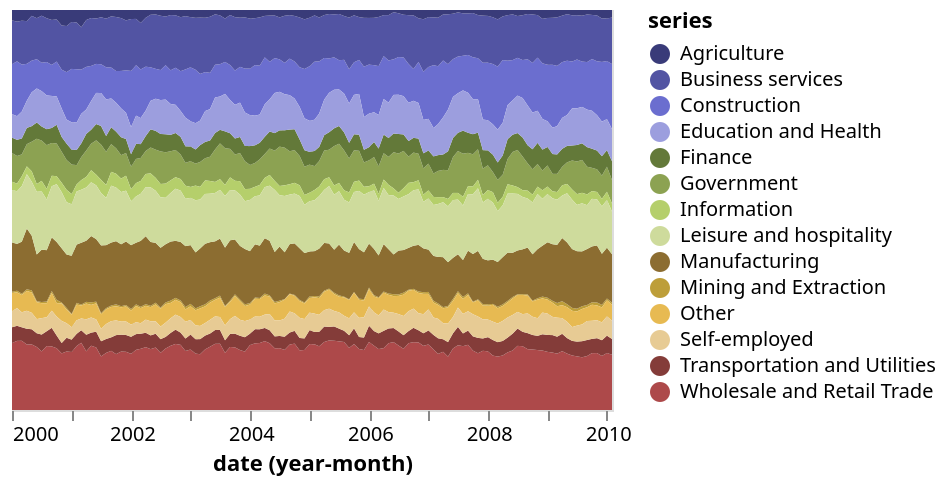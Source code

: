 {"$schema": "https://vega.github.io/schema/vega-lite/v4.json", "data": {"values": [{"series": "Government", "year": 2000, "month": 1, "count": 430, "rate": 2.1, "date": "2000-01-01T08:00:00.000Z"}, {"series": "Government", "year": 2000, "month": 2, "count": 409, "rate": 2, "date": "2000-02-01T08:00:00.000Z"}, {"series": "Government", "year": 2000, "month": 3, "count": 311, "rate": 1.5, "date": "2000-03-01T08:00:00.000Z"}, {"series": "Government", "year": 2000, "month": 4, "count": 269, "rate": 1.3, "date": "2000-04-01T08:00:00.000Z"}, {"series": "Government", "year": 2000, "month": 5, "count": 370, "rate": 1.9, "date": "2000-05-01T07:00:00.000Z"}, {"series": "Government", "year": 2000, "month": 6, "count": 603, "rate": 3.1, "date": "2000-06-01T07:00:00.000Z"}, {"series": "Government", "year": 2000, "month": 7, "count": 545, "rate": 2.9, "date": "2000-07-01T07:00:00.000Z"}, {"series": "Government", "year": 2000, "month": 8, "count": 583, "rate": 3.1, "date": "2000-08-01T07:00:00.000Z"}, {"series": "Government", "year": 2000, "month": 9, "count": 408, "rate": 2.1, "date": "2000-09-01T07:00:00.000Z"}, {"series": "Government", "year": 2000, "month": 10, "count": 391, "rate": 2, "date": "2000-10-01T07:00:00.000Z"}, {"series": "Government", "year": 2000, "month": 11, "count": 384, "rate": 1.9, "date": "2000-11-01T08:00:00.000Z"}, {"series": "Government", "year": 2000, "month": 12, "count": 365, "rate": 1.8, "date": "2000-12-01T08:00:00.000Z"}, {"series": "Government", "year": 2001, "month": 1, "count": 463, "rate": 2.3, "date": "2001-01-01T08:00:00.000Z"}, {"series": "Government", "year": 2001, "month": 2, "count": 298, "rate": 1.5, "date": "2001-02-01T08:00:00.000Z"}, {"series": "Government", "year": 2001, "month": 3, "count": 355, "rate": 1.8, "date": "2001-03-01T08:00:00.000Z"}, {"series": "Government", "year": 2001, "month": 4, "count": 369, "rate": 1.9, "date": "2001-04-01T08:00:00.000Z"}, {"series": "Government", "year": 2001, "month": 5, "count": 361, "rate": 1.8, "date": "2001-05-01T07:00:00.000Z"}, {"series": "Government", "year": 2001, "month": 6, "count": 525, "rate": 2.7, "date": "2001-06-01T07:00:00.000Z"}, {"series": "Government", "year": 2001, "month": 7, "count": 548, "rate": 2.8, "date": "2001-07-01T07:00:00.000Z"}, {"series": "Government", "year": 2001, "month": 8, "count": 540, "rate": 2.8, "date": "2001-08-01T07:00:00.000Z"}, {"series": "Government", "year": 2001, "month": 9, "count": 438, "rate": 2.2, "date": "2001-09-01T07:00:00.000Z"}, {"series": "Government", "year": 2001, "month": 10, "count": 429, "rate": 2.2, "date": "2001-10-01T07:00:00.000Z"}, {"series": "Government", "year": 2001, "month": 11, "count": 420, "rate": 2.1, "date": "2001-11-01T08:00:00.000Z"}, {"series": "Government", "year": 2001, "month": 12, "count": 419, "rate": 2.1, "date": "2001-12-01T08:00:00.000Z"}, {"series": "Government", "year": 2002, "month": 1, "count": 486, "rate": 2.4, "date": "2002-01-01T08:00:00.000Z"}, {"series": "Government", "year": 2002, "month": 2, "count": 508, "rate": 2.5, "date": "2002-02-01T08:00:00.000Z"}, {"series": "Government", "year": 2002, "month": 3, "count": 477, "rate": 2.4, "date": "2002-03-01T08:00:00.000Z"}, {"series": "Government", "year": 2002, "month": 4, "count": 447, "rate": 2.2, "date": "2002-04-01T08:00:00.000Z"}, {"series": "Government", "year": 2002, "month": 5, "count": 484, "rate": 2.3, "date": "2002-05-01T07:00:00.000Z"}, {"series": "Government", "year": 2002, "month": 6, "count": 561, "rate": 2.8, "date": "2002-06-01T07:00:00.000Z"}, {"series": "Government", "year": 2002, "month": 7, "count": 645, "rate": 3.2, "date": "2002-07-01T07:00:00.000Z"}, {"series": "Government", "year": 2002, "month": 8, "count": 596, "rate": 3, "date": "2002-08-01T07:00:00.000Z"}, {"series": "Government", "year": 2002, "month": 9, "count": 530, "rate": 2.6, "date": "2002-09-01T07:00:00.000Z"}, {"series": "Government", "year": 2002, "month": 10, "count": 499, "rate": 2.5, "date": "2002-10-01T07:00:00.000Z"}, {"series": "Government", "year": 2002, "month": 11, "count": 468, "rate": 2.3, "date": "2002-11-01T08:00:00.000Z"}, {"series": "Government", "year": 2002, "month": 12, "count": 446, "rate": 2.2, "date": "2002-12-01T08:00:00.000Z"}, {"series": "Government", "year": 2003, "month": 1, "count": 571, "rate": 2.8, "date": "2003-01-01T08:00:00.000Z"}, {"series": "Government", "year": 2003, "month": 2, "count": 483, "rate": 2.4, "date": "2003-02-01T08:00:00.000Z"}, {"series": "Government", "year": 2003, "month": 3, "count": 526, "rate": 2.6, "date": "2003-03-01T08:00:00.000Z"}, {"series": "Government", "year": 2003, "month": 4, "count": 440, "rate": 2.2, "date": "2003-04-01T08:00:00.000Z"}, {"series": "Government", "year": 2003, "month": 5, "count": 478, "rate": 2.4, "date": "2003-05-01T07:00:00.000Z"}, {"series": "Government", "year": 2003, "month": 6, "count": 704, "rate": 3.5, "date": "2003-06-01T07:00:00.000Z"}, {"series": "Government", "year": 2003, "month": 7, "count": 749, "rate": 3.8, "date": "2003-07-01T07:00:00.000Z"}, {"series": "Government", "year": 2003, "month": 8, "count": 745, "rate": 3.7, "date": "2003-08-01T07:00:00.000Z"}, {"series": "Government", "year": 2003, "month": 9, "count": 556, "rate": 2.7, "date": "2003-09-01T07:00:00.000Z"}, {"series": "Government", "year": 2003, "month": 10, "count": 500, "rate": 2.4, "date": "2003-10-01T07:00:00.000Z"}, {"series": "Government", "year": 2003, "month": 11, "count": 542, "rate": 2.7, "date": "2003-11-01T08:00:00.000Z"}, {"series": "Government", "year": 2003, "month": 12, "count": 516, "rate": 2.5, "date": "2003-12-01T08:00:00.000Z"}, {"series": "Government", "year": 2004, "month": 1, "count": 511, "rate": 2.5, "date": "2004-01-01T08:00:00.000Z"}, {"series": "Government", "year": 2004, "month": 2, "count": 490, "rate": 2.4, "date": "2004-02-01T08:00:00.000Z"}, {"series": "Government", "year": 2004, "month": 3, "count": 530, "rate": 2.6, "date": "2004-03-01T08:00:00.000Z"}, {"series": "Government", "year": 2004, "month": 4, "count": 433, "rate": 2.1, "date": "2004-04-01T08:00:00.000Z"}, {"series": "Government", "year": 2004, "month": 5, "count": 468, "rate": 2.3, "date": "2004-05-01T07:00:00.000Z"}, {"series": "Government", "year": 2004, "month": 6, "count": 580, "rate": 2.8, "date": "2004-06-01T07:00:00.000Z"}, {"series": "Government", "year": 2004, "month": 7, "count": 741, "rate": 3.7, "date": "2004-07-01T07:00:00.000Z"}, {"series": "Government", "year": 2004, "month": 8, "count": 676, "rate": 3.3, "date": "2004-08-01T07:00:00.000Z"}, {"series": "Government", "year": 2004, "month": 9, "count": 568, "rate": 2.7, "date": "2004-09-01T07:00:00.000Z"}, {"series": "Government", "year": 2004, "month": 10, "count": 561, "rate": 2.7, "date": "2004-10-01T07:00:00.000Z"}, {"series": "Government", "year": 2004, "month": 11, "count": 514, "rate": 2.4, "date": "2004-11-01T08:00:00.000Z"}, {"series": "Government", "year": 2004, "month": 12, "count": 499, "rate": 2.4, "date": "2004-12-01T08:00:00.000Z"}, {"series": "Government", "year": 2005, "month": 1, "count": 555, "rate": 2.6, "date": "2005-01-01T08:00:00.000Z"}, {"series": "Government", "year": 2005, "month": 2, "count": 472, "rate": 2.3, "date": "2005-02-01T08:00:00.000Z"}, {"series": "Government", "year": 2005, "month": 3, "count": 468, "rate": 2.2, "date": "2005-03-01T08:00:00.000Z"}, {"series": "Government", "year": 2005, "month": 4, "count": 478, "rate": 2.3, "date": "2005-04-01T08:00:00.000Z"}, {"series": "Government", "year": 2005, "month": 5, "count": 453, "rate": 2.1, "date": "2005-05-01T07:00:00.000Z"}, {"series": "Government", "year": 2005, "month": 6, "count": 681, "rate": 3.2, "date": "2005-06-01T07:00:00.000Z"}, {"series": "Government", "year": 2005, "month": 7, "count": 683, "rate": 3.3, "date": "2005-07-01T07:00:00.000Z"}, {"series": "Government", "year": 2005, "month": 8, "count": 664, "rate": 3.2, "date": "2005-08-01T07:00:00.000Z"}, {"series": "Government", "year": 2005, "month": 9, "count": 568, "rate": 2.7, "date": "2005-09-01T07:00:00.000Z"}, {"series": "Government", "year": 2005, "month": 10, "count": 502, "rate": 2.4, "date": "2005-10-01T07:00:00.000Z"}, {"series": "Government", "year": 2005, "month": 11, "count": 494, "rate": 2.4, "date": "2005-11-01T08:00:00.000Z"}, {"series": "Government", "year": 2005, "month": 12, "count": 393, "rate": 1.9, "date": "2005-12-01T08:00:00.000Z"}, {"series": "Government", "year": 2006, "month": 1, "count": 457, "rate": 2.2, "date": "2006-01-01T08:00:00.000Z"}, {"series": "Government", "year": 2006, "month": 2, "count": 472, "rate": 2.3, "date": "2006-02-01T08:00:00.000Z"}, {"series": "Government", "year": 2006, "month": 3, "count": 461, "rate": 2.2, "date": "2006-03-01T08:00:00.000Z"}, {"series": "Government", "year": 2006, "month": 4, "count": 414, "rate": 2, "date": "2006-04-01T08:00:00.000Z"}, {"series": "Government", "year": 2006, "month": 5, "count": 429, "rate": 2.1, "date": "2006-05-01T07:00:00.000Z"}, {"series": "Government", "year": 2006, "month": 6, "count": 578, "rate": 2.8, "date": "2006-06-01T07:00:00.000Z"}, {"series": "Government", "year": 2006, "month": 7, "count": 659, "rate": 3.2, "date": "2006-07-01T07:00:00.000Z"}, {"series": "Government", "year": 2006, "month": 8, "count": 595, "rate": 2.9, "date": "2006-08-01T07:00:00.000Z"}, {"series": "Government", "year": 2006, "month": 9, "count": 396, "rate": 1.9, "date": "2006-09-01T07:00:00.000Z"}, {"series": "Government", "year": 2006, "month": 10, "count": 424, "rate": 2, "date": "2006-10-01T07:00:00.000Z"}, {"series": "Government", "year": 2006, "month": 11, "count": 400, "rate": 1.9, "date": "2006-11-01T08:00:00.000Z"}, {"series": "Government", "year": 2006, "month": 12, "count": 395, "rate": 1.9, "date": "2006-12-01T08:00:00.000Z"}, {"series": "Government", "year": 2007, "month": 1, "count": 476, "rate": 2.2, "date": "2007-01-01T08:00:00.000Z"}, {"series": "Government", "year": 2007, "month": 2, "count": 405, "rate": 1.9, "date": "2007-02-01T08:00:00.000Z"}, {"series": "Government", "year": 2007, "month": 3, "count": 419, "rate": 1.9, "date": "2007-03-01T08:00:00.000Z"}, {"series": "Government", "year": 2007, "month": 4, "count": 408, "rate": 1.9, "date": "2007-04-01T07:00:00.000Z"}, {"series": "Government", "year": 2007, "month": 5, "count": 428, "rate": 1.9, "date": "2007-05-01T07:00:00.000Z"}, {"series": "Government", "year": 2007, "month": 6, "count": 572, "rate": 2.7, "date": "2007-06-01T07:00:00.000Z"}, {"series": "Government", "year": 2007, "month": 7, "count": 704, "rate": 3.3, "date": "2007-07-01T07:00:00.000Z"}, {"series": "Government", "year": 2007, "month": 8, "count": 695, "rate": 3.2, "date": "2007-08-01T07:00:00.000Z"}, {"series": "Government", "year": 2007, "month": 9, "count": 525, "rate": 2.4, "date": "2007-09-01T07:00:00.000Z"}, {"series": "Government", "year": 2007, "month": 10, "count": 492, "rate": 2.3, "date": "2007-10-01T07:00:00.000Z"}, {"series": "Government", "year": 2007, "month": 11, "count": 482, "rate": 2.2, "date": "2007-11-01T07:00:00.000Z"}, {"series": "Government", "year": 2007, "month": 12, "count": 451, "rate": 2.1, "date": "2007-12-01T08:00:00.000Z"}, {"series": "Government", "year": 2008, "month": 1, "count": 471, "rate": 2.2, "date": "2008-01-01T08:00:00.000Z"}, {"series": "Government", "year": 2008, "month": 2, "count": 372, "rate": 1.7, "date": "2008-02-01T08:00:00.000Z"}, {"series": "Government", "year": 2008, "month": 3, "count": 425, "rate": 1.9, "date": "2008-03-01T08:00:00.000Z"}, {"series": "Government", "year": 2008, "month": 4, "count": 373, "rate": 1.7, "date": "2008-04-01T07:00:00.000Z"}, {"series": "Government", "year": 2008, "month": 5, "count": 461, "rate": 2.1, "date": "2008-05-01T07:00:00.000Z"}, {"series": "Government", "year": 2008, "month": 6, "count": 654, "rate": 3, "date": "2008-06-01T07:00:00.000Z"}, {"series": "Government", "year": 2008, "month": 7, "count": 770, "rate": 3.6, "date": "2008-07-01T07:00:00.000Z"}, {"series": "Government", "year": 2008, "month": 8, "count": 721, "rate": 3.3, "date": "2008-08-01T07:00:00.000Z"}, {"series": "Government", "year": 2008, "month": 9, "count": 573, "rate": 2.6, "date": "2008-09-01T07:00:00.000Z"}, {"series": "Government", "year": 2008, "month": 10, "count": 552, "rate": 2.5, "date": "2008-10-01T07:00:00.000Z"}, {"series": "Government", "year": 2008, "month": 11, "count": 527, "rate": 2.4, "date": "2008-11-01T07:00:00.000Z"}, {"series": "Government", "year": 2008, "month": 12, "count": 511, "rate": 2.3, "date": "2008-12-01T08:00:00.000Z"}, {"series": "Government", "year": 2009, "month": 1, "count": 652, "rate": 3, "date": "2009-01-01T08:00:00.000Z"}, {"series": "Government", "year": 2009, "month": 2, "count": 563, "rate": 2.6, "date": "2009-02-01T08:00:00.000Z"}, {"series": "Government", "year": 2009, "month": 3, "count": 598, "rate": 2.8, "date": "2009-03-01T08:00:00.000Z"}, {"series": "Government", "year": 2009, "month": 4, "count": 575, "rate": 2.6, "date": "2009-04-01T07:00:00.000Z"}, {"series": "Government", "year": 2009, "month": 5, "count": 702, "rate": 3.1, "date": "2009-05-01T07:00:00.000Z"}, {"series": "Government", "year": 2009, "month": 6, "count": 991, "rate": 4.4, "date": "2009-06-01T07:00:00.000Z"}, {"series": "Government", "year": 2009, "month": 7, "count": 1129, "rate": 5.1, "date": "2009-07-01T07:00:00.000Z"}, {"series": "Government", "year": 2009, "month": 8, "count": 1118, "rate": 5.1, "date": "2009-08-01T07:00:00.000Z"}, {"series": "Government", "year": 2009, "month": 9, "count": 928, "rate": 4.2, "date": "2009-09-01T07:00:00.000Z"}, {"series": "Government", "year": 2009, "month": 10, "count": 785, "rate": 3.5, "date": "2009-10-01T07:00:00.000Z"}, {"series": "Government", "year": 2009, "month": 11, "count": 748, "rate": 3.4, "date": "2009-11-01T07:00:00.000Z"}, {"series": "Government", "year": 2009, "month": 12, "count": 797, "rate": 3.6, "date": "2009-12-01T08:00:00.000Z"}, {"series": "Government", "year": 2010, "month": 1, "count": 948, "rate": 4.3, "date": "2010-01-01T08:00:00.000Z"}, {"series": "Government", "year": 2010, "month": 2, "count": 880, "rate": 4, "date": "2010-02-01T08:00:00.000Z"}, {"series": "Mining and Extraction", "year": 2000, "month": 1, "count": 19, "rate": 3.9, "date": "2000-01-01T08:00:00.000Z"}, {"series": "Mining and Extraction", "year": 2000, "month": 2, "count": 25, "rate": 5.5, "date": "2000-02-01T08:00:00.000Z"}, {"series": "Mining and Extraction", "year": 2000, "month": 3, "count": 17, "rate": 3.7, "date": "2000-03-01T08:00:00.000Z"}, {"series": "Mining and Extraction", "year": 2000, "month": 4, "count": 20, "rate": 4.1, "date": "2000-04-01T08:00:00.000Z"}, {"series": "Mining and Extraction", "year": 2000, "month": 5, "count": 27, "rate": 5.3, "date": "2000-05-01T07:00:00.000Z"}, {"series": "Mining and Extraction", "year": 2000, "month": 6, "count": 13, "rate": 2.6, "date": "2000-06-01T07:00:00.000Z"}, {"series": "Mining and Extraction", "year": 2000, "month": 7, "count": 16, "rate": 3.6, "date": "2000-07-01T07:00:00.000Z"}, {"series": "Mining and Extraction", "year": 2000, "month": 8, "count": 23, "rate": 5.1, "date": "2000-08-01T07:00:00.000Z"}, {"series": "Mining and Extraction", "year": 2000, "month": 9, "count": 25, "rate": 5.8, "date": "2000-09-01T07:00:00.000Z"}, {"series": "Mining and Extraction", "year": 2000, "month": 10, "count": 39, "rate": 7.8, "date": "2000-10-01T07:00:00.000Z"}, {"series": "Mining and Extraction", "year": 2000, "month": 11, "count": 11, "rate": 2, "date": "2000-11-01T08:00:00.000Z"}, {"series": "Mining and Extraction", "year": 2000, "month": 12, "count": 20, "rate": 3.8, "date": "2000-12-01T08:00:00.000Z"}, {"series": "Mining and Extraction", "year": 2001, "month": 1, "count": 11, "rate": 2.3, "date": "2001-01-01T08:00:00.000Z"}, {"series": "Mining and Extraction", "year": 2001, "month": 2, "count": 27, "rate": 5.3, "date": "2001-02-01T08:00:00.000Z"}, {"series": "Mining and Extraction", "year": 2001, "month": 3, "count": 14, "rate": 3, "date": "2001-03-01T08:00:00.000Z"}, {"series": "Mining and Extraction", "year": 2001, "month": 4, "count": 24, "rate": 4.7, "date": "2001-04-01T08:00:00.000Z"}, {"series": "Mining and Extraction", "year": 2001, "month": 5, "count": 34, "rate": 5.9, "date": "2001-05-01T07:00:00.000Z"}, {"series": "Mining and Extraction", "year": 2001, "month": 6, "count": 26, "rate": 4.7, "date": "2001-06-01T07:00:00.000Z"}, {"series": "Mining and Extraction", "year": 2001, "month": 7, "count": 17, "rate": 3.1, "date": "2001-07-01T07:00:00.000Z"}, {"series": "Mining and Extraction", "year": 2001, "month": 8, "count": 18, "rate": 3.3, "date": "2001-08-01T07:00:00.000Z"}, {"series": "Mining and Extraction", "year": 2001, "month": 9, "count": 23, "rate": 4.2, "date": "2001-09-01T07:00:00.000Z"}, {"series": "Mining and Extraction", "year": 2001, "month": 10, "count": 32, "rate": 5.4, "date": "2001-10-01T07:00:00.000Z"}, {"series": "Mining and Extraction", "year": 2001, "month": 11, "count": 20, "rate": 3.6, "date": "2001-11-01T08:00:00.000Z"}, {"series": "Mining and Extraction", "year": 2001, "month": 12, "count": 27, "rate": 5.3, "date": "2001-12-01T08:00:00.000Z"}, {"series": "Mining and Extraction", "year": 2002, "month": 1, "count": 33, "rate": 7, "date": "2002-01-01T08:00:00.000Z"}, {"series": "Mining and Extraction", "year": 2002, "month": 2, "count": 35, "rate": 7.5, "date": "2002-02-01T08:00:00.000Z"}, {"series": "Mining and Extraction", "year": 2002, "month": 3, "count": 28, "rate": 5.3, "date": "2002-03-01T08:00:00.000Z"}, {"series": "Mining and Extraction", "year": 2002, "month": 4, "count": 33, "rate": 6.1, "date": "2002-04-01T08:00:00.000Z"}, {"series": "Mining and Extraction", "year": 2002, "month": 5, "count": 25, "rate": 4.9, "date": "2002-05-01T07:00:00.000Z"}, {"series": "Mining and Extraction", "year": 2002, "month": 6, "count": 35, "rate": 7.1, "date": "2002-06-01T07:00:00.000Z"}, {"series": "Mining and Extraction", "year": 2002, "month": 7, "count": 19, "rate": 3.9, "date": "2002-07-01T07:00:00.000Z"}, {"series": "Mining and Extraction", "year": 2002, "month": 8, "count": 32, "rate": 6.3, "date": "2002-08-01T07:00:00.000Z"}, {"series": "Mining and Extraction", "year": 2002, "month": 9, "count": 42, "rate": 7.9, "date": "2002-09-01T07:00:00.000Z"}, {"series": "Mining and Extraction", "year": 2002, "month": 10, "count": 36, "rate": 6.4, "date": "2002-10-01T07:00:00.000Z"}, {"series": "Mining and Extraction", "year": 2002, "month": 11, "count": 32, "rate": 5.4, "date": "2002-11-01T08:00:00.000Z"}, {"series": "Mining and Extraction", "year": 2002, "month": 12, "count": 45, "rate": 7.8, "date": "2002-12-01T08:00:00.000Z"}, {"series": "Mining and Extraction", "year": 2003, "month": 1, "count": 54, "rate": 9, "date": "2003-01-01T08:00:00.000Z"}, {"series": "Mining and Extraction", "year": 2003, "month": 2, "count": 41, "rate": 7.1, "date": "2003-02-01T08:00:00.000Z"}, {"series": "Mining and Extraction", "year": 2003, "month": 3, "count": 46, "rate": 8.2, "date": "2003-03-01T08:00:00.000Z"}, {"series": "Mining and Extraction", "year": 2003, "month": 4, "count": 41, "rate": 7.7, "date": "2003-04-01T08:00:00.000Z"}, {"series": "Mining and Extraction", "year": 2003, "month": 5, "count": 40, "rate": 7.5, "date": "2003-05-01T07:00:00.000Z"}, {"series": "Mining and Extraction", "year": 2003, "month": 6, "count": 36, "rate": 6.8, "date": "2003-06-01T07:00:00.000Z"}, {"series": "Mining and Extraction", "year": 2003, "month": 7, "count": 43, "rate": 7.9, "date": "2003-07-01T07:00:00.000Z"}, {"series": "Mining and Extraction", "year": 2003, "month": 8, "count": 20, "rate": 3.8, "date": "2003-08-01T07:00:00.000Z"}, {"series": "Mining and Extraction", "year": 2003, "month": 9, "count": 25, "rate": 4.6, "date": "2003-09-01T07:00:00.000Z"}, {"series": "Mining and Extraction", "year": 2003, "month": 10, "count": 31, "rate": 5.6, "date": "2003-10-01T07:00:00.000Z"}, {"series": "Mining and Extraction", "year": 2003, "month": 11, "count": 34, "rate": 5.9, "date": "2003-11-01T08:00:00.000Z"}, {"series": "Mining and Extraction", "year": 2003, "month": 12, "count": 32, "rate": 5.6, "date": "2003-12-01T08:00:00.000Z"}, {"series": "Mining and Extraction", "year": 2004, "month": 1, "count": 31, "rate": 5.8, "date": "2004-01-01T08:00:00.000Z"}, {"series": "Mining and Extraction", "year": 2004, "month": 2, "count": 24, "rate": 5, "date": "2004-02-01T08:00:00.000Z"}, {"series": "Mining and Extraction", "year": 2004, "month": 3, "count": 22, "rate": 4.4, "date": "2004-03-01T08:00:00.000Z"}, {"series": "Mining and Extraction", "year": 2004, "month": 4, "count": 34, "rate": 6.4, "date": "2004-04-01T08:00:00.000Z"}, {"series": "Mining and Extraction", "year": 2004, "month": 5, "count": 22, "rate": 4.3, "date": "2004-05-01T07:00:00.000Z"}, {"series": "Mining and Extraction", "year": 2004, "month": 6, "count": 27, "rate": 5, "date": "2004-06-01T07:00:00.000Z"}, {"series": "Mining and Extraction", "year": 2004, "month": 7, "count": 28, "rate": 5.4, "date": "2004-07-01T07:00:00.000Z"}, {"series": "Mining and Extraction", "year": 2004, "month": 8, "count": 10, "rate": 1.9, "date": "2004-08-01T07:00:00.000Z"}, {"series": "Mining and Extraction", "year": 2004, "month": 9, "count": 8, "rate": 1.5, "date": "2004-09-01T07:00:00.000Z"}, {"series": "Mining and Extraction", "year": 2004, "month": 10, "count": 15, "rate": 2.6, "date": "2004-10-01T07:00:00.000Z"}, {"series": "Mining and Extraction", "year": 2004, "month": 11, "count": 20, "rate": 3.3, "date": "2004-11-01T08:00:00.000Z"}, {"series": "Mining and Extraction", "year": 2004, "month": 12, "count": 16, "rate": 2.5, "date": "2004-12-01T08:00:00.000Z"}, {"series": "Mining and Extraction", "year": 2005, "month": 1, "count": 29, "rate": 4.9, "date": "2005-01-01T08:00:00.000Z"}, {"series": "Mining and Extraction", "year": 2005, "month": 2, "count": 25, "rate": 4, "date": "2005-02-01T08:00:00.000Z"}, {"series": "Mining and Extraction", "year": 2005, "month": 3, "count": 32, "rate": 5.2, "date": "2005-03-01T08:00:00.000Z"}, {"series": "Mining and Extraction", "year": 2005, "month": 4, "count": 19, "rate": 2.9, "date": "2005-04-01T08:00:00.000Z"}, {"series": "Mining and Extraction", "year": 2005, "month": 5, "count": 16, "rate": 2.4, "date": "2005-05-01T07:00:00.000Z"}, {"series": "Mining and Extraction", "year": 2005, "month": 6, "count": 25, "rate": 4, "date": "2005-06-01T07:00:00.000Z"}, {"series": "Mining and Extraction", "year": 2005, "month": 7, "count": 22, "rate": 3.7, "date": "2005-07-01T07:00:00.000Z"}, {"series": "Mining and Extraction", "year": 2005, "month": 8, "count": 12, "rate": 2, "date": "2005-08-01T07:00:00.000Z"}, {"series": "Mining and Extraction", "year": 2005, "month": 9, "count": 12, "rate": 2, "date": "2005-09-01T07:00:00.000Z"}, {"series": "Mining and Extraction", "year": 2005, "month": 10, "count": 2, "rate": 0.3, "date": "2005-10-01T07:00:00.000Z"}, {"series": "Mining and Extraction", "year": 2005, "month": 11, "count": 18, "rate": 2.9, "date": "2005-11-01T08:00:00.000Z"}, {"series": "Mining and Extraction", "year": 2005, "month": 12, "count": 23, "rate": 3.5, "date": "2005-12-01T08:00:00.000Z"}, {"series": "Mining and Extraction", "year": 2006, "month": 1, "count": 26, "rate": 3.9, "date": "2006-01-01T08:00:00.000Z"}, {"series": "Mining and Extraction", "year": 2006, "month": 2, "count": 25, "rate": 3.8, "date": "2006-02-01T08:00:00.000Z"}, {"series": "Mining and Extraction", "year": 2006, "month": 3, "count": 14, "rate": 2.1, "date": "2006-03-01T08:00:00.000Z"}, {"series": "Mining and Extraction", "year": 2006, "month": 4, "count": 17, "rate": 2.5, "date": "2006-04-01T08:00:00.000Z"}, {"series": "Mining and Extraction", "year": 2006, "month": 5, "count": 20, "rate": 2.8, "date": "2006-05-01T07:00:00.000Z"}, {"series": "Mining and Extraction", "year": 2006, "month": 6, "count": 31, "rate": 4.3, "date": "2006-06-01T07:00:00.000Z"}, {"series": "Mining and Extraction", "year": 2006, "month": 7, "count": 25, "rate": 3.5, "date": "2006-07-01T07:00:00.000Z"}, {"series": "Mining and Extraction", "year": 2006, "month": 8, "count": 32, "rate": 4.3, "date": "2006-08-01T07:00:00.000Z"}, {"series": "Mining and Extraction", "year": 2006, "month": 9, "count": 14, "rate": 2.1, "date": "2006-09-01T07:00:00.000Z"}, {"series": "Mining and Extraction", "year": 2006, "month": 10, "count": 15, "rate": 2.2, "date": "2006-10-01T07:00:00.000Z"}, {"series": "Mining and Extraction", "year": 2006, "month": 11, "count": 22, "rate": 2.9, "date": "2006-11-01T08:00:00.000Z"}, {"series": "Mining and Extraction", "year": 2006, "month": 12, "count": 25, "rate": 3.4, "date": "2006-12-01T08:00:00.000Z"}, {"series": "Mining and Extraction", "year": 2007, "month": 1, "count": 35, "rate": 4.7, "date": "2007-01-01T08:00:00.000Z"}, {"series": "Mining and Extraction", "year": 2007, "month": 2, "count": 33, "rate": 4.5, "date": "2007-02-01T08:00:00.000Z"}, {"series": "Mining and Extraction", "year": 2007, "month": 3, "count": 24, "rate": 3.2, "date": "2007-03-01T08:00:00.000Z"}, {"series": "Mining and Extraction", "year": 2007, "month": 4, "count": 17, "rate": 2.3, "date": "2007-04-01T07:00:00.000Z"}, {"series": "Mining and Extraction", "year": 2007, "month": 5, "count": 22, "rate": 3, "date": "2007-05-01T07:00:00.000Z"}, {"series": "Mining and Extraction", "year": 2007, "month": 6, "count": 33, "rate": 4.3, "date": "2007-06-01T07:00:00.000Z"}, {"series": "Mining and Extraction", "year": 2007, "month": 7, "count": 33, "rate": 4.3, "date": "2007-07-01T07:00:00.000Z"}, {"series": "Mining and Extraction", "year": 2007, "month": 8, "count": 33, "rate": 4.6, "date": "2007-08-01T07:00:00.000Z"}, {"series": "Mining and Extraction", "year": 2007, "month": 9, "count": 25, "rate": 3.2, "date": "2007-09-01T07:00:00.000Z"}, {"series": "Mining and Extraction", "year": 2007, "month": 10, "count": 9, "rate": 1.3, "date": "2007-10-01T07:00:00.000Z"}, {"series": "Mining and Extraction", "year": 2007, "month": 11, "count": 16, "rate": 2.3, "date": "2007-11-01T07:00:00.000Z"}, {"series": "Mining and Extraction", "year": 2007, "month": 12, "count": 24, "rate": 3.4, "date": "2007-12-01T08:00:00.000Z"}, {"series": "Mining and Extraction", "year": 2008, "month": 1, "count": 28, "rate": 4, "date": "2008-01-01T08:00:00.000Z"}, {"series": "Mining and Extraction", "year": 2008, "month": 2, "count": 16, "rate": 2.2, "date": "2008-02-01T08:00:00.000Z"}, {"series": "Mining and Extraction", "year": 2008, "month": 3, "count": 28, "rate": 3.7, "date": "2008-03-01T08:00:00.000Z"}, {"series": "Mining and Extraction", "year": 2008, "month": 4, "count": 28, "rate": 3.6, "date": "2008-04-01T07:00:00.000Z"}, {"series": "Mining and Extraction", "year": 2008, "month": 5, "count": 28, "rate": 3.4, "date": "2008-05-01T07:00:00.000Z"}, {"series": "Mining and Extraction", "year": 2008, "month": 6, "count": 28, "rate": 3.3, "date": "2008-06-01T07:00:00.000Z"}, {"series": "Mining and Extraction", "year": 2008, "month": 7, "count": 13, "rate": 1.5, "date": "2008-07-01T07:00:00.000Z"}, {"series": "Mining and Extraction", "year": 2008, "month": 8, "count": 17, "rate": 1.9, "date": "2008-08-01T07:00:00.000Z"}, {"series": "Mining and Extraction", "year": 2008, "month": 9, "count": 25, "rate": 2.8, "date": "2008-09-01T07:00:00.000Z"}, {"series": "Mining and Extraction", "year": 2008, "month": 10, "count": 15, "rate": 1.7, "date": "2008-10-01T07:00:00.000Z"}, {"series": "Mining and Extraction", "year": 2008, "month": 11, "count": 32, "rate": 3.7, "date": "2008-11-01T07:00:00.000Z"}, {"series": "Mining and Extraction", "year": 2008, "month": 12, "count": 46, "rate": 5.2, "date": "2008-12-01T08:00:00.000Z"}, {"series": "Mining and Extraction", "year": 2009, "month": 1, "count": 59, "rate": 7, "date": "2009-01-01T08:00:00.000Z"}, {"series": "Mining and Extraction", "year": 2009, "month": 2, "count": 63, "rate": 7.6, "date": "2009-02-01T08:00:00.000Z"}, {"series": "Mining and Extraction", "year": 2009, "month": 3, "count": 105, "rate": 12.6, "date": "2009-03-01T08:00:00.000Z"}, {"series": "Mining and Extraction", "year": 2009, "month": 4, "count": 125, "rate": 16.1, "date": "2009-04-01T07:00:00.000Z"}, {"series": "Mining and Extraction", "year": 2009, "month": 5, "count": 98, "rate": 13.3, "date": "2009-05-01T07:00:00.000Z"}, {"series": "Mining and Extraction", "year": 2009, "month": 6, "count": 100, "rate": 13.6, "date": "2009-06-01T07:00:00.000Z"}, {"series": "Mining and Extraction", "year": 2009, "month": 7, "count": 95, "rate": 12.6, "date": "2009-07-01T07:00:00.000Z"}, {"series": "Mining and Extraction", "year": 2009, "month": 8, "count": 93, "rate": 11.8, "date": "2009-08-01T07:00:00.000Z"}, {"series": "Mining and Extraction", "year": 2009, "month": 9, "count": 76, "rate": 10.7, "date": "2009-09-01T07:00:00.000Z"}, {"series": "Mining and Extraction", "year": 2009, "month": 10, "count": 84, "rate": 10.8, "date": "2009-10-01T07:00:00.000Z"}, {"series": "Mining and Extraction", "year": 2009, "month": 11, "count": 96, "rate": 12, "date": "2009-11-01T07:00:00.000Z"}, {"series": "Mining and Extraction", "year": 2009, "month": 12, "count": 89, "rate": 11.8, "date": "2009-12-01T08:00:00.000Z"}, {"series": "Mining and Extraction", "year": 2010, "month": 1, "count": 68, "rate": 9.1, "date": "2010-01-01T08:00:00.000Z"}, {"series": "Mining and Extraction", "year": 2010, "month": 2, "count": 79, "rate": 10.7, "date": "2010-02-01T08:00:00.000Z"}, {"series": "Construction", "year": 2000, "month": 1, "count": 745, "rate": 9.7, "date": "2000-01-01T08:00:00.000Z"}, {"series": "Construction", "year": 2000, "month": 2, "count": 812, "rate": 10.6, "date": "2000-02-01T08:00:00.000Z"}, {"series": "Construction", "year": 2000, "month": 3, "count": 669, "rate": 8.7, "date": "2000-03-01T08:00:00.000Z"}, {"series": "Construction", "year": 2000, "month": 4, "count": 447, "rate": 5.8, "date": "2000-04-01T08:00:00.000Z"}, {"series": "Construction", "year": 2000, "month": 5, "count": 397, "rate": 5, "date": "2000-05-01T07:00:00.000Z"}, {"series": "Construction", "year": 2000, "month": 6, "count": 389, "rate": 4.6, "date": "2000-06-01T07:00:00.000Z"}, {"series": "Construction", "year": 2000, "month": 7, "count": 384, "rate": 4.4, "date": "2000-07-01T07:00:00.000Z"}, {"series": "Construction", "year": 2000, "month": 8, "count": 446, "rate": 5.1, "date": "2000-08-01T07:00:00.000Z"}, {"series": "Construction", "year": 2000, "month": 9, "count": 386, "rate": 4.6, "date": "2000-09-01T07:00:00.000Z"}, {"series": "Construction", "year": 2000, "month": 10, "count": 417, "rate": 4.9, "date": "2000-10-01T07:00:00.000Z"}, {"series": "Construction", "year": 2000, "month": 11, "count": 482, "rate": 5.7, "date": "2000-11-01T08:00:00.000Z"}, {"series": "Construction", "year": 2000, "month": 12, "count": 580, "rate": 6.8, "date": "2000-12-01T08:00:00.000Z"}, {"series": "Construction", "year": 2001, "month": 1, "count": 836, "rate": 9.8, "date": "2001-01-01T08:00:00.000Z"}, {"series": "Construction", "year": 2001, "month": 2, "count": 826, "rate": 9.9, "date": "2001-02-01T08:00:00.000Z"}, {"series": "Construction", "year": 2001, "month": 3, "count": 683, "rate": 8.4, "date": "2001-03-01T08:00:00.000Z"}, {"series": "Construction", "year": 2001, "month": 4, "count": 596, "rate": 7.1, "date": "2001-04-01T08:00:00.000Z"}, {"series": "Construction", "year": 2001, "month": 5, "count": 478, "rate": 5.6, "date": "2001-05-01T07:00:00.000Z"}, {"series": "Construction", "year": 2001, "month": 6, "count": 443, "rate": 5.1, "date": "2001-06-01T07:00:00.000Z"}, {"series": "Construction", "year": 2001, "month": 7, "count": 447, "rate": 4.9, "date": "2001-07-01T07:00:00.000Z"}, {"series": "Construction", "year": 2001, "month": 8, "count": 522, "rate": 5.8, "date": "2001-08-01T07:00:00.000Z"}, {"series": "Construction", "year": 2001, "month": 9, "count": 489, "rate": 5.5, "date": "2001-09-01T07:00:00.000Z"}, {"series": "Construction", "year": 2001, "month": 10, "count": 535, "rate": 6.1, "date": "2001-10-01T07:00:00.000Z"}, {"series": "Construction", "year": 2001, "month": 11, "count": 670, "rate": 7.6, "date": "2001-11-01T08:00:00.000Z"}, {"series": "Construction", "year": 2001, "month": 12, "count": 785, "rate": 9, "date": "2001-12-01T08:00:00.000Z"}, {"series": "Construction", "year": 2002, "month": 1, "count": 1211, "rate": 13.6, "date": "2002-01-01T08:00:00.000Z"}, {"series": "Construction", "year": 2002, "month": 2, "count": 1060, "rate": 12.2, "date": "2002-02-01T08:00:00.000Z"}, {"series": "Construction", "year": 2002, "month": 3, "count": 1009, "rate": 11.8, "date": "2002-03-01T08:00:00.000Z"}, {"series": "Construction", "year": 2002, "month": 4, "count": 855, "rate": 10.1, "date": "2002-04-01T08:00:00.000Z"}, {"series": "Construction", "year": 2002, "month": 5, "count": 626, "rate": 7.4, "date": "2002-05-01T07:00:00.000Z"}, {"series": "Construction", "year": 2002, "month": 6, "count": 593, "rate": 6.9, "date": "2002-06-01T07:00:00.000Z"}, {"series": "Construction", "year": 2002, "month": 7, "count": 594, "rate": 6.9, "date": "2002-07-01T07:00:00.000Z"}, {"series": "Construction", "year": 2002, "month": 8, "count": 654, "rate": 7.4, "date": "2002-08-01T07:00:00.000Z"}, {"series": "Construction", "year": 2002, "month": 9, "count": 615, "rate": 7, "date": "2002-09-01T07:00:00.000Z"}, {"series": "Construction", "year": 2002, "month": 10, "count": 680, "rate": 7.7, "date": "2002-10-01T07:00:00.000Z"}, {"series": "Construction", "year": 2002, "month": 11, "count": 758, "rate": 8.5, "date": "2002-11-01T08:00:00.000Z"}, {"series": "Construction", "year": 2002, "month": 12, "count": 941, "rate": 10.9, "date": "2002-12-01T08:00:00.000Z"}, {"series": "Construction", "year": 2003, "month": 1, "count": 1196, "rate": 14, "date": "2003-01-01T08:00:00.000Z"}, {"series": "Construction", "year": 2003, "month": 2, "count": 1173, "rate": 14, "date": "2003-02-01T08:00:00.000Z"}, {"series": "Construction", "year": 2003, "month": 3, "count": 987, "rate": 11.8, "date": "2003-03-01T08:00:00.000Z"}, {"series": "Construction", "year": 2003, "month": 4, "count": 772, "rate": 9.3, "date": "2003-04-01T08:00:00.000Z"}, {"series": "Construction", "year": 2003, "month": 5, "count": 715, "rate": 8.4, "date": "2003-05-01T07:00:00.000Z"}, {"series": "Construction", "year": 2003, "month": 6, "count": 710, "rate": 7.9, "date": "2003-06-01T07:00:00.000Z"}, {"series": "Construction", "year": 2003, "month": 7, "count": 677, "rate": 7.5, "date": "2003-07-01T07:00:00.000Z"}, {"series": "Construction", "year": 2003, "month": 8, "count": 650, "rate": 7.1, "date": "2003-08-01T07:00:00.000Z"}, {"series": "Construction", "year": 2003, "month": 9, "count": 681, "rate": 7.6, "date": "2003-09-01T07:00:00.000Z"}, {"series": "Construction", "year": 2003, "month": 10, "count": 651, "rate": 7.4, "date": "2003-10-01T07:00:00.000Z"}, {"series": "Construction", "year": 2003, "month": 11, "count": 690, "rate": 7.8, "date": "2003-11-01T08:00:00.000Z"}, {"series": "Construction", "year": 2003, "month": 12, "count": 813, "rate": 9.3, "date": "2003-12-01T08:00:00.000Z"}, {"series": "Construction", "year": 2004, "month": 1, "count": 994, "rate": 11.3, "date": "2004-01-01T08:00:00.000Z"}, {"series": "Construction", "year": 2004, "month": 2, "count": 1039, "rate": 11.6, "date": "2004-02-01T08:00:00.000Z"}, {"series": "Construction", "year": 2004, "month": 3, "count": 1011, "rate": 11.3, "date": "2004-03-01T08:00:00.000Z"}, {"series": "Construction", "year": 2004, "month": 4, "count": 849, "rate": 9.5, "date": "2004-04-01T08:00:00.000Z"}, {"series": "Construction", "year": 2004, "month": 5, "count": 665, "rate": 7.4, "date": "2004-05-01T07:00:00.000Z"}, {"series": "Construction", "year": 2004, "month": 6, "count": 668, "rate": 7, "date": "2004-06-01T07:00:00.000Z"}, {"series": "Construction", "year": 2004, "month": 7, "count": 610, "rate": 6.4, "date": "2004-07-01T07:00:00.000Z"}, {"series": "Construction", "year": 2004, "month": 8, "count": 563, "rate": 6, "date": "2004-08-01T07:00:00.000Z"}, {"series": "Construction", "year": 2004, "month": 9, "count": 629, "rate": 6.8, "date": "2004-09-01T07:00:00.000Z"}, {"series": "Construction", "year": 2004, "month": 10, "count": 635, "rate": 6.9, "date": "2004-10-01T07:00:00.000Z"}, {"series": "Construction", "year": 2004, "month": 11, "count": 695, "rate": 7.4, "date": "2004-11-01T08:00:00.000Z"}, {"series": "Construction", "year": 2004, "month": 12, "count": 870, "rate": 9.5, "date": "2004-12-01T08:00:00.000Z"}, {"series": "Construction", "year": 2005, "month": 1, "count": 1079, "rate": 11.8, "date": "2005-01-01T08:00:00.000Z"}, {"series": "Construction", "year": 2005, "month": 2, "count": 1150, "rate": 12.3, "date": "2005-02-01T08:00:00.000Z"}, {"series": "Construction", "year": 2005, "month": 3, "count": 961, "rate": 10.3, "date": "2005-03-01T08:00:00.000Z"}, {"series": "Construction", "year": 2005, "month": 4, "count": 693, "rate": 7.4, "date": "2005-04-01T08:00:00.000Z"}, {"series": "Construction", "year": 2005, "month": 5, "count": 567, "rate": 6.1, "date": "2005-05-01T07:00:00.000Z"}, {"series": "Construction", "year": 2005, "month": 6, "count": 559, "rate": 5.7, "date": "2005-06-01T07:00:00.000Z"}, {"series": "Construction", "year": 2005, "month": 7, "count": 509, "rate": 5.2, "date": "2005-07-01T07:00:00.000Z"}, {"series": "Construction", "year": 2005, "month": 8, "count": 561, "rate": 5.7, "date": "2005-08-01T07:00:00.000Z"}, {"series": "Construction", "year": 2005, "month": 9, "count": 572, "rate": 5.7, "date": "2005-09-01T07:00:00.000Z"}, {"series": "Construction", "year": 2005, "month": 10, "count": 519, "rate": 5.3, "date": "2005-10-01T07:00:00.000Z"}, {"series": "Construction", "year": 2005, "month": 11, "count": 564, "rate": 5.7, "date": "2005-11-01T08:00:00.000Z"}, {"series": "Construction", "year": 2005, "month": 12, "count": 813, "rate": 8.2, "date": "2005-12-01T08:00:00.000Z"}, {"series": "Construction", "year": 2006, "month": 1, "count": 868, "rate": 9, "date": "2006-01-01T08:00:00.000Z"}, {"series": "Construction", "year": 2006, "month": 2, "count": 836, "rate": 8.6, "date": "2006-02-01T08:00:00.000Z"}, {"series": "Construction", "year": 2006, "month": 3, "count": 820, "rate": 8.5, "date": "2006-03-01T08:00:00.000Z"}, {"series": "Construction", "year": 2006, "month": 4, "count": 674, "rate": 6.9, "date": "2006-04-01T08:00:00.000Z"}, {"series": "Construction", "year": 2006, "month": 5, "count": 647, "rate": 6.6, "date": "2006-05-01T07:00:00.000Z"}, {"series": "Construction", "year": 2006, "month": 6, "count": 569, "rate": 5.6, "date": "2006-06-01T07:00:00.000Z"}, {"series": "Construction", "year": 2006, "month": 7, "count": 633, "rate": 6.1, "date": "2006-07-01T07:00:00.000Z"}, {"series": "Construction", "year": 2006, "month": 8, "count": 618, "rate": 5.9, "date": "2006-08-01T07:00:00.000Z"}, {"series": "Construction", "year": 2006, "month": 9, "count": 586, "rate": 5.6, "date": "2006-09-01T07:00:00.000Z"}, {"series": "Construction", "year": 2006, "month": 10, "count": 456, "rate": 4.5, "date": "2006-10-01T07:00:00.000Z"}, {"series": "Construction", "year": 2006, "month": 11, "count": 618, "rate": 6, "date": "2006-11-01T08:00:00.000Z"}, {"series": "Construction", "year": 2006, "month": 12, "count": 725, "rate": 6.9, "date": "2006-12-01T08:00:00.000Z"}, {"series": "Construction", "year": 2007, "month": 1, "count": 922, "rate": 8.9, "date": "2007-01-01T08:00:00.000Z"}, {"series": "Construction", "year": 2007, "month": 2, "count": 1086, "rate": 10.5, "date": "2007-02-01T08:00:00.000Z"}, {"series": "Construction", "year": 2007, "month": 3, "count": 924, "rate": 9, "date": "2007-03-01T08:00:00.000Z"}, {"series": "Construction", "year": 2007, "month": 4, "count": 853, "rate": 8.6, "date": "2007-04-01T07:00:00.000Z"}, {"series": "Construction", "year": 2007, "month": 5, "count": 676, "rate": 6.9, "date": "2007-05-01T07:00:00.000Z"}, {"series": "Construction", "year": 2007, "month": 6, "count": 600, "rate": 5.9, "date": "2007-06-01T07:00:00.000Z"}, {"series": "Construction", "year": 2007, "month": 7, "count": 617, "rate": 5.9, "date": "2007-07-01T07:00:00.000Z"}, {"series": "Construction", "year": 2007, "month": 8, "count": 558, "rate": 5.3, "date": "2007-08-01T07:00:00.000Z"}, {"series": "Construction", "year": 2007, "month": 9, "count": 596, "rate": 5.8, "date": "2007-09-01T07:00:00.000Z"}, {"series": "Construction", "year": 2007, "month": 10, "count": 641, "rate": 6.1, "date": "2007-10-01T07:00:00.000Z"}, {"series": "Construction", "year": 2007, "month": 11, "count": 645, "rate": 6.2, "date": "2007-11-01T07:00:00.000Z"}, {"series": "Construction", "year": 2007, "month": 12, "count": 968, "rate": 9.4, "date": "2007-12-01T08:00:00.000Z"}, {"series": "Construction", "year": 2008, "month": 1, "count": 1099, "rate": 11, "date": "2008-01-01T08:00:00.000Z"}, {"series": "Construction", "year": 2008, "month": 2, "count": 1118, "rate": 11.4, "date": "2008-02-01T08:00:00.000Z"}, {"series": "Construction", "year": 2008, "month": 3, "count": 1170, "rate": 12, "date": "2008-03-01T08:00:00.000Z"}, {"series": "Construction", "year": 2008, "month": 4, "count": 1057, "rate": 11.1, "date": "2008-04-01T07:00:00.000Z"}, {"series": "Construction", "year": 2008, "month": 5, "count": 809, "rate": 8.6, "date": "2008-05-01T07:00:00.000Z"}, {"series": "Construction", "year": 2008, "month": 6, "count": 785, "rate": 8.2, "date": "2008-06-01T07:00:00.000Z"}, {"series": "Construction", "year": 2008, "month": 7, "count": 783, "rate": 8, "date": "2008-07-01T07:00:00.000Z"}, {"series": "Construction", "year": 2008, "month": 8, "count": 814, "rate": 8.2, "date": "2008-08-01T07:00:00.000Z"}, {"series": "Construction", "year": 2008, "month": 9, "count": 970, "rate": 9.9, "date": "2008-09-01T07:00:00.000Z"}, {"series": "Construction", "year": 2008, "month": 10, "count": 1078, "rate": 10.8, "date": "2008-10-01T07:00:00.000Z"}, {"series": "Construction", "year": 2008, "month": 11, "count": 1237, "rate": 12.7, "date": "2008-11-01T07:00:00.000Z"}, {"series": "Construction", "year": 2008, "month": 12, "count": 1438, "rate": 15.3, "date": "2008-12-01T08:00:00.000Z"}, {"series": "Construction", "year": 2009, "month": 1, "count": 1744, "rate": 18.2, "date": "2009-01-01T08:00:00.000Z"}, {"series": "Construction", "year": 2009, "month": 2, "count": 2025, "rate": 21.4, "date": "2009-02-01T08:00:00.000Z"}, {"series": "Construction", "year": 2009, "month": 3, "count": 1979, "rate": 21.1, "date": "2009-03-01T08:00:00.000Z"}, {"series": "Construction", "year": 2009, "month": 4, "count": 1737, "rate": 18.7, "date": "2009-04-01T07:00:00.000Z"}, {"series": "Construction", "year": 2009, "month": 5, "count": 1768, "rate": 19.2, "date": "2009-05-01T07:00:00.000Z"}, {"series": "Construction", "year": 2009, "month": 6, "count": 1601, "rate": 17.4, "date": "2009-06-01T07:00:00.000Z"}, {"series": "Construction", "year": 2009, "month": 7, "count": 1687, "rate": 18.2, "date": "2009-07-01T07:00:00.000Z"}, {"series": "Construction", "year": 2009, "month": 8, "count": 1542, "rate": 16.5, "date": "2009-08-01T07:00:00.000Z"}, {"series": "Construction", "year": 2009, "month": 9, "count": 1594, "rate": 17.1, "date": "2009-09-01T07:00:00.000Z"}, {"series": "Construction", "year": 2009, "month": 10, "count": 1744, "rate": 18.7, "date": "2009-10-01T07:00:00.000Z"}, {"series": "Construction", "year": 2009, "month": 11, "count": 1780, "rate": 19.4, "date": "2009-11-01T07:00:00.000Z"}, {"series": "Construction", "year": 2009, "month": 12, "count": 2044, "rate": 22.7, "date": "2009-12-01T08:00:00.000Z"}, {"series": "Construction", "year": 2010, "month": 1, "count": 2194, "rate": 24.7, "date": "2010-01-01T08:00:00.000Z"}, {"series": "Construction", "year": 2010, "month": 2, "count": 2440, "rate": 27.1, "date": "2010-02-01T08:00:00.000Z"}, {"series": "Manufacturing", "year": 2000, "month": 1, "count": 734, "rate": 3.6, "date": "2000-01-01T08:00:00.000Z"}, {"series": "Manufacturing", "year": 2000, "month": 2, "count": 694, "rate": 3.4, "date": "2000-02-01T08:00:00.000Z"}, {"series": "Manufacturing", "year": 2000, "month": 3, "count": 739, "rate": 3.6, "date": "2000-03-01T08:00:00.000Z"}, {"series": "Manufacturing", "year": 2000, "month": 4, "count": 736, "rate": 3.7, "date": "2000-04-01T08:00:00.000Z"}, {"series": "Manufacturing", "year": 2000, "month": 5, "count": 685, "rate": 3.4, "date": "2000-05-01T07:00:00.000Z"}, {"series": "Manufacturing", "year": 2000, "month": 6, "count": 621, "rate": 3.1, "date": "2000-06-01T07:00:00.000Z"}, {"series": "Manufacturing", "year": 2000, "month": 7, "count": 708, "rate": 3.6, "date": "2000-07-01T07:00:00.000Z"}, {"series": "Manufacturing", "year": 2000, "month": 8, "count": 685, "rate": 3.4, "date": "2000-08-01T07:00:00.000Z"}, {"series": "Manufacturing", "year": 2000, "month": 9, "count": 667, "rate": 3.4, "date": "2000-09-01T07:00:00.000Z"}, {"series": "Manufacturing", "year": 2000, "month": 10, "count": 693, "rate": 3.6, "date": "2000-10-01T07:00:00.000Z"}, {"series": "Manufacturing", "year": 2000, "month": 11, "count": 672, "rate": 3.4, "date": "2000-11-01T08:00:00.000Z"}, {"series": "Manufacturing", "year": 2000, "month": 12, "count": 653, "rate": 3.3, "date": "2000-12-01T08:00:00.000Z"}, {"series": "Manufacturing", "year": 2001, "month": 1, "count": 911, "rate": 4.6, "date": "2001-01-01T08:00:00.000Z"}, {"series": "Manufacturing", "year": 2001, "month": 2, "count": 902, "rate": 4.6, "date": "2001-02-01T08:00:00.000Z"}, {"series": "Manufacturing", "year": 2001, "month": 3, "count": 954, "rate": 4.9, "date": "2001-03-01T08:00:00.000Z"}, {"series": "Manufacturing", "year": 2001, "month": 4, "count": 855, "rate": 4.4, "date": "2001-04-01T08:00:00.000Z"}, {"series": "Manufacturing", "year": 2001, "month": 5, "count": 903, "rate": 4.7, "date": "2001-05-01T07:00:00.000Z"}, {"series": "Manufacturing", "year": 2001, "month": 6, "count": 956, "rate": 5, "date": "2001-06-01T07:00:00.000Z"}, {"series": "Manufacturing", "year": 2001, "month": 7, "count": 1054, "rate": 5.6, "date": "2001-07-01T07:00:00.000Z"}, {"series": "Manufacturing", "year": 2001, "month": 8, "count": 1023, "rate": 5.5, "date": "2001-08-01T07:00:00.000Z"}, {"series": "Manufacturing", "year": 2001, "month": 9, "count": 996, "rate": 5.4, "date": "2001-09-01T07:00:00.000Z"}, {"series": "Manufacturing", "year": 2001, "month": 10, "count": 1065, "rate": 5.8, "date": "2001-10-01T07:00:00.000Z"}, {"series": "Manufacturing", "year": 2001, "month": 11, "count": 1108, "rate": 6, "date": "2001-11-01T08:00:00.000Z"}, {"series": "Manufacturing", "year": 2001, "month": 12, "count": 1172, "rate": 6.3, "date": "2001-12-01T08:00:00.000Z"}, {"series": "Manufacturing", "year": 2002, "month": 1, "count": 1377, "rate": 7.4, "date": "2002-01-01T08:00:00.000Z"}, {"series": "Manufacturing", "year": 2002, "month": 2, "count": 1296, "rate": 7, "date": "2002-02-01T08:00:00.000Z"}, {"series": "Manufacturing", "year": 2002, "month": 3, "count": 1367, "rate": 7.3, "date": "2002-03-01T08:00:00.000Z"}, {"series": "Manufacturing", "year": 2002, "month": 4, "count": 1322, "rate": 7.2, "date": "2002-04-01T08:00:00.000Z"}, {"series": "Manufacturing", "year": 2002, "month": 5, "count": 1194, "rate": 6.6, "date": "2002-05-01T07:00:00.000Z"}, {"series": "Manufacturing", "year": 2002, "month": 6, "count": 1187, "rate": 6.6, "date": "2002-06-01T07:00:00.000Z"}, {"series": "Manufacturing", "year": 2002, "month": 7, "count": 1185, "rate": 6.6, "date": "2002-07-01T07:00:00.000Z"}, {"series": "Manufacturing", "year": 2002, "month": 8, "count": 1108, "rate": 6.2, "date": "2002-08-01T07:00:00.000Z"}, {"series": "Manufacturing", "year": 2002, "month": 9, "count": 1076, "rate": 6.1, "date": "2002-09-01T07:00:00.000Z"}, {"series": "Manufacturing", "year": 2002, "month": 10, "count": 1046, "rate": 5.9, "date": "2002-10-01T07:00:00.000Z"}, {"series": "Manufacturing", "year": 2002, "month": 11, "count": 1115, "rate": 6.3, "date": "2002-11-01T08:00:00.000Z"}, {"series": "Manufacturing", "year": 2002, "month": 12, "count": 1188, "rate": 6.6, "date": "2002-12-01T08:00:00.000Z"}, {"series": "Manufacturing", "year": 2003, "month": 1, "count": 1302, "rate": 7.2, "date": "2003-01-01T08:00:00.000Z"}, {"series": "Manufacturing", "year": 2003, "month": 2, "count": 1229, "rate": 6.7, "date": "2003-02-01T08:00:00.000Z"}, {"series": "Manufacturing", "year": 2003, "month": 3, "count": 1222, "rate": 6.8, "date": "2003-03-01T08:00:00.000Z"}, {"series": "Manufacturing", "year": 2003, "month": 4, "count": 1199, "rate": 6.7, "date": "2003-04-01T08:00:00.000Z"}, {"series": "Manufacturing", "year": 2003, "month": 5, "count": 1150, "rate": 6.5, "date": "2003-05-01T07:00:00.000Z"}, {"series": "Manufacturing", "year": 2003, "month": 6, "count": 1232, "rate": 7, "date": "2003-06-01T07:00:00.000Z"}, {"series": "Manufacturing", "year": 2003, "month": 7, "count": 1193, "rate": 6.9, "date": "2003-07-01T07:00:00.000Z"}, {"series": "Manufacturing", "year": 2003, "month": 8, "count": 1186, "rate": 6.7, "date": "2003-08-01T07:00:00.000Z"}, {"series": "Manufacturing", "year": 2003, "month": 9, "count": 1175, "rate": 6.8, "date": "2003-09-01T07:00:00.000Z"}, {"series": "Manufacturing", "year": 2003, "month": 10, "count": 1041, "rate": 6, "date": "2003-10-01T07:00:00.000Z"}, {"series": "Manufacturing", "year": 2003, "month": 11, "count": 1034, "rate": 5.9, "date": "2003-11-01T08:00:00.000Z"}, {"series": "Manufacturing", "year": 2003, "month": 12, "count": 1025, "rate": 5.9, "date": "2003-12-01T08:00:00.000Z"}, {"series": "Manufacturing", "year": 2004, "month": 1, "count": 1110, "rate": 6.4, "date": "2004-01-01T08:00:00.000Z"}, {"series": "Manufacturing", "year": 2004, "month": 2, "count": 1094, "rate": 6.3, "date": "2004-02-01T08:00:00.000Z"}, {"series": "Manufacturing", "year": 2004, "month": 3, "count": 1083, "rate": 6.3, "date": "2004-03-01T08:00:00.000Z"}, {"series": "Manufacturing", "year": 2004, "month": 4, "count": 1004, "rate": 5.8, "date": "2004-04-01T08:00:00.000Z"}, {"series": "Manufacturing", "year": 2004, "month": 5, "count": 966, "rate": 5.6, "date": "2004-05-01T07:00:00.000Z"}, {"series": "Manufacturing", "year": 2004, "month": 6, "count": 957, "rate": 5.6, "date": "2004-06-01T07:00:00.000Z"}, {"series": "Manufacturing", "year": 2004, "month": 7, "count": 1019, "rate": 6, "date": "2004-07-01T07:00:00.000Z"}, {"series": "Manufacturing", "year": 2004, "month": 8, "count": 840, "rate": 4.9, "date": "2004-08-01T07:00:00.000Z"}, {"series": "Manufacturing", "year": 2004, "month": 9, "count": 852, "rate": 5, "date": "2004-09-01T07:00:00.000Z"}, {"series": "Manufacturing", "year": 2004, "month": 10, "count": 884, "rate": 5.3, "date": "2004-10-01T07:00:00.000Z"}, {"series": "Manufacturing", "year": 2004, "month": 11, "count": 905, "rate": 5.4, "date": "2004-11-01T08:00:00.000Z"}, {"series": "Manufacturing", "year": 2004, "month": 12, "count": 872, "rate": 5.1, "date": "2004-12-01T08:00:00.000Z"}, {"series": "Manufacturing", "year": 2005, "month": 1, "count": 889, "rate": 5.3, "date": "2005-01-01T08:00:00.000Z"}, {"series": "Manufacturing", "year": 2005, "month": 2, "count": 889, "rate": 5.3, "date": "2005-02-01T08:00:00.000Z"}, {"series": "Manufacturing", "year": 2005, "month": 3, "count": 879, "rate": 5.3, "date": "2005-03-01T08:00:00.000Z"}, {"series": "Manufacturing", "year": 2005, "month": 4, "count": 793, "rate": 4.8, "date": "2005-04-01T08:00:00.000Z"}, {"series": "Manufacturing", "year": 2005, "month": 5, "count": 743, "rate": 4.5, "date": "2005-05-01T07:00:00.000Z"}, {"series": "Manufacturing", "year": 2005, "month": 6, "count": 743, "rate": 4.4, "date": "2005-06-01T07:00:00.000Z"}, {"series": "Manufacturing", "year": 2005, "month": 7, "count": 883, "rate": 5.3, "date": "2005-07-01T07:00:00.000Z"}, {"series": "Manufacturing", "year": 2005, "month": 8, "count": 767, "rate": 4.7, "date": "2005-08-01T07:00:00.000Z"}, {"series": "Manufacturing", "year": 2005, "month": 9, "count": 775, "rate": 4.7, "date": "2005-09-01T07:00:00.000Z"}, {"series": "Manufacturing", "year": 2005, "month": 10, "count": 800, "rate": 4.8, "date": "2005-10-01T07:00:00.000Z"}, {"series": "Manufacturing", "year": 2005, "month": 11, "count": 823, "rate": 4.9, "date": "2005-11-01T08:00:00.000Z"}, {"series": "Manufacturing", "year": 2005, "month": 12, "count": 757, "rate": 4.5, "date": "2005-12-01T08:00:00.000Z"}, {"series": "Manufacturing", "year": 2006, "month": 1, "count": 778, "rate": 4.6, "date": "2006-01-01T08:00:00.000Z"}, {"series": "Manufacturing", "year": 2006, "month": 2, "count": 821, "rate": 4.9, "date": "2006-02-01T08:00:00.000Z"}, {"series": "Manufacturing", "year": 2006, "month": 3, "count": 701, "rate": 4.1, "date": "2006-03-01T08:00:00.000Z"}, {"series": "Manufacturing", "year": 2006, "month": 4, "count": 745, "rate": 4.5, "date": "2006-04-01T08:00:00.000Z"}, {"series": "Manufacturing", "year": 2006, "month": 5, "count": 680, "rate": 4.1, "date": "2006-05-01T07:00:00.000Z"}, {"series": "Manufacturing", "year": 2006, "month": 6, "count": 635, "rate": 3.8, "date": "2006-06-01T07:00:00.000Z"}, {"series": "Manufacturing", "year": 2006, "month": 7, "count": 736, "rate": 4.4, "date": "2006-07-01T07:00:00.000Z"}, {"series": "Manufacturing", "year": 2006, "month": 8, "count": 680, "rate": 4.1, "date": "2006-08-01T07:00:00.000Z"}, {"series": "Manufacturing", "year": 2006, "month": 9, "count": 632, "rate": 3.8, "date": "2006-09-01T07:00:00.000Z"}, {"series": "Manufacturing", "year": 2006, "month": 10, "count": 618, "rate": 3.7, "date": "2006-10-01T07:00:00.000Z"}, {"series": "Manufacturing", "year": 2006, "month": 11, "count": 702, "rate": 4.3, "date": "2006-11-01T08:00:00.000Z"}, {"series": "Manufacturing", "year": 2006, "month": 12, "count": 660, "rate": 4, "date": "2006-12-01T08:00:00.000Z"}, {"series": "Manufacturing", "year": 2007, "month": 1, "count": 752, "rate": 4.6, "date": "2007-01-01T08:00:00.000Z"}, {"series": "Manufacturing", "year": 2007, "month": 2, "count": 774, "rate": 4.7, "date": "2007-02-01T08:00:00.000Z"}, {"series": "Manufacturing", "year": 2007, "month": 3, "count": 742, "rate": 4.5, "date": "2007-03-01T08:00:00.000Z"}, {"series": "Manufacturing", "year": 2007, "month": 4, "count": 749, "rate": 4.6, "date": "2007-04-01T07:00:00.000Z"}, {"series": "Manufacturing", "year": 2007, "month": 5, "count": 651, "rate": 3.9, "date": "2007-05-01T07:00:00.000Z"}, {"series": "Manufacturing", "year": 2007, "month": 6, "count": 653, "rate": 4, "date": "2007-06-01T07:00:00.000Z"}, {"series": "Manufacturing", "year": 2007, "month": 7, "count": 621, "rate": 3.7, "date": "2007-07-01T07:00:00.000Z"}, {"series": "Manufacturing", "year": 2007, "month": 8, "count": 596, "rate": 3.6, "date": "2007-08-01T07:00:00.000Z"}, {"series": "Manufacturing", "year": 2007, "month": 9, "count": 673, "rate": 4.1, "date": "2007-09-01T07:00:00.000Z"}, {"series": "Manufacturing", "year": 2007, "month": 10, "count": 729, "rate": 4.3, "date": "2007-10-01T07:00:00.000Z"}, {"series": "Manufacturing", "year": 2007, "month": 11, "count": 762, "rate": 4.5, "date": "2007-11-01T07:00:00.000Z"}, {"series": "Manufacturing", "year": 2007, "month": 12, "count": 772, "rate": 4.6, "date": "2007-12-01T08:00:00.000Z"}, {"series": "Manufacturing", "year": 2008, "month": 1, "count": 837, "rate": 5.1, "date": "2008-01-01T08:00:00.000Z"}, {"series": "Manufacturing", "year": 2008, "month": 2, "count": 820, "rate": 5, "date": "2008-02-01T08:00:00.000Z"}, {"series": "Manufacturing", "year": 2008, "month": 3, "count": 831, "rate": 5, "date": "2008-03-01T08:00:00.000Z"}, {"series": "Manufacturing", "year": 2008, "month": 4, "count": 796, "rate": 4.8, "date": "2008-04-01T07:00:00.000Z"}, {"series": "Manufacturing", "year": 2008, "month": 5, "count": 879, "rate": 5.3, "date": "2008-05-01T07:00:00.000Z"}, {"series": "Manufacturing", "year": 2008, "month": 6, "count": 862, "rate": 5.2, "date": "2008-06-01T07:00:00.000Z"}, {"series": "Manufacturing", "year": 2008, "month": 7, "count": 908, "rate": 5.5, "date": "2008-07-01T07:00:00.000Z"}, {"series": "Manufacturing", "year": 2008, "month": 8, "count": 960, "rate": 5.7, "date": "2008-08-01T07:00:00.000Z"}, {"series": "Manufacturing", "year": 2008, "month": 9, "count": 984, "rate": 6, "date": "2008-09-01T07:00:00.000Z"}, {"series": "Manufacturing", "year": 2008, "month": 10, "count": 1007, "rate": 6.2, "date": "2008-10-01T07:00:00.000Z"}, {"series": "Manufacturing", "year": 2008, "month": 11, "count": 1144, "rate": 7, "date": "2008-11-01T07:00:00.000Z"}, {"series": "Manufacturing", "year": 2008, "month": 12, "count": 1315, "rate": 8.3, "date": "2008-12-01T08:00:00.000Z"}, {"series": "Manufacturing", "year": 2009, "month": 1, "count": 1711, "rate": 10.9, "date": "2009-01-01T08:00:00.000Z"}, {"series": "Manufacturing", "year": 2009, "month": 2, "count": 1822, "rate": 11.5, "date": "2009-02-01T08:00:00.000Z"}, {"series": "Manufacturing", "year": 2009, "month": 3, "count": 1912, "rate": 12.2, "date": "2009-03-01T08:00:00.000Z"}, {"series": "Manufacturing", "year": 2009, "month": 4, "count": 1968, "rate": 12.4, "date": "2009-04-01T07:00:00.000Z"}, {"series": "Manufacturing", "year": 2009, "month": 5, "count": 2010, "rate": 12.6, "date": "2009-05-01T07:00:00.000Z"}, {"series": "Manufacturing", "year": 2009, "month": 6, "count": 2010, "rate": 12.6, "date": "2009-06-01T07:00:00.000Z"}, {"series": "Manufacturing", "year": 2009, "month": 7, "count": 1988, "rate": 12.4, "date": "2009-07-01T07:00:00.000Z"}, {"series": "Manufacturing", "year": 2009, "month": 8, "count": 1866, "rate": 11.8, "date": "2009-08-01T07:00:00.000Z"}, {"series": "Manufacturing", "year": 2009, "month": 9, "count": 1876, "rate": 11.9, "date": "2009-09-01T07:00:00.000Z"}, {"series": "Manufacturing", "year": 2009, "month": 10, "count": 1884, "rate": 12.2, "date": "2009-10-01T07:00:00.000Z"}, {"series": "Manufacturing", "year": 2009, "month": 11, "count": 1882, "rate": 12.5, "date": "2009-11-01T07:00:00.000Z"}, {"series": "Manufacturing", "year": 2009, "month": 12, "count": 1747, "rate": 11.9, "date": "2009-12-01T08:00:00.000Z"}, {"series": "Manufacturing", "year": 2010, "month": 1, "count": 1918, "rate": 13, "date": "2010-01-01T08:00:00.000Z"}, {"series": "Manufacturing", "year": 2010, "month": 2, "count": 1814, "rate": 12.1, "date": "2010-02-01T08:00:00.000Z"}, {"series": "Wholesale and Retail Trade", "year": 2000, "month": 1, "count": 1000, "rate": 5, "date": "2000-01-01T08:00:00.000Z"}, {"series": "Wholesale and Retail Trade", "year": 2000, "month": 2, "count": 1023, "rate": 5.2, "date": "2000-02-01T08:00:00.000Z"}, {"series": "Wholesale and Retail Trade", "year": 2000, "month": 3, "count": 983, "rate": 5.1, "date": "2000-03-01T08:00:00.000Z"}, {"series": "Wholesale and Retail Trade", "year": 2000, "month": 4, "count": 793, "rate": 4.1, "date": "2000-04-01T08:00:00.000Z"}, {"series": "Wholesale and Retail Trade", "year": 2000, "month": 5, "count": 821, "rate": 4.3, "date": "2000-05-01T07:00:00.000Z"}, {"series": "Wholesale and Retail Trade", "year": 2000, "month": 6, "count": 837, "rate": 4.4, "date": "2000-06-01T07:00:00.000Z"}, {"series": "Wholesale and Retail Trade", "year": 2000, "month": 7, "count": 792, "rate": 4.1, "date": "2000-07-01T07:00:00.000Z"}, {"series": "Wholesale and Retail Trade", "year": 2000, "month": 8, "count": 853, "rate": 4.3, "date": "2000-08-01T07:00:00.000Z"}, {"series": "Wholesale and Retail Trade", "year": 2000, "month": 9, "count": 791, "rate": 4.1, "date": "2000-09-01T07:00:00.000Z"}, {"series": "Wholesale and Retail Trade", "year": 2000, "month": 10, "count": 739, "rate": 3.7, "date": "2000-10-01T07:00:00.000Z"}, {"series": "Wholesale and Retail Trade", "year": 2000, "month": 11, "count": 701, "rate": 3.6, "date": "2000-11-01T08:00:00.000Z"}, {"series": "Wholesale and Retail Trade", "year": 2000, "month": 12, "count": 715, "rate": 3.7, "date": "2000-12-01T08:00:00.000Z"}, {"series": "Wholesale and Retail Trade", "year": 2001, "month": 1, "count": 908, "rate": 4.7, "date": "2001-01-01T08:00:00.000Z"}, {"series": "Wholesale and Retail Trade", "year": 2001, "month": 2, "count": 990, "rate": 5.2, "date": "2001-02-01T08:00:00.000Z"}, {"series": "Wholesale and Retail Trade", "year": 2001, "month": 3, "count": 1037, "rate": 5.4, "date": "2001-03-01T08:00:00.000Z"}, {"series": "Wholesale and Retail Trade", "year": 2001, "month": 4, "count": 820, "rate": 4.3, "date": "2001-04-01T08:00:00.000Z"}, {"series": "Wholesale and Retail Trade", "year": 2001, "month": 5, "count": 875, "rate": 4.5, "date": "2001-05-01T07:00:00.000Z"}, {"series": "Wholesale and Retail Trade", "year": 2001, "month": 6, "count": 955, "rate": 4.9, "date": "2001-06-01T07:00:00.000Z"}, {"series": "Wholesale and Retail Trade", "year": 2001, "month": 7, "count": 833, "rate": 4.3, "date": "2001-07-01T07:00:00.000Z"}, {"series": "Wholesale and Retail Trade", "year": 2001, "month": 8, "count": 928, "rate": 4.8, "date": "2001-08-01T07:00:00.000Z"}, {"series": "Wholesale and Retail Trade", "year": 2001, "month": 9, "count": 936, "rate": 4.8, "date": "2001-09-01T07:00:00.000Z"}, {"series": "Wholesale and Retail Trade", "year": 2001, "month": 10, "count": 941, "rate": 4.8, "date": "2001-10-01T07:00:00.000Z"}, {"series": "Wholesale and Retail Trade", "year": 2001, "month": 11, "count": 1046, "rate": 5.3, "date": "2001-11-01T08:00:00.000Z"}, {"series": "Wholesale and Retail Trade", "year": 2001, "month": 12, "count": 1074, "rate": 5.4, "date": "2001-12-01T08:00:00.000Z"}, {"series": "Wholesale and Retail Trade", "year": 2002, "month": 1, "count": 1212, "rate": 6.3, "date": "2002-01-01T08:00:00.000Z"}, {"series": "Wholesale and Retail Trade", "year": 2002, "month": 2, "count": 1264, "rate": 6.6, "date": "2002-02-01T08:00:00.000Z"}, {"series": "Wholesale and Retail Trade", "year": 2002, "month": 3, "count": 1269, "rate": 6.6, "date": "2002-03-01T08:00:00.000Z"}, {"series": "Wholesale and Retail Trade", "year": 2002, "month": 4, "count": 1222, "rate": 6.4, "date": "2002-04-01T08:00:00.000Z"}, {"series": "Wholesale and Retail Trade", "year": 2002, "month": 5, "count": 1138, "rate": 5.8, "date": "2002-05-01T07:00:00.000Z"}, {"series": "Wholesale and Retail Trade", "year": 2002, "month": 6, "count": 1240, "rate": 6.2, "date": "2002-06-01T07:00:00.000Z"}, {"series": "Wholesale and Retail Trade", "year": 2002, "month": 7, "count": 1132, "rate": 5.6, "date": "2002-07-01T07:00:00.000Z"}, {"series": "Wholesale and Retail Trade", "year": 2002, "month": 8, "count": 1170, "rate": 5.8, "date": "2002-08-01T07:00:00.000Z"}, {"series": "Wholesale and Retail Trade", "year": 2002, "month": 9, "count": 1171, "rate": 5.9, "date": "2002-09-01T07:00:00.000Z"}, {"series": "Wholesale and Retail Trade", "year": 2002, "month": 10, "count": 1212, "rate": 6.1, "date": "2002-10-01T07:00:00.000Z"}, {"series": "Wholesale and Retail Trade", "year": 2002, "month": 11, "count": 1242, "rate": 6.2, "date": "2002-11-01T08:00:00.000Z"}, {"series": "Wholesale and Retail Trade", "year": 2002, "month": 12, "count": 1150, "rate": 5.7, "date": "2002-12-01T08:00:00.000Z"}, {"series": "Wholesale and Retail Trade", "year": 2003, "month": 1, "count": 1342, "rate": 6.7, "date": "2003-01-01T08:00:00.000Z"}, {"series": "Wholesale and Retail Trade", "year": 2003, "month": 2, "count": 1238, "rate": 6.1, "date": "2003-02-01T08:00:00.000Z"}, {"series": "Wholesale and Retail Trade", "year": 2003, "month": 3, "count": 1179, "rate": 5.9, "date": "2003-03-01T08:00:00.000Z"}, {"series": "Wholesale and Retail Trade", "year": 2003, "month": 4, "count": 1201, "rate": 6, "date": "2003-04-01T08:00:00.000Z"}, {"series": "Wholesale and Retail Trade", "year": 2003, "month": 5, "count": 1247, "rate": 6.2, "date": "2003-05-01T07:00:00.000Z"}, {"series": "Wholesale and Retail Trade", "year": 2003, "month": 6, "count": 1434, "rate": 6.9, "date": "2003-06-01T07:00:00.000Z"}, {"series": "Wholesale and Retail Trade", "year": 2003, "month": 7, "count": 1387, "rate": 6.6, "date": "2003-07-01T07:00:00.000Z"}, {"series": "Wholesale and Retail Trade", "year": 2003, "month": 8, "count": 1161, "rate": 5.6, "date": "2003-08-01T07:00:00.000Z"}, {"series": "Wholesale and Retail Trade", "year": 2003, "month": 9, "count": 1229, "rate": 5.9, "date": "2003-09-01T07:00:00.000Z"}, {"series": "Wholesale and Retail Trade", "year": 2003, "month": 10, "count": 1189, "rate": 5.7, "date": "2003-10-01T07:00:00.000Z"}, {"series": "Wholesale and Retail Trade", "year": 2003, "month": 11, "count": 1156, "rate": 5.4, "date": "2003-11-01T08:00:00.000Z"}, {"series": "Wholesale and Retail Trade", "year": 2003, "month": 12, "count": 1081, "rate": 5, "date": "2003-12-01T08:00:00.000Z"}, {"series": "Wholesale and Retail Trade", "year": 2004, "month": 1, "count": 1389, "rate": 6.5, "date": "2004-01-01T08:00:00.000Z"}, {"series": "Wholesale and Retail Trade", "year": 2004, "month": 2, "count": 1369, "rate": 6.5, "date": "2004-02-01T08:00:00.000Z"}, {"series": "Wholesale and Retail Trade", "year": 2004, "month": 3, "count": 1386, "rate": 6.8, "date": "2004-03-01T08:00:00.000Z"}, {"series": "Wholesale and Retail Trade", "year": 2004, "month": 4, "count": 1248, "rate": 6.1, "date": "2004-04-01T08:00:00.000Z"}, {"series": "Wholesale and Retail Trade", "year": 2004, "month": 5, "count": 1183, "rate": 5.8, "date": "2004-05-01T07:00:00.000Z"}, {"series": "Wholesale and Retail Trade", "year": 2004, "month": 6, "count": 1182, "rate": 5.8, "date": "2004-06-01T07:00:00.000Z"}, {"series": "Wholesale and Retail Trade", "year": 2004, "month": 7, "count": 1163, "rate": 5.5, "date": "2004-07-01T07:00:00.000Z"}, {"series": "Wholesale and Retail Trade", "year": 2004, "month": 8, "count": 1079, "rate": 5.1, "date": "2004-08-01T07:00:00.000Z"}, {"series": "Wholesale and Retail Trade", "year": 2004, "month": 9, "count": 1127, "rate": 5.5, "date": "2004-09-01T07:00:00.000Z"}, {"series": "Wholesale and Retail Trade", "year": 2004, "month": 10, "count": 1138, "rate": 5.4, "date": "2004-10-01T07:00:00.000Z"}, {"series": "Wholesale and Retail Trade", "year": 2004, "month": 11, "count": 1045, "rate": 5, "date": "2004-11-01T08:00:00.000Z"}, {"series": "Wholesale and Retail Trade", "year": 2004, "month": 12, "count": 1058, "rate": 5, "date": "2004-12-01T08:00:00.000Z"}, {"series": "Wholesale and Retail Trade", "year": 2005, "month": 1, "count": 1302, "rate": 6.3, "date": "2005-01-01T08:00:00.000Z"}, {"series": "Wholesale and Retail Trade", "year": 2005, "month": 2, "count": 1301, "rate": 6.2, "date": "2005-02-01T08:00:00.000Z"}, {"series": "Wholesale and Retail Trade", "year": 2005, "month": 3, "count": 1173, "rate": 5.6, "date": "2005-03-01T08:00:00.000Z"}, {"series": "Wholesale and Retail Trade", "year": 2005, "month": 4, "count": 1131, "rate": 5.4, "date": "2005-04-01T08:00:00.000Z"}, {"series": "Wholesale and Retail Trade", "year": 2005, "month": 5, "count": 1145, "rate": 5.4, "date": "2005-05-01T07:00:00.000Z"}, {"series": "Wholesale and Retail Trade", "year": 2005, "month": 6, "count": 1197, "rate": 5.7, "date": "2005-06-01T07:00:00.000Z"}, {"series": "Wholesale and Retail Trade", "year": 2005, "month": 7, "count": 1194, "rate": 5.6, "date": "2005-07-01T07:00:00.000Z"}, {"series": "Wholesale and Retail Trade", "year": 2005, "month": 8, "count": 1130, "rate": 5.3, "date": "2005-08-01T07:00:00.000Z"}, {"series": "Wholesale and Retail Trade", "year": 2005, "month": 9, "count": 1038, "rate": 4.9, "date": "2005-09-01T07:00:00.000Z"}, {"series": "Wholesale and Retail Trade", "year": 2005, "month": 10, "count": 1050, "rate": 4.9, "date": "2005-10-01T07:00:00.000Z"}, {"series": "Wholesale and Retail Trade", "year": 2005, "month": 11, "count": 1013, "rate": 4.7, "date": "2005-11-01T08:00:00.000Z"}, {"series": "Wholesale and Retail Trade", "year": 2005, "month": 12, "count": 968, "rate": 4.5, "date": "2005-12-01T08:00:00.000Z"}, {"series": "Wholesale and Retail Trade", "year": 2006, "month": 1, "count": 1203, "rate": 5.7, "date": "2006-01-01T08:00:00.000Z"}, {"series": "Wholesale and Retail Trade", "year": 2006, "month": 2, "count": 1141, "rate": 5.4, "date": "2006-02-01T08:00:00.000Z"}, {"series": "Wholesale and Retail Trade", "year": 2006, "month": 3, "count": 1022, "rate": 4.9, "date": "2006-03-01T08:00:00.000Z"}, {"series": "Wholesale and Retail Trade", "year": 2006, "month": 4, "count": 972, "rate": 4.6, "date": "2006-04-01T08:00:00.000Z"}, {"series": "Wholesale and Retail Trade", "year": 2006, "month": 5, "count": 1025, "rate": 4.8, "date": "2006-05-01T07:00:00.000Z"}, {"series": "Wholesale and Retail Trade", "year": 2006, "month": 6, "count": 1085, "rate": 5.1, "date": "2006-06-01T07:00:00.000Z"}, {"series": "Wholesale and Retail Trade", "year": 2006, "month": 7, "count": 1083, "rate": 5.1, "date": "2006-07-01T07:00:00.000Z"}, {"series": "Wholesale and Retail Trade", "year": 2006, "month": 8, "count": 977, "rate": 4.7, "date": "2006-08-01T07:00:00.000Z"}, {"series": "Wholesale and Retail Trade", "year": 2006, "month": 9, "count": 1008, "rate": 4.9, "date": "2006-09-01T07:00:00.000Z"}, {"series": "Wholesale and Retail Trade", "year": 2006, "month": 10, "count": 972, "rate": 4.7, "date": "2006-10-01T07:00:00.000Z"}, {"series": "Wholesale and Retail Trade", "year": 2006, "month": 11, "count": 1018, "rate": 4.8, "date": "2006-11-01T08:00:00.000Z"}, {"series": "Wholesale and Retail Trade", "year": 2006, "month": 12, "count": 965, "rate": 4.5, "date": "2006-12-01T08:00:00.000Z"}, {"series": "Wholesale and Retail Trade", "year": 2007, "month": 1, "count": 1166, "rate": 5.5, "date": "2007-01-01T08:00:00.000Z"}, {"series": "Wholesale and Retail Trade", "year": 2007, "month": 2, "count": 1045, "rate": 5.1, "date": "2007-02-01T08:00:00.000Z"}, {"series": "Wholesale and Retail Trade", "year": 2007, "month": 3, "count": 896, "rate": 4.4, "date": "2007-03-01T08:00:00.000Z"}, {"series": "Wholesale and Retail Trade", "year": 2007, "month": 4, "count": 872, "rate": 4.2, "date": "2007-04-01T07:00:00.000Z"}, {"series": "Wholesale and Retail Trade", "year": 2007, "month": 5, "count": 795, "rate": 3.9, "date": "2007-05-01T07:00:00.000Z"}, {"series": "Wholesale and Retail Trade", "year": 2007, "month": 6, "count": 979, "rate": 4.6, "date": "2007-06-01T07:00:00.000Z"}, {"series": "Wholesale and Retail Trade", "year": 2007, "month": 7, "count": 1089, "rate": 5.2, "date": "2007-07-01T07:00:00.000Z"}, {"series": "Wholesale and Retail Trade", "year": 2007, "month": 8, "count": 1028, "rate": 5.1, "date": "2007-08-01T07:00:00.000Z"}, {"series": "Wholesale and Retail Trade", "year": 2007, "month": 9, "count": 1027, "rate": 5.1, "date": "2007-09-01T07:00:00.000Z"}, {"series": "Wholesale and Retail Trade", "year": 2007, "month": 10, "count": 907, "rate": 4.4, "date": "2007-10-01T07:00:00.000Z"}, {"series": "Wholesale and Retail Trade", "year": 2007, "month": 11, "count": 893, "rate": 4.3, "date": "2007-11-01T07:00:00.000Z"}, {"series": "Wholesale and Retail Trade", "year": 2007, "month": 12, "count": 1009, "rate": 4.8, "date": "2007-12-01T08:00:00.000Z"}, {"series": "Wholesale and Retail Trade", "year": 2008, "month": 1, "count": 1120, "rate": 5.4, "date": "2008-01-01T08:00:00.000Z"}, {"series": "Wholesale and Retail Trade", "year": 2008, "month": 2, "count": 1007, "rate": 4.9, "date": "2008-02-01T08:00:00.000Z"}, {"series": "Wholesale and Retail Trade", "year": 2008, "month": 3, "count": 992, "rate": 4.9, "date": "2008-03-01T08:00:00.000Z"}, {"series": "Wholesale and Retail Trade", "year": 2008, "month": 4, "count": 919, "rate": 4.5, "date": "2008-04-01T07:00:00.000Z"}, {"series": "Wholesale and Retail Trade", "year": 2008, "month": 5, "count": 1049, "rate": 5.2, "date": "2008-05-01T07:00:00.000Z"}, {"series": "Wholesale and Retail Trade", "year": 2008, "month": 6, "count": 1160, "rate": 5.7, "date": "2008-06-01T07:00:00.000Z"}, {"series": "Wholesale and Retail Trade", "year": 2008, "month": 7, "count": 1329, "rate": 6.5, "date": "2008-07-01T07:00:00.000Z"}, {"series": "Wholesale and Retail Trade", "year": 2008, "month": 8, "count": 1366, "rate": 6.6, "date": "2008-08-01T07:00:00.000Z"}, {"series": "Wholesale and Retail Trade", "year": 2008, "month": 9, "count": 1277, "rate": 6.2, "date": "2008-09-01T07:00:00.000Z"}, {"series": "Wholesale and Retail Trade", "year": 2008, "month": 10, "count": 1313, "rate": 6.3, "date": "2008-10-01T07:00:00.000Z"}, {"series": "Wholesale and Retail Trade", "year": 2008, "month": 11, "count": 1397, "rate": 6.7, "date": "2008-11-01T07:00:00.000Z"}, {"series": "Wholesale and Retail Trade", "year": 2008, "month": 12, "count": 1535, "rate": 7.2, "date": "2008-12-01T08:00:00.000Z"}, {"series": "Wholesale and Retail Trade", "year": 2009, "month": 1, "count": 1794, "rate": 8.7, "date": "2009-01-01T08:00:00.000Z"}, {"series": "Wholesale and Retail Trade", "year": 2009, "month": 2, "count": 1847, "rate": 8.9, "date": "2009-02-01T08:00:00.000Z"}, {"series": "Wholesale and Retail Trade", "year": 2009, "month": 3, "count": 1852, "rate": 9, "date": "2009-03-01T08:00:00.000Z"}, {"series": "Wholesale and Retail Trade", "year": 2009, "month": 4, "count": 1833, "rate": 9, "date": "2009-04-01T07:00:00.000Z"}, {"series": "Wholesale and Retail Trade", "year": 2009, "month": 5, "count": 1835, "rate": 9, "date": "2009-05-01T07:00:00.000Z"}, {"series": "Wholesale and Retail Trade", "year": 2009, "month": 6, "count": 1863, "rate": 9.1, "date": "2009-06-01T07:00:00.000Z"}, {"series": "Wholesale and Retail Trade", "year": 2009, "month": 7, "count": 1854, "rate": 9, "date": "2009-07-01T07:00:00.000Z"}, {"series": "Wholesale and Retail Trade", "year": 2009, "month": 8, "count": 1794, "rate": 8.8, "date": "2009-08-01T07:00:00.000Z"}, {"series": "Wholesale and Retail Trade", "year": 2009, "month": 9, "count": 1809, "rate": 9, "date": "2009-09-01T07:00:00.000Z"}, {"series": "Wholesale and Retail Trade", "year": 2009, "month": 10, "count": 1919, "rate": 9.6, "date": "2009-10-01T07:00:00.000Z"}, {"series": "Wholesale and Retail Trade", "year": 2009, "month": 11, "count": 1879, "rate": 9.2, "date": "2009-11-01T07:00:00.000Z"}, {"series": "Wholesale and Retail Trade", "year": 2009, "month": 12, "count": 1851, "rate": 9.1, "date": "2009-12-01T08:00:00.000Z"}, {"series": "Wholesale and Retail Trade", "year": 2010, "month": 1, "count": 2154, "rate": 10.5, "date": "2010-01-01T08:00:00.000Z"}, {"series": "Wholesale and Retail Trade", "year": 2010, "month": 2, "count": 2071, "rate": 10, "date": "2010-02-01T08:00:00.000Z"}, {"series": "Transportation and Utilities", "year": 2000, "month": 1, "count": 236, "rate": 4.3, "date": "2000-01-01T08:00:00.000Z"}, {"series": "Transportation and Utilities", "year": 2000, "month": 2, "count": 223, "rate": 4, "date": "2000-02-01T08:00:00.000Z"}, {"series": "Transportation and Utilities", "year": 2000, "month": 3, "count": 192, "rate": 3.5, "date": "2000-03-01T08:00:00.000Z"}, {"series": "Transportation and Utilities", "year": 2000, "month": 4, "count": 191, "rate": 3.4, "date": "2000-04-01T08:00:00.000Z"}, {"series": "Transportation and Utilities", "year": 2000, "month": 5, "count": 190, "rate": 3.4, "date": "2000-05-01T07:00:00.000Z"}, {"series": "Transportation and Utilities", "year": 2000, "month": 6, "count": 183, "rate": 3.2, "date": "2000-06-01T07:00:00.000Z"}, {"series": "Transportation and Utilities", "year": 2000, "month": 7, "count": 228, "rate": 3.9, "date": "2000-07-01T07:00:00.000Z"}, {"series": "Transportation and Utilities", "year": 2000, "month": 8, "count": 198, "rate": 3.4, "date": "2000-08-01T07:00:00.000Z"}, {"series": "Transportation and Utilities", "year": 2000, "month": 9, "count": 231, "rate": 4, "date": "2000-09-01T07:00:00.000Z"}, {"series": "Transportation and Utilities", "year": 2000, "month": 10, "count": 153, "rate": 2.8, "date": "2000-10-01T07:00:00.000Z"}, {"series": "Transportation and Utilities", "year": 2000, "month": 11, "count": 129, "rate": 2.3, "date": "2000-11-01T08:00:00.000Z"}, {"series": "Transportation and Utilities", "year": 2000, "month": 12, "count": 168, "rate": 3.1, "date": "2000-12-01T08:00:00.000Z"}, {"series": "Transportation and Utilities", "year": 2001, "month": 1, "count": 194, "rate": 3.6, "date": "2001-01-01T08:00:00.000Z"}, {"series": "Transportation and Utilities", "year": 2001, "month": 2, "count": 189, "rate": 3.4, "date": "2001-02-01T08:00:00.000Z"}, {"series": "Transportation and Utilities", "year": 2001, "month": 3, "count": 193, "rate": 3.5, "date": "2001-03-01T08:00:00.000Z"}, {"series": "Transportation and Utilities", "year": 2001, "month": 4, "count": 232, "rate": 4.2, "date": "2001-04-01T08:00:00.000Z"}, {"series": "Transportation and Utilities", "year": 2001, "month": 5, "count": 178, "rate": 3.1, "date": "2001-05-01T07:00:00.000Z"}, {"series": "Transportation and Utilities", "year": 2001, "month": 6, "count": 242, "rate": 4.3, "date": "2001-06-01T07:00:00.000Z"}, {"series": "Transportation and Utilities", "year": 2001, "month": 7, "count": 236, "rate": 4.2, "date": "2001-07-01T07:00:00.000Z"}, {"series": "Transportation and Utilities", "year": 2001, "month": 8, "count": 226, "rate": 3.9, "date": "2001-08-01T07:00:00.000Z"}, {"series": "Transportation and Utilities", "year": 2001, "month": 9, "count": 214, "rate": 3.9, "date": "2001-09-01T07:00:00.000Z"}, {"series": "Transportation and Utilities", "year": 2001, "month": 10, "count": 321, "rate": 5.8, "date": "2001-10-01T07:00:00.000Z"}, {"series": "Transportation and Utilities", "year": 2001, "month": 11, "count": 302, "rate": 5.4, "date": "2001-11-01T08:00:00.000Z"}, {"series": "Transportation and Utilities", "year": 2001, "month": 12, "count": 310, "rate": 5.6, "date": "2001-12-01T08:00:00.000Z"}, {"series": "Transportation and Utilities", "year": 2002, "month": 1, "count": 368, "rate": 6.6, "date": "2002-01-01T08:00:00.000Z"}, {"series": "Transportation and Utilities", "year": 2002, "month": 2, "count": 331, "rate": 5.7, "date": "2002-02-01T08:00:00.000Z"}, {"series": "Transportation and Utilities", "year": 2002, "month": 3, "count": 313, "rate": 5.6, "date": "2002-03-01T08:00:00.000Z"}, {"series": "Transportation and Utilities", "year": 2002, "month": 4, "count": 280, "rate": 5, "date": "2002-04-01T08:00:00.000Z"}, {"series": "Transportation and Utilities", "year": 2002, "month": 5, "count": 257, "rate": 4.5, "date": "2002-05-01T07:00:00.000Z"}, {"series": "Transportation and Utilities", "year": 2002, "month": 6, "count": 274, "rate": 4.9, "date": "2002-06-01T07:00:00.000Z"}, {"series": "Transportation and Utilities", "year": 2002, "month": 7, "count": 270, "rate": 4.9, "date": "2002-07-01T07:00:00.000Z"}, {"series": "Transportation and Utilities", "year": 2002, "month": 8, "count": 221, "rate": 3.9, "date": "2002-08-01T07:00:00.000Z"}, {"series": "Transportation and Utilities", "year": 2002, "month": 9, "count": 235, "rate": 4.2, "date": "2002-09-01T07:00:00.000Z"}, {"series": "Transportation and Utilities", "year": 2002, "month": 10, "count": 262, "rate": 4.7, "date": "2002-10-01T07:00:00.000Z"}, {"series": "Transportation and Utilities", "year": 2002, "month": 11, "count": 233, "rate": 4.2, "date": "2002-11-01T08:00:00.000Z"}, {"series": "Transportation and Utilities", "year": 2002, "month": 12, "count": 243, "rate": 4.6, "date": "2002-12-01T08:00:00.000Z"}, {"series": "Transportation and Utilities", "year": 2003, "month": 1, "count": 331, "rate": 6.3, "date": "2003-01-01T08:00:00.000Z"}, {"series": "Transportation and Utilities", "year": 2003, "month": 2, "count": 316, "rate": 5.8, "date": "2003-02-01T08:00:00.000Z"}, {"series": "Transportation and Utilities", "year": 2003, "month": 3, "count": 319, "rate": 5.9, "date": "2003-03-01T08:00:00.000Z"}, {"series": "Transportation and Utilities", "year": 2003, "month": 4, "count": 274, "rate": 5, "date": "2003-04-01T08:00:00.000Z"}, {"series": "Transportation and Utilities", "year": 2003, "month": 5, "count": 260, "rate": 4.9, "date": "2003-05-01T07:00:00.000Z"}, {"series": "Transportation and Utilities", "year": 2003, "month": 6, "count": 300, "rate": 5.5, "date": "2003-06-01T07:00:00.000Z"}, {"series": "Transportation and Utilities", "year": 2003, "month": 7, "count": 289, "rate": 5.4, "date": "2003-07-01T07:00:00.000Z"}, {"series": "Transportation and Utilities", "year": 2003, "month": 8, "count": 255, "rate": 4.8, "date": "2003-08-01T07:00:00.000Z"}, {"series": "Transportation and Utilities", "year": 2003, "month": 9, "count": 255, "rate": 4.7, "date": "2003-09-01T07:00:00.000Z"}, {"series": "Transportation and Utilities", "year": 2003, "month": 10, "count": 260, "rate": 4.8, "date": "2003-10-01T07:00:00.000Z"}, {"series": "Transportation and Utilities", "year": 2003, "month": 11, "count": 275, "rate": 5.1, "date": "2003-11-01T08:00:00.000Z"}, {"series": "Transportation and Utilities", "year": 2003, "month": 12, "count": 267, "rate": 5, "date": "2003-12-01T08:00:00.000Z"}, {"series": "Transportation and Utilities", "year": 2004, "month": 1, "count": 243, "rate": 4.6, "date": "2004-01-01T08:00:00.000Z"}, {"series": "Transportation and Utilities", "year": 2004, "month": 2, "count": 291, "rate": 5.5, "date": "2004-02-01T08:00:00.000Z"}, {"series": "Transportation and Utilities", "year": 2004, "month": 3, "count": 284, "rate": 5.4, "date": "2004-03-01T08:00:00.000Z"}, {"series": "Transportation and Utilities", "year": 2004, "month": 4, "count": 239, "rate": 4.5, "date": "2004-04-01T08:00:00.000Z"}, {"series": "Transportation and Utilities", "year": 2004, "month": 5, "count": 230, "rate": 4.4, "date": "2004-05-01T07:00:00.000Z"}, {"series": "Transportation and Utilities", "year": 2004, "month": 6, "count": 227, "rate": 4.3, "date": "2004-06-01T07:00:00.000Z"}, {"series": "Transportation and Utilities", "year": 2004, "month": 7, "count": 231, "rate": 4.3, "date": "2004-07-01T07:00:00.000Z"}, {"series": "Transportation and Utilities", "year": 2004, "month": 8, "count": 236, "rate": 4.4, "date": "2004-08-01T07:00:00.000Z"}, {"series": "Transportation and Utilities", "year": 2004, "month": 9, "count": 208, "rate": 3.9, "date": "2004-09-01T07:00:00.000Z"}, {"series": "Transportation and Utilities", "year": 2004, "month": 10, "count": 219, "rate": 4, "date": "2004-10-01T07:00:00.000Z"}, {"series": "Transportation and Utilities", "year": 2004, "month": 11, "count": 217, "rate": 4, "date": "2004-11-01T08:00:00.000Z"}, {"series": "Transportation and Utilities", "year": 2004, "month": 12, "count": 204, "rate": 3.8, "date": "2004-12-01T08:00:00.000Z"}, {"series": "Transportation and Utilities", "year": 2005, "month": 1, "count": 276, "rate": 5, "date": "2005-01-01T08:00:00.000Z"}, {"series": "Transportation and Utilities", "year": 2005, "month": 2, "count": 245, "rate": 4.4, "date": "2005-02-01T08:00:00.000Z"}, {"series": "Transportation and Utilities", "year": 2005, "month": 3, "count": 267, "rate": 4.8, "date": "2005-03-01T08:00:00.000Z"}, {"series": "Transportation and Utilities", "year": 2005, "month": 4, "count": 257, "rate": 4.7, "date": "2005-04-01T08:00:00.000Z"}, {"series": "Transportation and Utilities", "year": 2005, "month": 5, "count": 223, "rate": 4.1, "date": "2005-05-01T07:00:00.000Z"}, {"series": "Transportation and Utilities", "year": 2005, "month": 6, "count": 247, "rate": 4.5, "date": "2005-06-01T07:00:00.000Z"}, {"series": "Transportation and Utilities", "year": 2005, "month": 7, "count": 222, "rate": 3.9, "date": "2005-07-01T07:00:00.000Z"}, {"series": "Transportation and Utilities", "year": 2005, "month": 8, "count": 187, "rate": 3.3, "date": "2005-08-01T07:00:00.000Z"}, {"series": "Transportation and Utilities", "year": 2005, "month": 9, "count": 211, "rate": 3.7, "date": "2005-09-01T07:00:00.000Z"}, {"series": "Transportation and Utilities", "year": 2005, "month": 10, "count": 251, "rate": 4.4, "date": "2005-10-01T07:00:00.000Z"}, {"series": "Transportation and Utilities", "year": 2005, "month": 11, "count": 199, "rate": 3.5, "date": "2005-11-01T08:00:00.000Z"}, {"series": "Transportation and Utilities", "year": 2005, "month": 12, "count": 202, "rate": 3.6, "date": "2005-12-01T08:00:00.000Z"}, {"series": "Transportation and Utilities", "year": 2006, "month": 1, "count": 287, "rate": 5, "date": "2006-01-01T08:00:00.000Z"}, {"series": "Transportation and Utilities", "year": 2006, "month": 2, "count": 260, "rate": 4.6, "date": "2006-02-01T08:00:00.000Z"}, {"series": "Transportation and Utilities", "year": 2006, "month": 3, "count": 263, "rate": 4.7, "date": "2006-03-01T08:00:00.000Z"}, {"series": "Transportation and Utilities", "year": 2006, "month": 4, "count": 272, "rate": 4.8, "date": "2006-04-01T08:00:00.000Z"}, {"series": "Transportation and Utilities", "year": 2006, "month": 5, "count": 226, "rate": 4, "date": "2006-05-01T07:00:00.000Z"}, {"series": "Transportation and Utilities", "year": 2006, "month": 6, "count": 225, "rate": 3.9, "date": "2006-06-01T07:00:00.000Z"}, {"series": "Transportation and Utilities", "year": 2006, "month": 7, "count": 237, "rate": 4.2, "date": "2006-07-01T07:00:00.000Z"}, {"series": "Transportation and Utilities", "year": 2006, "month": 8, "count": 217, "rate": 3.7, "date": "2006-08-01T07:00:00.000Z"}, {"series": "Transportation and Utilities", "year": 2006, "month": 9, "count": 183, "rate": 3.1, "date": "2006-09-01T07:00:00.000Z"}, {"series": "Transportation and Utilities", "year": 2006, "month": 10, "count": 206, "rate": 3.6, "date": "2006-10-01T07:00:00.000Z"}, {"series": "Transportation and Utilities", "year": 2006, "month": 11, "count": 183, "rate": 3.1, "date": "2006-11-01T08:00:00.000Z"}, {"series": "Transportation and Utilities", "year": 2006, "month": 12, "count": 190, "rate": 3.2, "date": "2006-12-01T08:00:00.000Z"}, {"series": "Transportation and Utilities", "year": 2007, "month": 1, "count": 248, "rate": 4.2, "date": "2007-01-01T08:00:00.000Z"}, {"series": "Transportation and Utilities", "year": 2007, "month": 2, "count": 251, "rate": 4.2, "date": "2007-02-01T08:00:00.000Z"}, {"series": "Transportation and Utilities", "year": 2007, "month": 3, "count": 249, "rate": 4.3, "date": "2007-03-01T08:00:00.000Z"}, {"series": "Transportation and Utilities", "year": 2007, "month": 4, "count": 188, "rate": 3.3, "date": "2007-04-01T07:00:00.000Z"}, {"series": "Transportation and Utilities", "year": 2007, "month": 5, "count": 216, "rate": 3.8, "date": "2007-05-01T07:00:00.000Z"}, {"series": "Transportation and Utilities", "year": 2007, "month": 6, "count": 242, "rate": 4.1, "date": "2007-06-01T07:00:00.000Z"}, {"series": "Transportation and Utilities", "year": 2007, "month": 7, "count": 309, "rate": 5.1, "date": "2007-07-01T07:00:00.000Z"}, {"series": "Transportation and Utilities", "year": 2007, "month": 8, "count": 205, "rate": 3.4, "date": "2007-08-01T07:00:00.000Z"}, {"series": "Transportation and Utilities", "year": 2007, "month": 9, "count": 224, "rate": 3.7, "date": "2007-09-01T07:00:00.000Z"}, {"series": "Transportation and Utilities", "year": 2007, "month": 10, "count": 218, "rate": 3.6, "date": "2007-10-01T07:00:00.000Z"}, {"series": "Transportation and Utilities", "year": 2007, "month": 11, "count": 242, "rate": 3.9, "date": "2007-11-01T07:00:00.000Z"}, {"series": "Transportation and Utilities", "year": 2007, "month": 12, "count": 210, "rate": 3.4, "date": "2007-12-01T08:00:00.000Z"}, {"series": "Transportation and Utilities", "year": 2008, "month": 1, "count": 271, "rate": 4.4, "date": "2008-01-01T08:00:00.000Z"}, {"series": "Transportation and Utilities", "year": 2008, "month": 2, "count": 289, "rate": 4.6, "date": "2008-02-01T08:00:00.000Z"}, {"series": "Transportation and Utilities", "year": 2008, "month": 3, "count": 267, "rate": 4.3, "date": "2008-03-01T08:00:00.000Z"}, {"series": "Transportation and Utilities", "year": 2008, "month": 4, "count": 245, "rate": 4, "date": "2008-04-01T07:00:00.000Z"}, {"series": "Transportation and Utilities", "year": 2008, "month": 5, "count": 269, "rate": 4.3, "date": "2008-05-01T07:00:00.000Z"}, {"series": "Transportation and Utilities", "year": 2008, "month": 6, "count": 329, "rate": 5.1, "date": "2008-06-01T07:00:00.000Z"}, {"series": "Transportation and Utilities", "year": 2008, "month": 7, "count": 359, "rate": 5.7, "date": "2008-07-01T07:00:00.000Z"}, {"series": "Transportation and Utilities", "year": 2008, "month": 8, "count": 309, "rate": 5.2, "date": "2008-08-01T07:00:00.000Z"}, {"series": "Transportation and Utilities", "year": 2008, "month": 9, "count": 337, "rate": 5.8, "date": "2008-09-01T07:00:00.000Z"}, {"series": "Transportation and Utilities", "year": 2008, "month": 10, "count": 316, "rate": 5.7, "date": "2008-10-01T07:00:00.000Z"}, {"series": "Transportation and Utilities", "year": 2008, "month": 11, "count": 331, "rate": 5.8, "date": "2008-11-01T07:00:00.000Z"}, {"series": "Transportation and Utilities", "year": 2008, "month": 12, "count": 421, "rate": 6.7, "date": "2008-12-01T08:00:00.000Z"}, {"series": "Transportation and Utilities", "year": 2009, "month": 1, "count": 522, "rate": 8.4, "date": "2009-01-01T08:00:00.000Z"}, {"series": "Transportation and Utilities", "year": 2009, "month": 2, "count": 563, "rate": 9.1, "date": "2009-02-01T08:00:00.000Z"}, {"series": "Transportation and Utilities", "year": 2009, "month": 3, "count": 558, "rate": 9, "date": "2009-03-01T08:00:00.000Z"}, {"series": "Transportation and Utilities", "year": 2009, "month": 4, "count": 541, "rate": 9, "date": "2009-04-01T07:00:00.000Z"}, {"series": "Transportation and Utilities", "year": 2009, "month": 5, "count": 506, "rate": 8.5, "date": "2009-05-01T07:00:00.000Z"}, {"series": "Transportation and Utilities", "year": 2009, "month": 6, "count": 499, "rate": 8.4, "date": "2009-06-01T07:00:00.000Z"}, {"series": "Transportation and Utilities", "year": 2009, "month": 7, "count": 511, "rate": 8.8, "date": "2009-07-01T07:00:00.000Z"}, {"series": "Transportation and Utilities", "year": 2009, "month": 8, "count": 547, "rate": 9.8, "date": "2009-08-01T07:00:00.000Z"}, {"series": "Transportation and Utilities", "year": 2009, "month": 9, "count": 538, "rate": 9.5, "date": "2009-09-01T07:00:00.000Z"}, {"series": "Transportation and Utilities", "year": 2009, "month": 10, "count": 480, "rate": 8.6, "date": "2009-10-01T07:00:00.000Z"}, {"series": "Transportation and Utilities", "year": 2009, "month": 11, "count": 493, "rate": 8.5, "date": "2009-11-01T07:00:00.000Z"}, {"series": "Transportation and Utilities", "year": 2009, "month": 12, "count": 539, "rate": 9, "date": "2009-12-01T08:00:00.000Z"}, {"series": "Transportation and Utilities", "year": 2010, "month": 1, "count": 657, "rate": 11.3, "date": "2010-01-01T08:00:00.000Z"}, {"series": "Transportation and Utilities", "year": 2010, "month": 2, "count": 591, "rate": 10.5, "date": "2010-02-01T08:00:00.000Z"}, {"series": "Information", "year": 2000, "month": 1, "count": 125, "rate": 3.4, "date": "2000-01-01T08:00:00.000Z"}, {"series": "Information", "year": 2000, "month": 2, "count": 112, "rate": 2.9, "date": "2000-02-01T08:00:00.000Z"}, {"series": "Information", "year": 2000, "month": 3, "count": 140, "rate": 3.6, "date": "2000-03-01T08:00:00.000Z"}, {"series": "Information", "year": 2000, "month": 4, "count": 95, "rate": 2.4, "date": "2000-04-01T08:00:00.000Z"}, {"series": "Information", "year": 2000, "month": 5, "count": 131, "rate": 3.5, "date": "2000-05-01T07:00:00.000Z"}, {"series": "Information", "year": 2000, "month": 6, "count": 102, "rate": 2.6, "date": "2000-06-01T07:00:00.000Z"}, {"series": "Information", "year": 2000, "month": 7, "count": 144, "rate": 3.6, "date": "2000-07-01T07:00:00.000Z"}, {"series": "Information", "year": 2000, "month": 8, "count": 143, "rate": 3.7, "date": "2000-08-01T07:00:00.000Z"}, {"series": "Information", "year": 2000, "month": 9, "count": 130, "rate": 3.3, "date": "2000-09-01T07:00:00.000Z"}, {"series": "Information", "year": 2000, "month": 10, "count": 96, "rate": 2.4, "date": "2000-10-01T07:00:00.000Z"}, {"series": "Information", "year": 2000, "month": 11, "count": 117, "rate": 3, "date": "2000-11-01T08:00:00.000Z"}, {"series": "Information", "year": 2000, "month": 12, "count": 151, "rate": 4, "date": "2000-12-01T08:00:00.000Z"}, {"series": "Information", "year": 2001, "month": 1, "count": 161, "rate": 4.1, "date": "2001-01-01T08:00:00.000Z"}, {"series": "Information", "year": 2001, "month": 2, "count": 109, "rate": 2.9, "date": "2001-02-01T08:00:00.000Z"}, {"series": "Information", "year": 2001, "month": 3, "count": 148, "rate": 3.8, "date": "2001-03-01T08:00:00.000Z"}, {"series": "Information", "year": 2001, "month": 4, "count": 148, "rate": 3.7, "date": "2001-04-01T08:00:00.000Z"}, {"series": "Information", "year": 2001, "month": 5, "count": 164, "rate": 4.2, "date": "2001-05-01T07:00:00.000Z"}, {"series": "Information", "year": 2001, "month": 6, "count": 163, "rate": 4.1, "date": "2001-06-01T07:00:00.000Z"}, {"series": "Information", "year": 2001, "month": 7, "count": 206, "rate": 5.2, "date": "2001-07-01T07:00:00.000Z"}, {"series": "Information", "year": 2001, "month": 8, "count": 210, "rate": 5.4, "date": "2001-08-01T07:00:00.000Z"}, {"series": "Information", "year": 2001, "month": 9, "count": 219, "rate": 5.6, "date": "2001-09-01T07:00:00.000Z"}, {"series": "Information", "year": 2001, "month": 10, "count": 233, "rate": 6, "date": "2001-10-01T07:00:00.000Z"}, {"series": "Information", "year": 2001, "month": 11, "count": 241, "rate": 6.2, "date": "2001-11-01T08:00:00.000Z"}, {"series": "Information", "year": 2001, "month": 12, "count": 275, "rate": 7.4, "date": "2001-12-01T08:00:00.000Z"}, {"series": "Information", "year": 2002, "month": 1, "count": 263, "rate": 7.1, "date": "2002-01-01T08:00:00.000Z"}, {"series": "Information", "year": 2002, "month": 2, "count": 279, "rate": 7.6, "date": "2002-02-01T08:00:00.000Z"}, {"series": "Information", "year": 2002, "month": 3, "count": 266, "rate": 7.2, "date": "2002-03-01T08:00:00.000Z"}, {"series": "Information", "year": 2002, "month": 4, "count": 257, "rate": 6.9, "date": "2002-04-01T08:00:00.000Z"}, {"series": "Information", "year": 2002, "month": 5, "count": 260, "rate": 7.2, "date": "2002-05-01T07:00:00.000Z"}, {"series": "Information", "year": 2002, "month": 6, "count": 255, "rate": 6.9, "date": "2002-06-01T07:00:00.000Z"}, {"series": "Information", "year": 2002, "month": 7, "count": 264, "rate": 7.1, "date": "2002-07-01T07:00:00.000Z"}, {"series": "Information", "year": 2002, "month": 8, "count": 270, "rate": 7.1, "date": "2002-08-01T07:00:00.000Z"}, {"series": "Information", "year": 2002, "month": 9, "count": 231, "rate": 6.3, "date": "2002-09-01T07:00:00.000Z"}, {"series": "Information", "year": 2002, "month": 10, "count": 211, "rate": 6, "date": "2002-10-01T07:00:00.000Z"}, {"series": "Information", "year": 2002, "month": 11, "count": 220, "rate": 6.5, "date": "2002-11-01T08:00:00.000Z"}, {"series": "Information", "year": 2002, "month": 12, "count": 255, "rate": 7.2, "date": "2002-12-01T08:00:00.000Z"}, {"series": "Information", "year": 2003, "month": 1, "count": 243, "rate": 6.7, "date": "2003-01-01T08:00:00.000Z"}, {"series": "Information", "year": 2003, "month": 2, "count": 321, "rate": 8.6, "date": "2003-02-01T08:00:00.000Z"}, {"series": "Information", "year": 2003, "month": 3, "count": 267, "rate": 7.4, "date": "2003-03-01T08:00:00.000Z"}, {"series": "Information", "year": 2003, "month": 4, "count": 268, "rate": 7.3, "date": "2003-04-01T08:00:00.000Z"}, {"series": "Information", "year": 2003, "month": 5, "count": 251, "rate": 6.9, "date": "2003-05-01T07:00:00.000Z"}, {"series": "Information", "year": 2003, "month": 6, "count": 239, "rate": 6.4, "date": "2003-06-01T07:00:00.000Z"}, {"series": "Information", "year": 2003, "month": 7, "count": 224, "rate": 5.9, "date": "2003-07-01T07:00:00.000Z"}, {"series": "Information", "year": 2003, "month": 8, "count": 224, "rate": 6.1, "date": "2003-08-01T07:00:00.000Z"}, {"series": "Information", "year": 2003, "month": 9, "count": 248, "rate": 7, "date": "2003-09-01T07:00:00.000Z"}, {"series": "Information", "year": 2003, "month": 10, "count": 182, "rate": 5.4, "date": "2003-10-01T07:00:00.000Z"}, {"series": "Information", "year": 2003, "month": 11, "count": 257, "rate": 7.6, "date": "2003-11-01T08:00:00.000Z"}, {"series": "Information", "year": 2003, "month": 12, "count": 224, "rate": 6.5, "date": "2003-12-01T08:00:00.000Z"}, {"series": "Information", "year": 2004, "month": 1, "count": 236, "rate": 7, "date": "2004-01-01T08:00:00.000Z"}, {"series": "Information", "year": 2004, "month": 2, "count": 194, "rate": 5.8, "date": "2004-02-01T08:00:00.000Z"}, {"series": "Information", "year": 2004, "month": 3, "count": 216, "rate": 6.3, "date": "2004-03-01T08:00:00.000Z"}, {"series": "Information", "year": 2004, "month": 4, "count": 168, "rate": 5, "date": "2004-04-01T08:00:00.000Z"}, {"series": "Information", "year": 2004, "month": 5, "count": 190, "rate": 5.7, "date": "2004-05-01T07:00:00.000Z"}, {"series": "Information", "year": 2004, "month": 6, "count": 172, "rate": 5, "date": "2004-06-01T07:00:00.000Z"}, {"series": "Information", "year": 2004, "month": 7, "count": 174, "rate": 5.2, "date": "2004-07-01T07:00:00.000Z"}, {"series": "Information", "year": 2004, "month": 8, "count": 191, "rate": 5.7, "date": "2004-08-01T07:00:00.000Z"}, {"series": "Information", "year": 2004, "month": 9, "count": 178, "rate": 5.4, "date": "2004-09-01T07:00:00.000Z"}, {"series": "Information", "year": 2004, "month": 10, "count": 185, "rate": 5.6, "date": "2004-10-01T07:00:00.000Z"}, {"series": "Information", "year": 2004, "month": 11, "count": 187, "rate": 5.6, "date": "2004-11-01T08:00:00.000Z"}, {"series": "Information", "year": 2004, "month": 12, "count": 173, "rate": 5.7, "date": "2004-12-01T08:00:00.000Z"}, {"series": "Information", "year": 2005, "month": 1, "count": 168, "rate": 5.4, "date": "2005-01-01T08:00:00.000Z"}, {"series": "Information", "year": 2005, "month": 2, "count": 204, "rate": 6.5, "date": "2005-02-01T08:00:00.000Z"}, {"series": "Information", "year": 2005, "month": 3, "count": 177, "rate": 6, "date": "2005-03-01T08:00:00.000Z"}, {"series": "Information", "year": 2005, "month": 4, "count": 178, "rate": 5.9, "date": "2005-04-01T08:00:00.000Z"}, {"series": "Information", "year": 2005, "month": 5, "count": 145, "rate": 4.7, "date": "2005-05-01T07:00:00.000Z"}, {"series": "Information", "year": 2005, "month": 6, "count": 160, "rate": 5, "date": "2005-06-01T07:00:00.000Z"}, {"series": "Information", "year": 2005, "month": 7, "count": 142, "rate": 4.2, "date": "2005-07-01T07:00:00.000Z"}, {"series": "Information", "year": 2005, "month": 8, "count": 156, "rate": 4.6, "date": "2005-08-01T07:00:00.000Z"}, {"series": "Information", "year": 2005, "month": 9, "count": 168, "rate": 4.9, "date": "2005-09-01T07:00:00.000Z"}, {"series": "Information", "year": 2005, "month": 10, "count": 162, "rate": 4.8, "date": "2005-10-01T07:00:00.000Z"}, {"series": "Information", "year": 2005, "month": 11, "count": 172, "rate": 5.1, "date": "2005-11-01T08:00:00.000Z"}, {"series": "Information", "year": 2005, "month": 12, "count": 128, "rate": 3.7, "date": "2005-12-01T08:00:00.000Z"}, {"series": "Information", "year": 2006, "month": 1, "count": 105, "rate": 3.3, "date": "2006-01-01T08:00:00.000Z"}, {"series": "Information", "year": 2006, "month": 2, "count": 119, "rate": 3.7, "date": "2006-02-01T08:00:00.000Z"}, {"series": "Information", "year": 2006, "month": 3, "count": 116, "rate": 3.5, "date": "2006-03-01T08:00:00.000Z"}, {"series": "Information", "year": 2006, "month": 4, "count": 132, "rate": 4.2, "date": "2006-04-01T08:00:00.000Z"}, {"series": "Information", "year": 2006, "month": 5, "count": 158, "rate": 4.8, "date": "2006-05-01T07:00:00.000Z"}, {"series": "Information", "year": 2006, "month": 6, "count": 114, "rate": 3.4, "date": "2006-06-01T07:00:00.000Z"}, {"series": "Information", "year": 2006, "month": 7, "count": 103, "rate": 3, "date": "2006-07-01T07:00:00.000Z"}, {"series": "Information", "year": 2006, "month": 8, "count": 132, "rate": 3.9, "date": "2006-08-01T07:00:00.000Z"}, {"series": "Information", "year": 2006, "month": 9, "count": 170, "rate": 4.9, "date": "2006-09-01T07:00:00.000Z"}, {"series": "Information", "year": 2006, "month": 10, "count": 116, "rate": 3.4, "date": "2006-10-01T07:00:00.000Z"}, {"series": "Information", "year": 2006, "month": 11, "count": 137, "rate": 3.9, "date": "2006-11-01T08:00:00.000Z"}, {"series": "Information", "year": 2006, "month": 12, "count": 108, "rate": 2.9, "date": "2006-12-01T08:00:00.000Z"}, {"series": "Information", "year": 2007, "month": 1, "count": 143, "rate": 4, "date": "2007-01-01T08:00:00.000Z"}, {"series": "Information", "year": 2007, "month": 2, "count": 139, "rate": 4, "date": "2007-02-01T08:00:00.000Z"}, {"series": "Information", "year": 2007, "month": 3, "count": 109, "rate": 3.2, "date": "2007-03-01T08:00:00.000Z"}, {"series": "Information", "year": 2007, "month": 4, "count": 77, "rate": 2.4, "date": "2007-04-01T07:00:00.000Z"}, {"series": "Information", "year": 2007, "month": 5, "count": 110, "rate": 3.3, "date": "2007-05-01T07:00:00.000Z"}, {"series": "Information", "year": 2007, "month": 6, "count": 114, "rate": 3.4, "date": "2007-06-01T07:00:00.000Z"}, {"series": "Information", "year": 2007, "month": 7, "count": 112, "rate": 3.4, "date": "2007-07-01T07:00:00.000Z"}, {"series": "Information", "year": 2007, "month": 8, "count": 140, "rate": 4.1, "date": "2007-08-01T07:00:00.000Z"}, {"series": "Information", "year": 2007, "month": 9, "count": 124, "rate": 3.7, "date": "2007-09-01T07:00:00.000Z"}, {"series": "Information", "year": 2007, "month": 10, "count": 120, "rate": 3.7, "date": "2007-10-01T07:00:00.000Z"}, {"series": "Information", "year": 2007, "month": 11, "count": 132, "rate": 4, "date": "2007-11-01T07:00:00.000Z"}, {"series": "Information", "year": 2007, "month": 12, "count": 125, "rate": 3.7, "date": "2007-12-01T08:00:00.000Z"}, {"series": "Information", "year": 2008, "month": 1, "count": 169, "rate": 5.1, "date": "2008-01-01T08:00:00.000Z"}, {"series": "Information", "year": 2008, "month": 2, "count": 193, "rate": 5.8, "date": "2008-02-01T08:00:00.000Z"}, {"series": "Information", "year": 2008, "month": 3, "count": 155, "rate": 4.8, "date": "2008-03-01T08:00:00.000Z"}, {"series": "Information", "year": 2008, "month": 4, "count": 143, "rate": 4.4, "date": "2008-04-01T07:00:00.000Z"}, {"series": "Information", "year": 2008, "month": 5, "count": 170, "rate": 5, "date": "2008-05-01T07:00:00.000Z"}, {"series": "Information", "year": 2008, "month": 6, "count": 157, "rate": 4.7, "date": "2008-06-01T07:00:00.000Z"}, {"series": "Information", "year": 2008, "month": 7, "count": 141, "rate": 4.1, "date": "2008-07-01T07:00:00.000Z"}, {"series": "Information", "year": 2008, "month": 8, "count": 144, "rate": 4.2, "date": "2008-08-01T07:00:00.000Z"}, {"series": "Information", "year": 2008, "month": 9, "count": 166, "rate": 5, "date": "2008-09-01T07:00:00.000Z"}, {"series": "Information", "year": 2008, "month": 10, "count": 168, "rate": 5, "date": "2008-10-01T07:00:00.000Z"}, {"series": "Information", "year": 2008, "month": 11, "count": 173, "rate": 5.2, "date": "2008-11-01T07:00:00.000Z"}, {"series": "Information", "year": 2008, "month": 12, "count": 219, "rate": 6.9, "date": "2008-12-01T08:00:00.000Z"}, {"series": "Information", "year": 2009, "month": 1, "count": 232, "rate": 7.4, "date": "2009-01-01T08:00:00.000Z"}, {"series": "Information", "year": 2009, "month": 2, "count": 224, "rate": 7.1, "date": "2009-02-01T08:00:00.000Z"}, {"series": "Information", "year": 2009, "month": 3, "count": 252, "rate": 7.8, "date": "2009-03-01T08:00:00.000Z"}, {"series": "Information", "year": 2009, "month": 4, "count": 320, "rate": 10.1, "date": "2009-04-01T07:00:00.000Z"}, {"series": "Information", "year": 2009, "month": 5, "count": 303, "rate": 9.5, "date": "2009-05-01T07:00:00.000Z"}, {"series": "Information", "year": 2009, "month": 6, "count": 347, "rate": 11.1, "date": "2009-06-01T07:00:00.000Z"}, {"series": "Information", "year": 2009, "month": 7, "count": 373, "rate": 11.5, "date": "2009-07-01T07:00:00.000Z"}, {"series": "Information", "year": 2009, "month": 8, "count": 358, "rate": 10.7, "date": "2009-08-01T07:00:00.000Z"}, {"series": "Information", "year": 2009, "month": 9, "count": 362, "rate": 11.2, "date": "2009-09-01T07:00:00.000Z"}, {"series": "Information", "year": 2009, "month": 10, "count": 261, "rate": 8.2, "date": "2009-10-01T07:00:00.000Z"}, {"series": "Information", "year": 2009, "month": 11, "count": 243, "rate": 7.6, "date": "2009-11-01T07:00:00.000Z"}, {"series": "Information", "year": 2009, "month": 12, "count": 256, "rate": 8.5, "date": "2009-12-01T08:00:00.000Z"}, {"series": "Information", "year": 2010, "month": 1, "count": 313, "rate": 10, "date": "2010-01-01T08:00:00.000Z"}, {"series": "Information", "year": 2010, "month": 2, "count": 300, "rate": 10, "date": "2010-02-01T08:00:00.000Z"}, {"series": "Finance", "year": 2000, "month": 1, "count": 228, "rate": 2.7, "date": "2000-01-01T08:00:00.000Z"}, {"series": "Finance", "year": 2000, "month": 2, "count": 240, "rate": 2.8, "date": "2000-02-01T08:00:00.000Z"}, {"series": "Finance", "year": 2000, "month": 3, "count": 226, "rate": 2.6, "date": "2000-03-01T08:00:00.000Z"}, {"series": "Finance", "year": 2000, "month": 4, "count": 197, "rate": 2.3, "date": "2000-04-01T08:00:00.000Z"}, {"series": "Finance", "year": 2000, "month": 5, "count": 195, "rate": 2.2, "date": "2000-05-01T07:00:00.000Z"}, {"series": "Finance", "year": 2000, "month": 6, "count": 216, "rate": 2.5, "date": "2000-06-01T07:00:00.000Z"}, {"series": "Finance", "year": 2000, "month": 7, "count": 190, "rate": 2.2, "date": "2000-07-01T07:00:00.000Z"}, {"series": "Finance", "year": 2000, "month": 8, "count": 213, "rate": 2.5, "date": "2000-08-01T07:00:00.000Z"}, {"series": "Finance", "year": 2000, "month": 9, "count": 187, "rate": 2.2, "date": "2000-09-01T07:00:00.000Z"}, {"series": "Finance", "year": 2000, "month": 10, "count": 224, "rate": 2.6, "date": "2000-10-01T07:00:00.000Z"}, {"series": "Finance", "year": 2000, "month": 11, "count": 184, "rate": 2.1, "date": "2000-11-01T08:00:00.000Z"}, {"series": "Finance", "year": 2000, "month": 12, "count": 200, "rate": 2.3, "date": "2000-12-01T08:00:00.000Z"}, {"series": "Finance", "year": 2001, "month": 1, "count": 232, "rate": 2.6, "date": "2001-01-01T08:00:00.000Z"}, {"series": "Finance", "year": 2001, "month": 2, "count": 235, "rate": 2.6, "date": "2001-02-01T08:00:00.000Z"}, {"series": "Finance", "year": 2001, "month": 3, "count": 211, "rate": 2.4, "date": "2001-03-01T08:00:00.000Z"}, {"series": "Finance", "year": 2001, "month": 4, "count": 232, "rate": 2.6, "date": "2001-04-01T08:00:00.000Z"}, {"series": "Finance", "year": 2001, "month": 5, "count": 191, "rate": 2.2, "date": "2001-05-01T07:00:00.000Z"}, {"series": "Finance", "year": 2001, "month": 6, "count": 249, "rate": 2.8, "date": "2001-06-01T07:00:00.000Z"}, {"series": "Finance", "year": 2001, "month": 7, "count": 289, "rate": 3.3, "date": "2001-07-01T07:00:00.000Z"}, {"series": "Finance", "year": 2001, "month": 8, "count": 256, "rate": 2.9, "date": "2001-08-01T07:00:00.000Z"}, {"series": "Finance", "year": 2001, "month": 9, "count": 268, "rate": 3.1, "date": "2001-09-01T07:00:00.000Z"}, {"series": "Finance", "year": 2001, "month": 10, "count": 281, "rate": 3.3, "date": "2001-10-01T07:00:00.000Z"}, {"series": "Finance", "year": 2001, "month": 11, "count": 320, "rate": 3.6, "date": "2001-11-01T08:00:00.000Z"}, {"series": "Finance", "year": 2001, "month": 12, "count": 258, "rate": 3, "date": "2001-12-01T08:00:00.000Z"}, {"series": "Finance", "year": 2002, "month": 1, "count": 267, "rate": 3, "date": "2002-01-01T08:00:00.000Z"}, {"series": "Finance", "year": 2002, "month": 2, "count": 318, "rate": 3.5, "date": "2002-02-01T08:00:00.000Z"}, {"series": "Finance", "year": 2002, "month": 3, "count": 287, "rate": 3.2, "date": "2002-03-01T08:00:00.000Z"}, {"series": "Finance", "year": 2002, "month": 4, "count": 292, "rate": 3.3, "date": "2002-04-01T08:00:00.000Z"}, {"series": "Finance", "year": 2002, "month": 5, "count": 340, "rate": 3.8, "date": "2002-05-01T07:00:00.000Z"}, {"series": "Finance", "year": 2002, "month": 6, "count": 373, "rate": 4.1, "date": "2002-06-01T07:00:00.000Z"}, {"series": "Finance", "year": 2002, "month": 7, "count": 345, "rate": 3.8, "date": "2002-07-01T07:00:00.000Z"}, {"series": "Finance", "year": 2002, "month": 8, "count": 343, "rate": 3.8, "date": "2002-08-01T07:00:00.000Z"}, {"series": "Finance", "year": 2002, "month": 9, "count": 299, "rate": 3.3, "date": "2002-09-01T07:00:00.000Z"}, {"series": "Finance", "year": 2002, "month": 10, "count": 312, "rate": 3.5, "date": "2002-10-01T07:00:00.000Z"}, {"series": "Finance", "year": 2002, "month": 11, "count": 337, "rate": 3.7, "date": "2002-11-01T08:00:00.000Z"}, {"series": "Finance", "year": 2002, "month": 12, "count": 322, "rate": 3.6, "date": "2002-12-01T08:00:00.000Z"}, {"series": "Finance", "year": 2003, "month": 1, "count": 327, "rate": 3.6, "date": "2003-01-01T08:00:00.000Z"}, {"series": "Finance", "year": 2003, "month": 2, "count": 310, "rate": 3.4, "date": "2003-02-01T08:00:00.000Z"}, {"series": "Finance", "year": 2003, "month": 3, "count": 357, "rate": 4, "date": "2003-03-01T08:00:00.000Z"}, {"series": "Finance", "year": 2003, "month": 4, "count": 323, "rate": 3.6, "date": "2003-04-01T08:00:00.000Z"}, {"series": "Finance", "year": 2003, "month": 5, "count": 320, "rate": 3.6, "date": "2003-05-01T07:00:00.000Z"}, {"series": "Finance", "year": 2003, "month": 6, "count": 358, "rate": 4, "date": "2003-06-01T07:00:00.000Z"}, {"series": "Finance", "year": 2003, "month": 7, "count": 284, "rate": 3.1, "date": "2003-07-01T07:00:00.000Z"}, {"series": "Finance", "year": 2003, "month": 8, "count": 342, "rate": 3.7, "date": "2003-08-01T07:00:00.000Z"}, {"series": "Finance", "year": 2003, "month": 9, "count": 305, "rate": 3.3, "date": "2003-09-01T07:00:00.000Z"}, {"series": "Finance", "year": 2003, "month": 10, "count": 303, "rate": 3.3, "date": "2003-10-01T07:00:00.000Z"}, {"series": "Finance", "year": 2003, "month": 11, "count": 311, "rate": 3.3, "date": "2003-11-01T08:00:00.000Z"}, {"series": "Finance", "year": 2003, "month": 12, "count": 283, "rate": 3, "date": "2003-12-01T08:00:00.000Z"}, {"series": "Finance", "year": 2004, "month": 1, "count": 403, "rate": 4.3, "date": "2004-01-01T08:00:00.000Z"}, {"series": "Finance", "year": 2004, "month": 2, "count": 363, "rate": 3.8, "date": "2004-02-01T08:00:00.000Z"}, {"series": "Finance", "year": 2004, "month": 3, "count": 343, "rate": 3.7, "date": "2004-03-01T08:00:00.000Z"}, {"series": "Finance", "year": 2004, "month": 4, "count": 312, "rate": 3.4, "date": "2004-04-01T08:00:00.000Z"}, {"series": "Finance", "year": 2004, "month": 5, "count": 302, "rate": 3.3, "date": "2004-05-01T07:00:00.000Z"}, {"series": "Finance", "year": 2004, "month": 6, "count": 335, "rate": 3.6, "date": "2004-06-01T07:00:00.000Z"}, {"series": "Finance", "year": 2004, "month": 7, "count": 307, "rate": 3.3, "date": "2004-07-01T07:00:00.000Z"}, {"series": "Finance", "year": 2004, "month": 8, "count": 312, "rate": 3.4, "date": "2004-08-01T07:00:00.000Z"}, {"series": "Finance", "year": 2004, "month": 9, "count": 374, "rate": 4, "date": "2004-09-01T07:00:00.000Z"}, {"series": "Finance", "year": 2004, "month": 10, "count": 358, "rate": 3.8, "date": "2004-10-01T07:00:00.000Z"}, {"series": "Finance", "year": 2004, "month": 11, "count": 290, "rate": 3.1, "date": "2004-11-01T08:00:00.000Z"}, {"series": "Finance", "year": 2004, "month": 12, "count": 290, "rate": 3.1, "date": "2004-12-01T08:00:00.000Z"}, {"series": "Finance", "year": 2005, "month": 1, "count": 252, "rate": 2.7, "date": "2005-01-01T08:00:00.000Z"}, {"series": "Finance", "year": 2005, "month": 2, "count": 301, "rate": 3.2, "date": "2005-02-01T08:00:00.000Z"}, {"series": "Finance", "year": 2005, "month": 3, "count": 261, "rate": 2.7, "date": "2005-03-01T08:00:00.000Z"}, {"series": "Finance", "year": 2005, "month": 4, "count": 255, "rate": 2.7, "date": "2005-04-01T08:00:00.000Z"}, {"series": "Finance", "year": 2005, "month": 5, "count": 288, "rate": 3.1, "date": "2005-05-01T07:00:00.000Z"}, {"series": "Finance", "year": 2005, "month": 6, "count": 307, "rate": 3.3, "date": "2005-06-01T07:00:00.000Z"}, {"series": "Finance", "year": 2005, "month": 7, "count": 309, "rate": 3.3, "date": "2005-07-01T07:00:00.000Z"}, {"series": "Finance", "year": 2005, "month": 8, "count": 300, "rate": 3.2, "date": "2005-08-01T07:00:00.000Z"}, {"series": "Finance", "year": 2005, "month": 9, "count": 260, "rate": 2.7, "date": "2005-09-01T07:00:00.000Z"}, {"series": "Finance", "year": 2005, "month": 10, "count": 255, "rate": 2.7, "date": "2005-10-01T07:00:00.000Z"}, {"series": "Finance", "year": 2005, "month": 11, "count": 268, "rate": 2.8, "date": "2005-11-01T08:00:00.000Z"}, {"series": "Finance", "year": 2005, "month": 12, "count": 204, "rate": 2.1, "date": "2005-12-01T08:00:00.000Z"}, {"series": "Finance", "year": 2006, "month": 1, "count": 233, "rate": 2.4, "date": "2006-01-01T08:00:00.000Z"}, {"series": "Finance", "year": 2006, "month": 2, "count": 268, "rate": 2.8, "date": "2006-02-01T08:00:00.000Z"}, {"series": "Finance", "year": 2006, "month": 3, "count": 298, "rate": 3.1, "date": "2006-03-01T08:00:00.000Z"}, {"series": "Finance", "year": 2006, "month": 4, "count": 293, "rate": 3.1, "date": "2006-04-01T08:00:00.000Z"}, {"series": "Finance", "year": 2006, "month": 5, "count": 289, "rate": 3, "date": "2006-05-01T07:00:00.000Z"}, {"series": "Finance", "year": 2006, "month": 6, "count": 299, "rate": 3.1, "date": "2006-06-01T07:00:00.000Z"}, {"series": "Finance", "year": 2006, "month": 7, "count": 329, "rate": 3.4, "date": "2006-07-01T07:00:00.000Z"}, {"series": "Finance", "year": 2006, "month": 8, "count": 263, "rate": 2.7, "date": "2006-08-01T07:00:00.000Z"}, {"series": "Finance", "year": 2006, "month": 9, "count": 235, "rate": 2.4, "date": "2006-09-01T07:00:00.000Z"}, {"series": "Finance", "year": 2006, "month": 10, "count": 211, "rate": 2.1, "date": "2006-10-01T07:00:00.000Z"}, {"series": "Finance", "year": 2006, "month": 11, "count": 229, "rate": 2.3, "date": "2006-11-01T08:00:00.000Z"}, {"series": "Finance", "year": 2006, "month": 12, "count": 227, "rate": 2.3, "date": "2006-12-01T08:00:00.000Z"}, {"series": "Finance", "year": 2007, "month": 1, "count": 233, "rate": 2.4, "date": "2007-01-01T08:00:00.000Z"}, {"series": "Finance", "year": 2007, "month": 2, "count": 295, "rate": 3.1, "date": "2007-02-01T08:00:00.000Z"}, {"series": "Finance", "year": 2007, "month": 3, "count": 252, "rate": 2.6, "date": "2007-03-01T08:00:00.000Z"}, {"series": "Finance", "year": 2007, "month": 4, "count": 231, "rate": 2.4, "date": "2007-04-01T07:00:00.000Z"}, {"series": "Finance", "year": 2007, "month": 5, "count": 281, "rate": 2.9, "date": "2007-05-01T07:00:00.000Z"}, {"series": "Finance", "year": 2007, "month": 6, "count": 303, "rate": 3.1, "date": "2007-06-01T07:00:00.000Z"}, {"series": "Finance", "year": 2007, "month": 7, "count": 307, "rate": 3.1, "date": "2007-07-01T07:00:00.000Z"}, {"series": "Finance", "year": 2007, "month": 8, "count": 371, "rate": 3.7, "date": "2007-08-01T07:00:00.000Z"}, {"series": "Finance", "year": 2007, "month": 9, "count": 316, "rate": 3.3, "date": "2007-09-01T07:00:00.000Z"}, {"series": "Finance", "year": 2007, "month": 10, "count": 307, "rate": 3.2, "date": "2007-10-01T07:00:00.000Z"}, {"series": "Finance", "year": 2007, "month": 11, "count": 261, "rate": 2.7, "date": "2007-11-01T07:00:00.000Z"}, {"series": "Finance", "year": 2007, "month": 12, "count": 315, "rate": 3.2, "date": "2007-12-01T08:00:00.000Z"}, {"series": "Finance", "year": 2008, "month": 1, "count": 285, "rate": 3, "date": "2008-01-01T08:00:00.000Z"}, {"series": "Finance", "year": 2008, "month": 2, "count": 323, "rate": 3.4, "date": "2008-02-01T08:00:00.000Z"}, {"series": "Finance", "year": 2008, "month": 3, "count": 323, "rate": 3.4, "date": "2008-03-01T08:00:00.000Z"}, {"series": "Finance", "year": 2008, "month": 4, "count": 324, "rate": 3.4, "date": "2008-04-01T07:00:00.000Z"}, {"series": "Finance", "year": 2008, "month": 5, "count": 361, "rate": 3.7, "date": "2008-05-01T07:00:00.000Z"}, {"series": "Finance", "year": 2008, "month": 6, "count": 337, "rate": 3.4, "date": "2008-06-01T07:00:00.000Z"}, {"series": "Finance", "year": 2008, "month": 7, "count": 350, "rate": 3.6, "date": "2008-07-01T07:00:00.000Z"}, {"series": "Finance", "year": 2008, "month": 8, "count": 409, "rate": 4.2, "date": "2008-08-01T07:00:00.000Z"}, {"series": "Finance", "year": 2008, "month": 9, "count": 380, "rate": 4, "date": "2008-09-01T07:00:00.000Z"}, {"series": "Finance", "year": 2008, "month": 10, "count": 434, "rate": 4.5, "date": "2008-10-01T07:00:00.000Z"}, {"series": "Finance", "year": 2008, "month": 11, "count": 494, "rate": 5.2, "date": "2008-11-01T07:00:00.000Z"}, {"series": "Finance", "year": 2008, "month": 12, "count": 540, "rate": 5.6, "date": "2008-12-01T08:00:00.000Z"}, {"series": "Finance", "year": 2009, "month": 1, "count": 571, "rate": 6, "date": "2009-01-01T08:00:00.000Z"}, {"series": "Finance", "year": 2009, "month": 2, "count": 637, "rate": 6.7, "date": "2009-02-01T08:00:00.000Z"}, {"series": "Finance", "year": 2009, "month": 3, "count": 639, "rate": 6.8, "date": "2009-03-01T08:00:00.000Z"}, {"series": "Finance", "year": 2009, "month": 4, "count": 561, "rate": 6, "date": "2009-04-01T07:00:00.000Z"}, {"series": "Finance", "year": 2009, "month": 5, "count": 536, "rate": 5.7, "date": "2009-05-01T07:00:00.000Z"}, {"series": "Finance", "year": 2009, "month": 6, "count": 513, "rate": 5.5, "date": "2009-06-01T07:00:00.000Z"}, {"series": "Finance", "year": 2009, "month": 7, "count": 570, "rate": 6.1, "date": "2009-07-01T07:00:00.000Z"}, {"series": "Finance", "year": 2009, "month": 8, "count": 566, "rate": 6, "date": "2009-08-01T07:00:00.000Z"}, {"series": "Finance", "year": 2009, "month": 9, "count": 657, "rate": 7.1, "date": "2009-09-01T07:00:00.000Z"}, {"series": "Finance", "year": 2009, "month": 10, "count": 646, "rate": 7, "date": "2009-10-01T07:00:00.000Z"}, {"series": "Finance", "year": 2009, "month": 11, "count": 619, "rate": 6.7, "date": "2009-11-01T07:00:00.000Z"}, {"series": "Finance", "year": 2009, "month": 12, "count": 665, "rate": 7.2, "date": "2009-12-01T08:00:00.000Z"}, {"series": "Finance", "year": 2010, "month": 1, "count": 623, "rate": 6.6, "date": "2010-01-01T08:00:00.000Z"}, {"series": "Finance", "year": 2010, "month": 2, "count": 708, "rate": 7.5, "date": "2010-02-01T08:00:00.000Z"}, {"series": "Business services", "year": 2000, "month": 1, "count": 655, "rate": 5.7, "date": "2000-01-01T08:00:00.000Z"}, {"series": "Business services", "year": 2000, "month": 2, "count": 587, "rate": 5.2, "date": "2000-02-01T08:00:00.000Z"}, {"series": "Business services", "year": 2000, "month": 3, "count": 623, "rate": 5.4, "date": "2000-03-01T08:00:00.000Z"}, {"series": "Business services", "year": 2000, "month": 4, "count": 517, "rate": 4.5, "date": "2000-04-01T08:00:00.000Z"}, {"series": "Business services", "year": 2000, "month": 5, "count": 561, "rate": 4.7, "date": "2000-05-01T07:00:00.000Z"}, {"series": "Business services", "year": 2000, "month": 6, "count": 545, "rate": 4.4, "date": "2000-06-01T07:00:00.000Z"}, {"series": "Business services", "year": 2000, "month": 7, "count": 636, "rate": 5.1, "date": "2000-07-01T07:00:00.000Z"}, {"series": "Business services", "year": 2000, "month": 8, "count": 584, "rate": 4.8, "date": "2000-08-01T07:00:00.000Z"}, {"series": "Business services", "year": 2000, "month": 9, "count": 559, "rate": 4.6, "date": "2000-09-01T07:00:00.000Z"}, {"series": "Business services", "year": 2000, "month": 10, "count": 504, "rate": 4.1, "date": "2000-10-01T07:00:00.000Z"}, {"series": "Business services", "year": 2000, "month": 11, "count": 547, "rate": 4.4, "date": "2000-11-01T08:00:00.000Z"}, {"series": "Business services", "year": 2000, "month": 12, "count": 564, "rate": 4.5, "date": "2000-12-01T08:00:00.000Z"}, {"series": "Business services", "year": 2001, "month": 1, "count": 734, "rate": 5.8, "date": "2001-01-01T08:00:00.000Z"}, {"series": "Business services", "year": 2001, "month": 2, "count": 724, "rate": 5.9, "date": "2001-02-01T08:00:00.000Z"}, {"series": "Business services", "year": 2001, "month": 3, "count": 652, "rate": 5.3, "date": "2001-03-01T08:00:00.000Z"}, {"series": "Business services", "year": 2001, "month": 4, "count": 655, "rate": 5.3, "date": "2001-04-01T08:00:00.000Z"}, {"series": "Business services", "year": 2001, "month": 5, "count": 652, "rate": 5.3, "date": "2001-05-01T07:00:00.000Z"}, {"series": "Business services", "year": 2001, "month": 6, "count": 694, "rate": 5.4, "date": "2001-06-01T07:00:00.000Z"}, {"series": "Business services", "year": 2001, "month": 7, "count": 731, "rate": 5.7, "date": "2001-07-01T07:00:00.000Z"}, {"series": "Business services", "year": 2001, "month": 8, "count": 790, "rate": 6.2, "date": "2001-08-01T07:00:00.000Z"}, {"series": "Business services", "year": 2001, "month": 9, "count": 810, "rate": 6.4, "date": "2001-09-01T07:00:00.000Z"}, {"series": "Business services", "year": 2001, "month": 10, "count": 910, "rate": 7.2, "date": "2001-10-01T07:00:00.000Z"}, {"series": "Business services", "year": 2001, "month": 11, "count": 946, "rate": 7.6, "date": "2001-11-01T08:00:00.000Z"}, {"series": "Business services", "year": 2001, "month": 12, "count": 921, "rate": 7.4, "date": "2001-12-01T08:00:00.000Z"}, {"series": "Business services", "year": 2002, "month": 1, "count": 1120, "rate": 8.9, "date": "2002-01-01T08:00:00.000Z"}, {"series": "Business services", "year": 2002, "month": 2, "count": 973, "rate": 7.7, "date": "2002-02-01T08:00:00.000Z"}, {"series": "Business services", "year": 2002, "month": 3, "count": 964, "rate": 7.5, "date": "2002-03-01T08:00:00.000Z"}, {"series": "Business services", "year": 2002, "month": 4, "count": 951, "rate": 7.3, "date": "2002-04-01T08:00:00.000Z"}, {"series": "Business services", "year": 2002, "month": 5, "count": 983, "rate": 7.7, "date": "2002-05-01T07:00:00.000Z"}, {"series": "Business services", "year": 2002, "month": 6, "count": 1079, "rate": 8.2, "date": "2002-06-01T07:00:00.000Z"}, {"series": "Business services", "year": 2002, "month": 7, "count": 1075, "rate": 8.2, "date": "2002-07-01T07:00:00.000Z"}, {"series": "Business services", "year": 2002, "month": 8, "count": 926, "rate": 7.2, "date": "2002-08-01T07:00:00.000Z"}, {"series": "Business services", "year": 2002, "month": 9, "count": 1007, "rate": 7.8, "date": "2002-09-01T07:00:00.000Z"}, {"series": "Business services", "year": 2002, "month": 10, "count": 962, "rate": 7.5, "date": "2002-10-01T07:00:00.000Z"}, {"series": "Business services", "year": 2002, "month": 11, "count": 1029, "rate": 8.2, "date": "2002-11-01T08:00:00.000Z"}, {"series": "Business services", "year": 2002, "month": 12, "count": 1038, "rate": 8.3, "date": "2002-12-01T08:00:00.000Z"}, {"series": "Business services", "year": 2003, "month": 1, "count": 1112, "rate": 8.9, "date": "2003-01-01T08:00:00.000Z"}, {"series": "Business services", "year": 2003, "month": 2, "count": 1140, "rate": 8.9, "date": "2003-02-01T08:00:00.000Z"}, {"series": "Business services", "year": 2003, "month": 3, "count": 1190, "rate": 9.1, "date": "2003-03-01T08:00:00.000Z"}, {"series": "Business services", "year": 2003, "month": 4, "count": 1076, "rate": 8.3, "date": "2003-04-01T08:00:00.000Z"}, {"series": "Business services", "year": 2003, "month": 5, "count": 1105, "rate": 8.4, "date": "2003-05-01T07:00:00.000Z"}, {"series": "Business services", "year": 2003, "month": 6, "count": 1092, "rate": 8.5, "date": "2003-06-01T07:00:00.000Z"}, {"series": "Business services", "year": 2003, "month": 7, "count": 1021, "rate": 8.2, "date": "2003-07-01T07:00:00.000Z"}, {"series": "Business services", "year": 2003, "month": 8, "count": 881, "rate": 7.2, "date": "2003-08-01T07:00:00.000Z"}, {"series": "Business services", "year": 2003, "month": 9, "count": 975, "rate": 8, "date": "2003-09-01T07:00:00.000Z"}, {"series": "Business services", "year": 2003, "month": 10, "count": 1014, "rate": 8.1, "date": "2003-10-01T07:00:00.000Z"}, {"series": "Business services", "year": 2003, "month": 11, "count": 948, "rate": 7.7, "date": "2003-11-01T08:00:00.000Z"}, {"series": "Business services", "year": 2003, "month": 12, "count": 948, "rate": 7.6, "date": "2003-12-01T08:00:00.000Z"}, {"series": "Business services", "year": 2004, "month": 1, "count": 1070, "rate": 8.7, "date": "2004-01-01T08:00:00.000Z"}, {"series": "Business services", "year": 2004, "month": 2, "count": 964, "rate": 7.7, "date": "2004-02-01T08:00:00.000Z"}, {"series": "Business services", "year": 2004, "month": 3, "count": 999, "rate": 7.9, "date": "2004-03-01T08:00:00.000Z"}, {"series": "Business services", "year": 2004, "month": 4, "count": 752, "rate": 6, "date": "2004-04-01T08:00:00.000Z"}, {"series": "Business services", "year": 2004, "month": 5, "count": 819, "rate": 6.5, "date": "2004-05-01T07:00:00.000Z"}, {"series": "Business services", "year": 2004, "month": 6, "count": 814, "rate": 6.5, "date": "2004-06-01T07:00:00.000Z"}, {"series": "Business services", "year": 2004, "month": 7, "count": 790, "rate": 6.2, "date": "2004-07-01T07:00:00.000Z"}, {"series": "Business services", "year": 2004, "month": 8, "count": 845, "rate": 6.7, "date": "2004-08-01T07:00:00.000Z"}, {"series": "Business services", "year": 2004, "month": 9, "count": 750, "rate": 5.9, "date": "2004-09-01T07:00:00.000Z"}, {"series": "Business services", "year": 2004, "month": 10, "count": 781, "rate": 6.2, "date": "2004-10-01T07:00:00.000Z"}, {"series": "Business services", "year": 2004, "month": 11, "count": 872, "rate": 6.8, "date": "2004-11-01T08:00:00.000Z"}, {"series": "Business services", "year": 2004, "month": 12, "count": 875, "rate": 6.9, "date": "2004-12-01T08:00:00.000Z"}, {"series": "Business services", "year": 2005, "month": 1, "count": 958, "rate": 7.6, "date": "2005-01-01T08:00:00.000Z"}, {"series": "Business services", "year": 2005, "month": 2, "count": 916, "rate": 7.2, "date": "2005-02-01T08:00:00.000Z"}, {"series": "Business services", "year": 2005, "month": 3, "count": 807, "rate": 6.5, "date": "2005-03-01T08:00:00.000Z"}, {"series": "Business services", "year": 2005, "month": 4, "count": 714, "rate": 5.7, "date": "2005-04-01T08:00:00.000Z"}, {"series": "Business services", "year": 2005, "month": 5, "count": 730, "rate": 5.9, "date": "2005-05-01T07:00:00.000Z"}, {"series": "Business services", "year": 2005, "month": 6, "count": 743, "rate": 5.8, "date": "2005-06-01T07:00:00.000Z"}, {"series": "Business services", "year": 2005, "month": 7, "count": 804, "rate": 6.3, "date": "2005-07-01T07:00:00.000Z"}, {"series": "Business services", "year": 2005, "month": 8, "count": 728, "rate": 5.7, "date": "2005-08-01T07:00:00.000Z"}, {"series": "Business services", "year": 2005, "month": 9, "count": 862, "rate": 6.7, "date": "2005-09-01T07:00:00.000Z"}, {"series": "Business services", "year": 2005, "month": 10, "count": 748, "rate": 5.8, "date": "2005-10-01T07:00:00.000Z"}, {"series": "Business services", "year": 2005, "month": 11, "count": 711, "rate": 5.5, "date": "2005-11-01T08:00:00.000Z"}, {"series": "Business services", "year": 2005, "month": 12, "count": 788, "rate": 6.1, "date": "2005-12-01T08:00:00.000Z"}, {"series": "Business services", "year": 2006, "month": 1, "count": 825, "rate": 6.5, "date": "2006-01-01T08:00:00.000Z"}, {"series": "Business services", "year": 2006, "month": 2, "count": 841, "rate": 6.5, "date": "2006-02-01T08:00:00.000Z"}, {"series": "Business services", "year": 2006, "month": 3, "count": 824, "rate": 6.3, "date": "2006-03-01T08:00:00.000Z"}, {"series": "Business services", "year": 2006, "month": 4, "count": 644, "rate": 4.9, "date": "2006-04-01T08:00:00.000Z"}, {"series": "Business services", "year": 2006, "month": 5, "count": 695, "rate": 5.3, "date": "2006-05-01T07:00:00.000Z"}, {"series": "Business services", "year": 2006, "month": 6, "count": 753, "rate": 5.7, "date": "2006-06-01T07:00:00.000Z"}, {"series": "Business services", "year": 2006, "month": 7, "count": 735, "rate": 5.5, "date": "2006-07-01T07:00:00.000Z"}, {"series": "Business services", "year": 2006, "month": 8, "count": 681, "rate": 5.1, "date": "2006-08-01T07:00:00.000Z"}, {"series": "Business services", "year": 2006, "month": 9, "count": 736, "rate": 5.6, "date": "2006-09-01T07:00:00.000Z"}, {"series": "Business services", "year": 2006, "month": 10, "count": 768, "rate": 5.6, "date": "2006-10-01T07:00:00.000Z"}, {"series": "Business services", "year": 2006, "month": 11, "count": 658, "rate": 4.9, "date": "2006-11-01T08:00:00.000Z"}, {"series": "Business services", "year": 2006, "month": 12, "count": 791, "rate": 5.9, "date": "2006-12-01T08:00:00.000Z"}, {"series": "Business services", "year": 2007, "month": 1, "count": 885, "rate": 6.5, "date": "2007-01-01T08:00:00.000Z"}, {"series": "Business services", "year": 2007, "month": 2, "count": 825, "rate": 6, "date": "2007-02-01T08:00:00.000Z"}, {"series": "Business services", "year": 2007, "month": 3, "count": 775, "rate": 5.7, "date": "2007-03-01T08:00:00.000Z"}, {"series": "Business services", "year": 2007, "month": 4, "count": 689, "rate": 5, "date": "2007-04-01T07:00:00.000Z"}, {"series": "Business services", "year": 2007, "month": 5, "count": 743, "rate": 5.4, "date": "2007-05-01T07:00:00.000Z"}, {"series": "Business services", "year": 2007, "month": 6, "count": 722, "rate": 5.2, "date": "2007-06-01T07:00:00.000Z"}, {"series": "Business services", "year": 2007, "month": 7, "count": 743, "rate": 5.2, "date": "2007-07-01T07:00:00.000Z"}, {"series": "Business services", "year": 2007, "month": 8, "count": 683, "rate": 4.9, "date": "2007-08-01T07:00:00.000Z"}, {"series": "Business services", "year": 2007, "month": 9, "count": 655, "rate": 4.7, "date": "2007-09-01T07:00:00.000Z"}, {"series": "Business services", "year": 2007, "month": 10, "count": 675, "rate": 4.8, "date": "2007-10-01T07:00:00.000Z"}, {"series": "Business services", "year": 2007, "month": 11, "count": 679, "rate": 4.8, "date": "2007-11-01T07:00:00.000Z"}, {"series": "Business services", "year": 2007, "month": 12, "count": 803, "rate": 5.7, "date": "2007-12-01T08:00:00.000Z"}, {"series": "Business services", "year": 2008, "month": 1, "count": 893, "rate": 6.4, "date": "2008-01-01T08:00:00.000Z"}, {"series": "Business services", "year": 2008, "month": 2, "count": 866, "rate": 6.2, "date": "2008-02-01T08:00:00.000Z"}, {"series": "Business services", "year": 2008, "month": 3, "count": 876, "rate": 6.2, "date": "2008-03-01T08:00:00.000Z"}, {"series": "Business services", "year": 2008, "month": 4, "count": 736, "rate": 5.3, "date": "2008-04-01T07:00:00.000Z"}, {"series": "Business services", "year": 2008, "month": 5, "count": 829, "rate": 5.9, "date": "2008-05-01T07:00:00.000Z"}, {"series": "Business services", "year": 2008, "month": 6, "count": 890, "rate": 6.2, "date": "2008-06-01T07:00:00.000Z"}, {"series": "Business services", "year": 2008, "month": 7, "count": 866, "rate": 6.1, "date": "2008-07-01T07:00:00.000Z"}, {"series": "Business services", "year": 2008, "month": 8, "count": 961, "rate": 6.9, "date": "2008-08-01T07:00:00.000Z"}, {"series": "Business services", "year": 2008, "month": 9, "count": 951, "rate": 6.9, "date": "2008-09-01T07:00:00.000Z"}, {"series": "Business services", "year": 2008, "month": 10, "count": 1052, "rate": 7.5, "date": "2008-10-01T07:00:00.000Z"}, {"series": "Business services", "year": 2008, "month": 11, "count": 992, "rate": 7, "date": "2008-11-01T07:00:00.000Z"}, {"series": "Business services", "year": 2008, "month": 12, "count": 1147, "rate": 8.1, "date": "2008-12-01T08:00:00.000Z"}, {"series": "Business services", "year": 2009, "month": 1, "count": 1445, "rate": 10.4, "date": "2009-01-01T08:00:00.000Z"}, {"series": "Business services", "year": 2009, "month": 2, "count": 1512, "rate": 10.8, "date": "2009-02-01T08:00:00.000Z"}, {"series": "Business services", "year": 2009, "month": 3, "count": 1597, "rate": 11.4, "date": "2009-03-01T08:00:00.000Z"}, {"series": "Business services", "year": 2009, "month": 4, "count": 1448, "rate": 10.4, "date": "2009-04-01T07:00:00.000Z"}, {"series": "Business services", "year": 2009, "month": 5, "count": 1514, "rate": 10.9, "date": "2009-05-01T07:00:00.000Z"}, {"series": "Business services", "year": 2009, "month": 6, "count": 1580, "rate": 11.3, "date": "2009-06-01T07:00:00.000Z"}, {"series": "Business services", "year": 2009, "month": 7, "count": 1531, "rate": 10.9, "date": "2009-07-01T07:00:00.000Z"}, {"series": "Business services", "year": 2009, "month": 8, "count": 1560, "rate": 11, "date": "2009-08-01T07:00:00.000Z"}, {"series": "Business services", "year": 2009, "month": 9, "count": 1596, "rate": 11.3, "date": "2009-09-01T07:00:00.000Z"}, {"series": "Business services", "year": 2009, "month": 10, "count": 1488, "rate": 10.3, "date": "2009-10-01T07:00:00.000Z"}, {"series": "Business services", "year": 2009, "month": 11, "count": 1514, "rate": 10.6, "date": "2009-11-01T07:00:00.000Z"}, {"series": "Business services", "year": 2009, "month": 12, "count": 1486, "rate": 10.3, "date": "2009-12-01T08:00:00.000Z"}, {"series": "Business services", "year": 2010, "month": 1, "count": 1614, "rate": 11.1, "date": "2010-01-01T08:00:00.000Z"}, {"series": "Business services", "year": 2010, "month": 2, "count": 1740, "rate": 12, "date": "2010-02-01T08:00:00.000Z"}, {"series": "Education and Health", "year": 2000, "month": 1, "count": 353, "rate": 2.3, "date": "2000-01-01T08:00:00.000Z"}, {"series": "Education and Health", "year": 2000, "month": 2, "count": 349, "rate": 2.2, "date": "2000-02-01T08:00:00.000Z"}, {"series": "Education and Health", "year": 2000, "month": 3, "count": 381, "rate": 2.5, "date": "2000-03-01T08:00:00.000Z"}, {"series": "Education and Health", "year": 2000, "month": 4, "count": 329, "rate": 2.1, "date": "2000-04-01T08:00:00.000Z"}, {"series": "Education and Health", "year": 2000, "month": 5, "count": 423, "rate": 2.7, "date": "2000-05-01T07:00:00.000Z"}, {"series": "Education and Health", "year": 2000, "month": 6, "count": 452, "rate": 2.9, "date": "2000-06-01T07:00:00.000Z"}, {"series": "Education and Health", "year": 2000, "month": 7, "count": 478, "rate": 3.1, "date": "2000-07-01T07:00:00.000Z"}, {"series": "Education and Health", "year": 2000, "month": 8, "count": 450, "rate": 2.9, "date": "2000-08-01T07:00:00.000Z"}, {"series": "Education and Health", "year": 2000, "month": 9, "count": 398, "rate": 2.6, "date": "2000-09-01T07:00:00.000Z"}, {"series": "Education and Health", "year": 2000, "month": 10, "count": 339, "rate": 2.1, "date": "2000-10-01T07:00:00.000Z"}, {"series": "Education and Health", "year": 2000, "month": 11, "count": 351, "rate": 2.2, "date": "2000-11-01T08:00:00.000Z"}, {"series": "Education and Health", "year": 2000, "month": 12, "count": 293, "rate": 1.8, "date": "2000-12-01T08:00:00.000Z"}, {"series": "Education and Health", "year": 2001, "month": 1, "count": 428, "rate": 2.6, "date": "2001-01-01T08:00:00.000Z"}, {"series": "Education and Health", "year": 2001, "month": 2, "count": 423, "rate": 2.6, "date": "2001-02-01T08:00:00.000Z"}, {"series": "Education and Health", "year": 2001, "month": 3, "count": 456, "rate": 2.8, "date": "2001-03-01T08:00:00.000Z"}, {"series": "Education and Health", "year": 2001, "month": 4, "count": 341, "rate": 2.1, "date": "2001-04-01T08:00:00.000Z"}, {"series": "Education and Health", "year": 2001, "month": 5, "count": 390, "rate": 2.4, "date": "2001-05-01T07:00:00.000Z"}, {"series": "Education and Health", "year": 2001, "month": 6, "count": 476, "rate": 3, "date": "2001-06-01T07:00:00.000Z"}, {"series": "Education and Health", "year": 2001, "month": 7, "count": 513, "rate": 3.1, "date": "2001-07-01T07:00:00.000Z"}, {"series": "Education and Health", "year": 2001, "month": 8, "count": 595, "rate": 3.7, "date": "2001-08-01T07:00:00.000Z"}, {"series": "Education and Health", "year": 2001, "month": 9, "count": 455, "rate": 2.8, "date": "2001-09-01T07:00:00.000Z"}, {"series": "Education and Health", "year": 2001, "month": 10, "count": 486, "rate": 2.9, "date": "2001-10-01T07:00:00.000Z"}, {"series": "Education and Health", "year": 2001, "month": 11, "count": 516, "rate": 3.1, "date": "2001-11-01T08:00:00.000Z"}, {"series": "Education and Health", "year": 2001, "month": 12, "count": 483, "rate": 2.9, "date": "2001-12-01T08:00:00.000Z"}, {"series": "Education and Health", "year": 2002, "month": 1, "count": 586, "rate": 3.5, "date": "2002-01-01T08:00:00.000Z"}, {"series": "Education and Health", "year": 2002, "month": 2, "count": 590, "rate": 3.5, "date": "2002-02-01T08:00:00.000Z"}, {"series": "Education and Health", "year": 2002, "month": 3, "count": 540, "rate": 3.2, "date": "2002-03-01T08:00:00.000Z"}, {"series": "Education and Health", "year": 2002, "month": 4, "count": 493, "rate": 2.9, "date": "2002-04-01T08:00:00.000Z"}, {"series": "Education and Health", "year": 2002, "month": 5, "count": 533, "rate": 3.2, "date": "2002-05-01T07:00:00.000Z"}, {"series": "Education and Health", "year": 2002, "month": 6, "count": 638, "rate": 3.9, "date": "2002-06-01T07:00:00.000Z"}, {"series": "Education and Health", "year": 2002, "month": 7, "count": 671, "rate": 4, "date": "2002-07-01T07:00:00.000Z"}, {"series": "Education and Health", "year": 2002, "month": 8, "count": 660, "rate": 3.9, "date": "2002-08-01T07:00:00.000Z"}, {"series": "Education and Health", "year": 2002, "month": 9, "count": 562, "rate": 3.2, "date": "2002-09-01T07:00:00.000Z"}, {"series": "Education and Health", "year": 2002, "month": 10, "count": 517, "rate": 3, "date": "2002-10-01T07:00:00.000Z"}, {"series": "Education and Health", "year": 2002, "month": 11, "count": 493, "rate": 2.8, "date": "2002-11-01T08:00:00.000Z"}, {"series": "Education and Health", "year": 2002, "month": 12, "count": 558, "rate": 3.2, "date": "2002-12-01T08:00:00.000Z"}, {"series": "Education and Health", "year": 2003, "month": 1, "count": 559, "rate": 3.2, "date": "2003-01-01T08:00:00.000Z"}, {"series": "Education and Health", "year": 2003, "month": 2, "count": 576, "rate": 3.2, "date": "2003-02-01T08:00:00.000Z"}, {"series": "Education and Health", "year": 2003, "month": 3, "count": 518, "rate": 2.9, "date": "2003-03-01T08:00:00.000Z"}, {"series": "Education and Health", "year": 2003, "month": 4, "count": 611, "rate": 3.4, "date": "2003-04-01T08:00:00.000Z"}, {"series": "Education and Health", "year": 2003, "month": 5, "count": 618, "rate": 3.5, "date": "2003-05-01T07:00:00.000Z"}, {"series": "Education and Health", "year": 2003, "month": 6, "count": 769, "rate": 4.4, "date": "2003-06-01T07:00:00.000Z"}, {"series": "Education and Health", "year": 2003, "month": 7, "count": 697, "rate": 4, "date": "2003-07-01T07:00:00.000Z"}, {"series": "Education and Health", "year": 2003, "month": 8, "count": 760, "rate": 4.3, "date": "2003-08-01T07:00:00.000Z"}, {"series": "Education and Health", "year": 2003, "month": 9, "count": 649, "rate": 3.7, "date": "2003-09-01T07:00:00.000Z"}, {"series": "Education and Health", "year": 2003, "month": 10, "count": 639, "rate": 3.6, "date": "2003-10-01T07:00:00.000Z"}, {"series": "Education and Health", "year": 2003, "month": 11, "count": 662, "rate": 3.8, "date": "2003-11-01T08:00:00.000Z"}, {"series": "Education and Health", "year": 2003, "month": 12, "count": 620, "rate": 3.5, "date": "2003-12-01T08:00:00.000Z"}, {"series": "Education and Health", "year": 2004, "month": 1, "count": 662, "rate": 3.7, "date": "2004-01-01T08:00:00.000Z"}, {"series": "Education and Health", "year": 2004, "month": 2, "count": 608, "rate": 3.4, "date": "2004-02-01T08:00:00.000Z"}, {"series": "Education and Health", "year": 2004, "month": 3, "count": 584, "rate": 3.2, "date": "2004-03-01T08:00:00.000Z"}, {"series": "Education and Health", "year": 2004, "month": 4, "count": 589, "rate": 3.3, "date": "2004-04-01T08:00:00.000Z"}, {"series": "Education and Health", "year": 2004, "month": 5, "count": 570, "rate": 3.2, "date": "2004-05-01T07:00:00.000Z"}, {"series": "Education and Health", "year": 2004, "month": 6, "count": 769, "rate": 4.2, "date": "2004-06-01T07:00:00.000Z"}, {"series": "Education and Health", "year": 2004, "month": 7, "count": 725, "rate": 4, "date": "2004-07-01T07:00:00.000Z"}, {"series": "Education and Health", "year": 2004, "month": 8, "count": 647, "rate": 3.7, "date": "2004-08-01T07:00:00.000Z"}, {"series": "Education and Health", "year": 2004, "month": 9, "count": 593, "rate": 3.3, "date": "2004-09-01T07:00:00.000Z"}, {"series": "Education and Health", "year": 2004, "month": 10, "count": 526, "rate": 2.9, "date": "2004-10-01T07:00:00.000Z"}, {"series": "Education and Health", "year": 2004, "month": 11, "count": 570, "rate": 3.2, "date": "2004-11-01T08:00:00.000Z"}, {"series": "Education and Health", "year": 2004, "month": 12, "count": 562, "rate": 3.1, "date": "2004-12-01T08:00:00.000Z"}, {"series": "Education and Health", "year": 2005, "month": 1, "count": 613, "rate": 3.4, "date": "2005-01-01T08:00:00.000Z"}, {"series": "Education and Health", "year": 2005, "month": 2, "count": 619, "rate": 3.4, "date": "2005-02-01T08:00:00.000Z"}, {"series": "Education and Health", "year": 2005, "month": 3, "count": 614, "rate": 3.4, "date": "2005-03-01T08:00:00.000Z"}, {"series": "Education and Health", "year": 2005, "month": 4, "count": 591, "rate": 3.3, "date": "2005-04-01T08:00:00.000Z"}, {"series": "Education and Health", "year": 2005, "month": 5, "count": 648, "rate": 3.6, "date": "2005-05-01T07:00:00.000Z"}, {"series": "Education and Health", "year": 2005, "month": 6, "count": 667, "rate": 3.6, "date": "2005-06-01T07:00:00.000Z"}, {"series": "Education and Health", "year": 2005, "month": 7, "count": 635, "rate": 3.5, "date": "2005-07-01T07:00:00.000Z"}, {"series": "Education and Health", "year": 2005, "month": 8, "count": 644, "rate": 3.5, "date": "2005-08-01T07:00:00.000Z"}, {"series": "Education and Health", "year": 2005, "month": 9, "count": 658, "rate": 3.5, "date": "2005-09-01T07:00:00.000Z"}, {"series": "Education and Health", "year": 2005, "month": 10, "count": 628, "rate": 3.4, "date": "2005-10-01T07:00:00.000Z"}, {"series": "Education and Health", "year": 2005, "month": 11, "count": 677, "rate": 3.6, "date": "2005-11-01T08:00:00.000Z"}, {"series": "Education and Health", "year": 2005, "month": 12, "count": 529, "rate": 2.8, "date": "2005-12-01T08:00:00.000Z"}, {"series": "Education and Health", "year": 2006, "month": 1, "count": 593, "rate": 3.2, "date": "2006-01-01T08:00:00.000Z"}, {"series": "Education and Health", "year": 2006, "month": 2, "count": 528, "rate": 2.8, "date": "2006-02-01T08:00:00.000Z"}, {"series": "Education and Health", "year": 2006, "month": 3, "count": 563, "rate": 3, "date": "2006-03-01T08:00:00.000Z"}, {"series": "Education and Health", "year": 2006, "month": 4, "count": 558, "rate": 3, "date": "2006-04-01T08:00:00.000Z"}, {"series": "Education and Health", "year": 2006, "month": 5, "count": 543, "rate": 2.9, "date": "2006-05-01T07:00:00.000Z"}, {"series": "Education and Health", "year": 2006, "month": 6, "count": 617, "rate": 3.3, "date": "2006-06-01T07:00:00.000Z"}, {"series": "Education and Health", "year": 2006, "month": 7, "count": 659, "rate": 3.5, "date": "2006-07-01T07:00:00.000Z"}, {"series": "Education and Health", "year": 2006, "month": 8, "count": 611, "rate": 3.2, "date": "2006-08-01T07:00:00.000Z"}, {"series": "Education and Health", "year": 2006, "month": 9, "count": 576, "rate": 3, "date": "2006-09-01T07:00:00.000Z"}, {"series": "Education and Health", "year": 2006, "month": 10, "count": 531, "rate": 2.8, "date": "2006-10-01T07:00:00.000Z"}, {"series": "Education and Health", "year": 2006, "month": 11, "count": 536, "rate": 2.8, "date": "2006-11-01T08:00:00.000Z"}, {"series": "Education and Health", "year": 2006, "month": 12, "count": 502, "rate": 2.6, "date": "2006-12-01T08:00:00.000Z"}, {"series": "Education and Health", "year": 2007, "month": 1, "count": 563, "rate": 2.9, "date": "2007-01-01T08:00:00.000Z"}, {"series": "Education and Health", "year": 2007, "month": 2, "count": 489, "rate": 2.5, "date": "2007-02-01T08:00:00.000Z"}, {"series": "Education and Health", "year": 2007, "month": 3, "count": 495, "rate": 2.5, "date": "2007-03-01T08:00:00.000Z"}, {"series": "Education and Health", "year": 2007, "month": 4, "count": 555, "rate": 2.9, "date": "2007-04-01T07:00:00.000Z"}, {"series": "Education and Health", "year": 2007, "month": 5, "count": 622, "rate": 3.3, "date": "2007-05-01T07:00:00.000Z"}, {"series": "Education and Health", "year": 2007, "month": 6, "count": 653, "rate": 3.4, "date": "2007-06-01T07:00:00.000Z"}, {"series": "Education and Health", "year": 2007, "month": 7, "count": 665, "rate": 3.5, "date": "2007-07-01T07:00:00.000Z"}, {"series": "Education and Health", "year": 2007, "month": 8, "count": 648, "rate": 3.4, "date": "2007-08-01T07:00:00.000Z"}, {"series": "Education and Health", "year": 2007, "month": 9, "count": 630, "rate": 3.2, "date": "2007-09-01T07:00:00.000Z"}, {"series": "Education and Health", "year": 2007, "month": 10, "count": 534, "rate": 2.7, "date": "2007-10-01T07:00:00.000Z"}, {"series": "Education and Health", "year": 2007, "month": 11, "count": 526, "rate": 2.7, "date": "2007-11-01T07:00:00.000Z"}, {"series": "Education and Health", "year": 2007, "month": 12, "count": 521, "rate": 2.6, "date": "2007-12-01T08:00:00.000Z"}, {"series": "Education and Health", "year": 2008, "month": 1, "count": 576, "rate": 2.9, "date": "2008-01-01T08:00:00.000Z"}, {"series": "Education and Health", "year": 2008, "month": 2, "count": 562, "rate": 2.9, "date": "2008-02-01T08:00:00.000Z"}, {"series": "Education and Health", "year": 2008, "month": 3, "count": 609, "rate": 3.1, "date": "2008-03-01T08:00:00.000Z"}, {"series": "Education and Health", "year": 2008, "month": 4, "count": 551, "rate": 2.8, "date": "2008-04-01T07:00:00.000Z"}, {"series": "Education and Health", "year": 2008, "month": 5, "count": 619, "rate": 3.2, "date": "2008-05-01T07:00:00.000Z"}, {"series": "Education and Health", "year": 2008, "month": 6, "count": 669, "rate": 3.4, "date": "2008-06-01T07:00:00.000Z"}, {"series": "Education and Health", "year": 2008, "month": 7, "count": 776, "rate": 3.9, "date": "2008-07-01T07:00:00.000Z"}, {"series": "Education and Health", "year": 2008, "month": 8, "count": 844, "rate": 4.3, "date": "2008-08-01T07:00:00.000Z"}, {"series": "Education and Health", "year": 2008, "month": 9, "count": 835, "rate": 4.1, "date": "2008-09-01T07:00:00.000Z"}, {"series": "Education and Health", "year": 2008, "month": 10, "count": 797, "rate": 3.9, "date": "2008-10-01T07:00:00.000Z"}, {"series": "Education and Health", "year": 2008, "month": 11, "count": 748, "rate": 3.6, "date": "2008-11-01T07:00:00.000Z"}, {"series": "Education and Health", "year": 2008, "month": 12, "count": 791, "rate": 3.8, "date": "2008-12-01T08:00:00.000Z"}, {"series": "Education and Health", "year": 2009, "month": 1, "count": 792, "rate": 3.8, "date": "2009-01-01T08:00:00.000Z"}, {"series": "Education and Health", "year": 2009, "month": 2, "count": 847, "rate": 4.1, "date": "2009-02-01T08:00:00.000Z"}, {"series": "Education and Health", "year": 2009, "month": 3, "count": 931, "rate": 4.5, "date": "2009-03-01T08:00:00.000Z"}, {"series": "Education and Health", "year": 2009, "month": 4, "count": 964, "rate": 4.6, "date": "2009-04-01T07:00:00.000Z"}, {"series": "Education and Health", "year": 2009, "month": 5, "count": 1005, "rate": 4.9, "date": "2009-05-01T07:00:00.000Z"}, {"series": "Education and Health", "year": 2009, "month": 6, "count": 1267, "rate": 6.1, "date": "2009-06-01T07:00:00.000Z"}, {"series": "Education and Health", "year": 2009, "month": 7, "count": 1269, "rate": 6.1, "date": "2009-07-01T07:00:00.000Z"}, {"series": "Education and Health", "year": 2009, "month": 8, "count": 1239, "rate": 6, "date": "2009-08-01T07:00:00.000Z"}, {"series": "Education and Health", "year": 2009, "month": 9, "count": 1257, "rate": 6, "date": "2009-09-01T07:00:00.000Z"}, {"series": "Education and Health", "year": 2009, "month": 10, "count": 1280, "rate": 6, "date": "2009-10-01T07:00:00.000Z"}, {"series": "Education and Health", "year": 2009, "month": 11, "count": 1168, "rate": 5.5, "date": "2009-11-01T07:00:00.000Z"}, {"series": "Education and Health", "year": 2009, "month": 12, "count": 1183, "rate": 5.6, "date": "2009-12-01T08:00:00.000Z"}, {"series": "Education and Health", "year": 2010, "month": 1, "count": 1175, "rate": 5.5, "date": "2010-01-01T08:00:00.000Z"}, {"series": "Education and Health", "year": 2010, "month": 2, "count": 1200, "rate": 5.6, "date": "2010-02-01T08:00:00.000Z"}, {"series": "Leisure and hospitality", "year": 2000, "month": 1, "count": 782, "rate": 7.5, "date": "2000-01-01T08:00:00.000Z"}, {"series": "Leisure and hospitality", "year": 2000, "month": 2, "count": 779, "rate": 7.5, "date": "2000-02-01T08:00:00.000Z"}, {"series": "Leisure and hospitality", "year": 2000, "month": 3, "count": 789, "rate": 7.4, "date": "2000-03-01T08:00:00.000Z"}, {"series": "Leisure and hospitality", "year": 2000, "month": 4, "count": 658, "rate": 6.1, "date": "2000-04-01T08:00:00.000Z"}, {"series": "Leisure and hospitality", "year": 2000, "month": 5, "count": 675, "rate": 6.2, "date": "2000-05-01T07:00:00.000Z"}, {"series": "Leisure and hospitality", "year": 2000, "month": 6, "count": 833, "rate": 7.3, "date": "2000-06-01T07:00:00.000Z"}, {"series": "Leisure and hospitality", "year": 2000, "month": 7, "count": 786, "rate": 6.8, "date": "2000-07-01T07:00:00.000Z"}, {"series": "Leisure and hospitality", "year": 2000, "month": 8, "count": 675, "rate": 6, "date": "2000-08-01T07:00:00.000Z"}, {"series": "Leisure and hospitality", "year": 2000, "month": 9, "count": 636, "rate": 5.9, "date": "2000-09-01T07:00:00.000Z"}, {"series": "Leisure and hospitality", "year": 2000, "month": 10, "count": 691, "rate": 6.5, "date": "2000-10-01T07:00:00.000Z"}, {"series": "Leisure and hospitality", "year": 2000, "month": 11, "count": 694, "rate": 6.5, "date": "2000-11-01T08:00:00.000Z"}, {"series": "Leisure and hospitality", "year": 2000, "month": 12, "count": 639, "rate": 5.9, "date": "2000-12-01T08:00:00.000Z"}, {"series": "Leisure and hospitality", "year": 2001, "month": 1, "count": 806, "rate": 7.7, "date": "2001-01-01T08:00:00.000Z"}, {"series": "Leisure and hospitality", "year": 2001, "month": 2, "count": 821, "rate": 7.5, "date": "2001-02-01T08:00:00.000Z"}, {"series": "Leisure and hospitality", "year": 2001, "month": 3, "count": 817, "rate": 7.4, "date": "2001-03-01T08:00:00.000Z"}, {"series": "Leisure and hospitality", "year": 2001, "month": 4, "count": 744, "rate": 6.8, "date": "2001-04-01T08:00:00.000Z"}, {"series": "Leisure and hospitality", "year": 2001, "month": 5, "count": 731, "rate": 6.7, "date": "2001-05-01T07:00:00.000Z"}, {"series": "Leisure and hospitality", "year": 2001, "month": 6, "count": 821, "rate": 7, "date": "2001-06-01T07:00:00.000Z"}, {"series": "Leisure and hospitality", "year": 2001, "month": 7, "count": 813, "rate": 6.8, "date": "2001-07-01T07:00:00.000Z"}, {"series": "Leisure and hospitality", "year": 2001, "month": 8, "count": 767, "rate": 6.8, "date": "2001-08-01T07:00:00.000Z"}, {"series": "Leisure and hospitality", "year": 2001, "month": 9, "count": 900, "rate": 8, "date": "2001-09-01T07:00:00.000Z"}, {"series": "Leisure and hospitality", "year": 2001, "month": 10, "count": 903, "rate": 8.3, "date": "2001-10-01T07:00:00.000Z"}, {"series": "Leisure and hospitality", "year": 2001, "month": 11, "count": 935, "rate": 8.5, "date": "2001-11-01T08:00:00.000Z"}, {"series": "Leisure and hospitality", "year": 2001, "month": 12, "count": 938, "rate": 8.5, "date": "2001-12-01T08:00:00.000Z"}, {"series": "Leisure and hospitality", "year": 2002, "month": 1, "count": 947, "rate": 8.6, "date": "2002-01-01T08:00:00.000Z"}, {"series": "Leisure and hospitality", "year": 2002, "month": 2, "count": 973, "rate": 8.7, "date": "2002-02-01T08:00:00.000Z"}, {"series": "Leisure and hospitality", "year": 2002, "month": 3, "count": 976, "rate": 8.5, "date": "2002-03-01T08:00:00.000Z"}, {"series": "Leisure and hospitality", "year": 2002, "month": 4, "count": 953, "rate": 8.4, "date": "2002-04-01T08:00:00.000Z"}, {"series": "Leisure and hospitality", "year": 2002, "month": 5, "count": 1022, "rate": 8.6, "date": "2002-05-01T07:00:00.000Z"}, {"series": "Leisure and hospitality", "year": 2002, "month": 6, "count": 1034, "rate": 8.5, "date": "2002-06-01T07:00:00.000Z"}, {"series": "Leisure and hospitality", "year": 2002, "month": 7, "count": 999, "rate": 8.2, "date": "2002-07-01T07:00:00.000Z"}, {"series": "Leisure and hospitality", "year": 2002, "month": 8, "count": 884, "rate": 7.5, "date": "2002-08-01T07:00:00.000Z"}, {"series": "Leisure and hospitality", "year": 2002, "month": 9, "count": 885, "rate": 7.9, "date": "2002-09-01T07:00:00.000Z"}, {"series": "Leisure and hospitality", "year": 2002, "month": 10, "count": 956, "rate": 8.5, "date": "2002-10-01T07:00:00.000Z"}, {"series": "Leisure and hospitality", "year": 2002, "month": 11, "count": 978, "rate": 8.9, "date": "2002-11-01T08:00:00.000Z"}, {"series": "Leisure and hospitality", "year": 2002, "month": 12, "count": 922, "rate": 8.2, "date": "2002-12-01T08:00:00.000Z"}, {"series": "Leisure and hospitality", "year": 2003, "month": 1, "count": 1049, "rate": 9.3, "date": "2003-01-01T08:00:00.000Z"}, {"series": "Leisure and hospitality", "year": 2003, "month": 2, "count": 1145, "rate": 10, "date": "2003-02-01T08:00:00.000Z"}, {"series": "Leisure and hospitality", "year": 2003, "month": 3, "count": 1035, "rate": 8.9, "date": "2003-03-01T08:00:00.000Z"}, {"series": "Leisure and hospitality", "year": 2003, "month": 4, "count": 986, "rate": 8.5, "date": "2003-04-01T08:00:00.000Z"}, {"series": "Leisure and hospitality", "year": 2003, "month": 5, "count": 955, "rate": 7.9, "date": "2003-05-01T07:00:00.000Z"}, {"series": "Leisure and hospitality", "year": 2003, "month": 6, "count": 1048, "rate": 8.6, "date": "2003-06-01T07:00:00.000Z"}, {"series": "Leisure and hospitality", "year": 2003, "month": 7, "count": 1020, "rate": 8.4, "date": "2003-07-01T07:00:00.000Z"}, {"series": "Leisure and hospitality", "year": 2003, "month": 8, "count": 1050, "rate": 9, "date": "2003-08-01T07:00:00.000Z"}, {"series": "Leisure and hospitality", "year": 2003, "month": 9, "count": 978, "rate": 8.8, "date": "2003-09-01T07:00:00.000Z"}, {"series": "Leisure and hospitality", "year": 2003, "month": 10, "count": 933, "rate": 8.3, "date": "2003-10-01T07:00:00.000Z"}, {"series": "Leisure and hospitality", "year": 2003, "month": 11, "count": 990, "rate": 9, "date": "2003-11-01T08:00:00.000Z"}, {"series": "Leisure and hospitality", "year": 2003, "month": 12, "count": 885, "rate": 8.2, "date": "2003-12-01T08:00:00.000Z"}, {"series": "Leisure and hospitality", "year": 2004, "month": 1, "count": 1097, "rate": 10, "date": "2004-01-01T08:00:00.000Z"}, {"series": "Leisure and hospitality", "year": 2004, "month": 2, "count": 987, "rate": 8.9, "date": "2004-02-01T08:00:00.000Z"}, {"series": "Leisure and hospitality", "year": 2004, "month": 3, "count": 1039, "rate": 9, "date": "2004-03-01T08:00:00.000Z"}, {"series": "Leisure and hospitality", "year": 2004, "month": 4, "count": 925, "rate": 7.9, "date": "2004-04-01T08:00:00.000Z"}, {"series": "Leisure and hospitality", "year": 2004, "month": 5, "count": 977, "rate": 8.1, "date": "2004-05-01T07:00:00.000Z"}, {"series": "Leisure and hospitality", "year": 2004, "month": 6, "count": 1189, "rate": 9.6, "date": "2004-06-01T07:00:00.000Z"}, {"series": "Leisure and hospitality", "year": 2004, "month": 7, "count": 965, "rate": 7.8, "date": "2004-07-01T07:00:00.000Z"}, {"series": "Leisure and hospitality", "year": 2004, "month": 8, "count": 1010, "rate": 8.4, "date": "2004-08-01T07:00:00.000Z"}, {"series": "Leisure and hospitality", "year": 2004, "month": 9, "count": 854, "rate": 7.5, "date": "2004-09-01T07:00:00.000Z"}, {"series": "Leisure and hospitality", "year": 2004, "month": 10, "count": 853, "rate": 7.3, "date": "2004-10-01T07:00:00.000Z"}, {"series": "Leisure and hospitality", "year": 2004, "month": 11, "count": 916, "rate": 7.9, "date": "2004-11-01T08:00:00.000Z"}, {"series": "Leisure and hospitality", "year": 2004, "month": 12, "count": 850, "rate": 7.4, "date": "2004-12-01T08:00:00.000Z"}, {"series": "Leisure and hospitality", "year": 2005, "month": 1, "count": 993, "rate": 8.7, "date": "2005-01-01T08:00:00.000Z"}, {"series": "Leisure and hospitality", "year": 2005, "month": 2, "count": 1008, "rate": 8.8, "date": "2005-02-01T08:00:00.000Z"}, {"series": "Leisure and hospitality", "year": 2005, "month": 3, "count": 967, "rate": 8.3, "date": "2005-03-01T08:00:00.000Z"}, {"series": "Leisure and hospitality", "year": 2005, "month": 4, "count": 882, "rate": 7.7, "date": "2005-04-01T08:00:00.000Z"}, {"series": "Leisure and hospitality", "year": 2005, "month": 5, "count": 944, "rate": 7.7, "date": "2005-05-01T07:00:00.000Z"}, {"series": "Leisure and hospitality", "year": 2005, "month": 6, "count": 950, "rate": 7.6, "date": "2005-06-01T07:00:00.000Z"}, {"series": "Leisure and hospitality", "year": 2005, "month": 7, "count": 929, "rate": 7.4, "date": "2005-07-01T07:00:00.000Z"}, {"series": "Leisure and hospitality", "year": 2005, "month": 8, "count": 844, "rate": 6.8, "date": "2005-08-01T07:00:00.000Z"}, {"series": "Leisure and hospitality", "year": 2005, "month": 9, "count": 842, "rate": 7.3, "date": "2005-09-01T07:00:00.000Z"}, {"series": "Leisure and hospitality", "year": 2005, "month": 10, "count": 796, "rate": 6.8, "date": "2005-10-01T07:00:00.000Z"}, {"series": "Leisure and hospitality", "year": 2005, "month": 11, "count": 966, "rate": 8.1, "date": "2005-11-01T08:00:00.000Z"}, {"series": "Leisure and hospitality", "year": 2005, "month": 12, "count": 930, "rate": 7.9, "date": "2005-12-01T08:00:00.000Z"}, {"series": "Leisure and hospitality", "year": 2006, "month": 1, "count": 910, "rate": 8.1, "date": "2006-01-01T08:00:00.000Z"}, {"series": "Leisure and hospitality", "year": 2006, "month": 2, "count": 1040, "rate": 9.1, "date": "2006-02-01T08:00:00.000Z"}, {"series": "Leisure and hospitality", "year": 2006, "month": 3, "count": 917, "rate": 8, "date": "2006-03-01T08:00:00.000Z"}, {"series": "Leisure and hospitality", "year": 2006, "month": 4, "count": 882, "rate": 7.6, "date": "2006-04-01T08:00:00.000Z"}, {"series": "Leisure and hospitality", "year": 2006, "month": 5, "count": 830, "rate": 7, "date": "2006-05-01T07:00:00.000Z"}, {"series": "Leisure and hospitality", "year": 2006, "month": 6, "count": 942, "rate": 7.4, "date": "2006-06-01T07:00:00.000Z"}, {"series": "Leisure and hospitality", "year": 2006, "month": 7, "count": 867, "rate": 6.8, "date": "2006-07-01T07:00:00.000Z"}, {"series": "Leisure and hospitality", "year": 2006, "month": 8, "count": 855, "rate": 6.9, "date": "2006-08-01T07:00:00.000Z"}, {"series": "Leisure and hospitality", "year": 2006, "month": 9, "count": 810, "rate": 6.9, "date": "2006-09-01T07:00:00.000Z"}, {"series": "Leisure and hospitality", "year": 2006, "month": 10, "count": 795, "rate": 6.6, "date": "2006-10-01T07:00:00.000Z"}, {"series": "Leisure and hospitality", "year": 2006, "month": 11, "count": 836, "rate": 7.1, "date": "2006-11-01T08:00:00.000Z"}, {"series": "Leisure and hospitality", "year": 2006, "month": 12, "count": 701, "rate": 5.9, "date": "2006-12-01T08:00:00.000Z"}, {"series": "Leisure and hospitality", "year": 2007, "month": 1, "count": 911, "rate": 7.8, "date": "2007-01-01T08:00:00.000Z"}, {"series": "Leisure and hospitality", "year": 2007, "month": 2, "count": 879, "rate": 7.4, "date": "2007-02-01T08:00:00.000Z"}, {"series": "Leisure and hospitality", "year": 2007, "month": 3, "count": 845, "rate": 7, "date": "2007-03-01T08:00:00.000Z"}, {"series": "Leisure and hospitality", "year": 2007, "month": 4, "count": 822, "rate": 6.9, "date": "2007-04-01T07:00:00.000Z"}, {"series": "Leisure and hospitality", "year": 2007, "month": 5, "count": 831, "rate": 6.8, "date": "2007-05-01T07:00:00.000Z"}, {"series": "Leisure and hospitality", "year": 2007, "month": 6, "count": 917, "rate": 7.2, "date": "2007-06-01T07:00:00.000Z"}, {"series": "Leisure and hospitality", "year": 2007, "month": 7, "count": 920, "rate": 7.3, "date": "2007-07-01T07:00:00.000Z"}, {"series": "Leisure and hospitality", "year": 2007, "month": 8, "count": 877, "rate": 7.1, "date": "2007-08-01T07:00:00.000Z"}, {"series": "Leisure and hospitality", "year": 2007, "month": 9, "count": 892, "rate": 7.4, "date": "2007-09-01T07:00:00.000Z"}, {"series": "Leisure and hospitality", "year": 2007, "month": 10, "count": 911, "rate": 7.5, "date": "2007-10-01T07:00:00.000Z"}, {"series": "Leisure and hospitality", "year": 2007, "month": 11, "count": 986, "rate": 8.1, "date": "2007-11-01T07:00:00.000Z"}, {"series": "Leisure and hospitality", "year": 2007, "month": 12, "count": 961, "rate": 7.9, "date": "2007-12-01T08:00:00.000Z"}, {"series": "Leisure and hospitality", "year": 2008, "month": 1, "count": 1176, "rate": 9.4, "date": "2008-01-01T08:00:00.000Z"}, {"series": "Leisure and hospitality", "year": 2008, "month": 2, "count": 1056, "rate": 8.5, "date": "2008-02-01T08:00:00.000Z"}, {"series": "Leisure and hospitality", "year": 2008, "month": 3, "count": 944, "rate": 7.6, "date": "2008-03-01T08:00:00.000Z"}, {"series": "Leisure and hospitality", "year": 2008, "month": 4, "count": 874, "rate": 6.9, "date": "2008-04-01T07:00:00.000Z"}, {"series": "Leisure and hospitality", "year": 2008, "month": 5, "count": 1074, "rate": 8.4, "date": "2008-05-01T07:00:00.000Z"}, {"series": "Leisure and hospitality", "year": 2008, "month": 6, "count": 1154, "rate": 8.9, "date": "2008-06-01T07:00:00.000Z"}, {"series": "Leisure and hospitality", "year": 2008, "month": 7, "count": 1172, "rate": 8.8, "date": "2008-07-01T07:00:00.000Z"}, {"series": "Leisure and hospitality", "year": 2008, "month": 8, "count": 1122, "rate": 8.7, "date": "2008-08-01T07:00:00.000Z"}, {"series": "Leisure and hospitality", "year": 2008, "month": 9, "count": 1029, "rate": 8.2, "date": "2008-09-01T07:00:00.000Z"}, {"series": "Leisure and hospitality", "year": 2008, "month": 10, "count": 1126, "rate": 8.9, "date": "2008-10-01T07:00:00.000Z"}, {"series": "Leisure and hospitality", "year": 2008, "month": 11, "count": 1283, "rate": 9.9, "date": "2008-11-01T07:00:00.000Z"}, {"series": "Leisure and hospitality", "year": 2008, "month": 12, "count": 1210, "rate": 9.5, "date": "2008-12-01T08:00:00.000Z"}, {"series": "Leisure and hospitality", "year": 2009, "month": 1, "count": 1487, "rate": 11.5, "date": "2009-01-01T08:00:00.000Z"}, {"series": "Leisure and hospitality", "year": 2009, "month": 2, "count": 1477, "rate": 11.4, "date": "2009-02-01T08:00:00.000Z"}, {"series": "Leisure and hospitality", "year": 2009, "month": 3, "count": 1484, "rate": 11.6, "date": "2009-03-01T08:00:00.000Z"}, {"series": "Leisure and hospitality", "year": 2009, "month": 4, "count": 1322, "rate": 10.2, "date": "2009-04-01T07:00:00.000Z"}, {"series": "Leisure and hospitality", "year": 2009, "month": 5, "count": 1599, "rate": 11.9, "date": "2009-05-01T07:00:00.000Z"}, {"series": "Leisure and hospitality", "year": 2009, "month": 6, "count": 1688, "rate": 12.1, "date": "2009-06-01T07:00:00.000Z"}, {"series": "Leisure and hospitality", "year": 2009, "month": 7, "count": 1600, "rate": 11.2, "date": "2009-07-01T07:00:00.000Z"}, {"series": "Leisure and hospitality", "year": 2009, "month": 8, "count": 1636, "rate": 12, "date": "2009-08-01T07:00:00.000Z"}, {"series": "Leisure and hospitality", "year": 2009, "month": 9, "count": 1469, "rate": 11.4, "date": "2009-09-01T07:00:00.000Z"}, {"series": "Leisure and hospitality", "year": 2009, "month": 10, "count": 1604, "rate": 12.4, "date": "2009-10-01T07:00:00.000Z"}, {"series": "Leisure and hospitality", "year": 2009, "month": 11, "count": 1524, "rate": 11.9, "date": "2009-11-01T07:00:00.000Z"}, {"series": "Leisure and hospitality", "year": 2009, "month": 12, "count": 1624, "rate": 12.6, "date": "2009-12-01T08:00:00.000Z"}, {"series": "Leisure and hospitality", "year": 2010, "month": 1, "count": 1804, "rate": 14.2, "date": "2010-01-01T08:00:00.000Z"}, {"series": "Leisure and hospitality", "year": 2010, "month": 2, "count": 1597, "rate": 12.7, "date": "2010-02-01T08:00:00.000Z"}, {"series": "Other", "year": 2000, "month": 1, "count": 274, "rate": 4.9, "date": "2000-01-01T08:00:00.000Z"}, {"series": "Other", "year": 2000, "month": 2, "count": 232, "rate": 4.1, "date": "2000-02-01T08:00:00.000Z"}, {"series": "Other", "year": 2000, "month": 3, "count": 247, "rate": 4.3, "date": "2000-03-01T08:00:00.000Z"}, {"series": "Other", "year": 2000, "month": 4, "count": 240, "rate": 4.2, "date": "2000-04-01T08:00:00.000Z"}, {"series": "Other", "year": 2000, "month": 5, "count": 254, "rate": 4.5, "date": "2000-05-01T07:00:00.000Z"}, {"series": "Other", "year": 2000, "month": 6, "count": 225, "rate": 3.9, "date": "2000-06-01T07:00:00.000Z"}, {"series": "Other", "year": 2000, "month": 7, "count": 202, "rate": 3.7, "date": "2000-07-01T07:00:00.000Z"}, {"series": "Other", "year": 2000, "month": 8, "count": 187, "rate": 3.5, "date": "2000-08-01T07:00:00.000Z"}, {"series": "Other", "year": 2000, "month": 9, "count": 220, "rate": 4, "date": "2000-09-01T07:00:00.000Z"}, {"series": "Other", "year": 2000, "month": 10, "count": 161, "rate": 2.9, "date": "2000-10-01T07:00:00.000Z"}, {"series": "Other", "year": 2000, "month": 11, "count": 217, "rate": 3.8, "date": "2000-11-01T08:00:00.000Z"}, {"series": "Other", "year": 2000, "month": 12, "count": 167, "rate": 2.9, "date": "2000-12-01T08:00:00.000Z"}, {"series": "Other", "year": 2001, "month": 1, "count": 197, "rate": 3.4, "date": "2001-01-01T08:00:00.000Z"}, {"series": "Other", "year": 2001, "month": 2, "count": 243, "rate": 4.2, "date": "2001-02-01T08:00:00.000Z"}, {"series": "Other", "year": 2001, "month": 3, "count": 200, "rate": 3.4, "date": "2001-03-01T08:00:00.000Z"}, {"series": "Other", "year": 2001, "month": 4, "count": 220, "rate": 3.8, "date": "2001-04-01T08:00:00.000Z"}, {"series": "Other", "year": 2001, "month": 5, "count": 172, "rate": 3.2, "date": "2001-05-01T07:00:00.000Z"}, {"series": "Other", "year": 2001, "month": 6, "count": 246, "rate": 4.6, "date": "2001-06-01T07:00:00.000Z"}, {"series": "Other", "year": 2001, "month": 7, "count": 228, "rate": 4.1, "date": "2001-07-01T07:00:00.000Z"}, {"series": "Other", "year": 2001, "month": 8, "count": 241, "rate": 4.5, "date": "2001-08-01T07:00:00.000Z"}, {"series": "Other", "year": 2001, "month": 9, "count": 225, "rate": 4, "date": "2001-09-01T07:00:00.000Z"}, {"series": "Other", "year": 2001, "month": 10, "count": 239, "rate": 4.1, "date": "2001-10-01T07:00:00.000Z"}, {"series": "Other", "year": 2001, "month": 11, "count": 256, "rate": 4.2, "date": "2001-11-01T08:00:00.000Z"}, {"series": "Other", "year": 2001, "month": 12, "count": 277, "rate": 4.5, "date": "2001-12-01T08:00:00.000Z"}, {"series": "Other", "year": 2002, "month": 1, "count": 304, "rate": 5.1, "date": "2002-01-01T08:00:00.000Z"}, {"series": "Other", "year": 2002, "month": 2, "count": 339, "rate": 5.6, "date": "2002-02-01T08:00:00.000Z"}, {"series": "Other", "year": 2002, "month": 3, "count": 314, "rate": 5.5, "date": "2002-03-01T08:00:00.000Z"}, {"series": "Other", "year": 2002, "month": 4, "count": 268, "rate": 4.6, "date": "2002-04-01T08:00:00.000Z"}, {"series": "Other", "year": 2002, "month": 5, "count": 264, "rate": 4.6, "date": "2002-05-01T07:00:00.000Z"}, {"series": "Other", "year": 2002, "month": 6, "count": 335, "rate": 5.5, "date": "2002-06-01T07:00:00.000Z"}, {"series": "Other", "year": 2002, "month": 7, "count": 356, "rate": 5.8, "date": "2002-07-01T07:00:00.000Z"}, {"series": "Other", "year": 2002, "month": 8, "count": 353, "rate": 6, "date": "2002-08-01T07:00:00.000Z"}, {"series": "Other", "year": 2002, "month": 9, "count": 281, "rate": 4.8, "date": "2002-09-01T07:00:00.000Z"}, {"series": "Other", "year": 2002, "month": 10, "count": 272, "rate": 4.6, "date": "2002-10-01T07:00:00.000Z"}, {"series": "Other", "year": 2002, "month": 11, "count": 284, "rate": 4.9, "date": "2002-11-01T08:00:00.000Z"}, {"series": "Other", "year": 2002, "month": 12, "count": 241, "rate": 4.2, "date": "2002-12-01T08:00:00.000Z"}, {"series": "Other", "year": 2003, "month": 1, "count": 304, "rate": 5.3, "date": "2003-01-01T08:00:00.000Z"}, {"series": "Other", "year": 2003, "month": 2, "count": 331, "rate": 5.7, "date": "2003-02-01T08:00:00.000Z"}, {"series": "Other", "year": 2003, "month": 3, "count": 370, "rate": 6.1, "date": "2003-03-01T08:00:00.000Z"}, {"series": "Other", "year": 2003, "month": 4, "count": 331, "rate": 5.5, "date": "2003-04-01T08:00:00.000Z"}, {"series": "Other", "year": 2003, "month": 5, "count": 339, "rate": 5.7, "date": "2003-05-01T07:00:00.000Z"}, {"series": "Other", "year": 2003, "month": 6, "count": 359, "rate": 5.9, "date": "2003-06-01T07:00:00.000Z"}, {"series": "Other", "year": 2003, "month": 7, "count": 405, "rate": 6.6, "date": "2003-07-01T07:00:00.000Z"}, {"series": "Other", "year": 2003, "month": 8, "count": 373, "rate": 6.1, "date": "2003-08-01T07:00:00.000Z"}, {"series": "Other", "year": 2003, "month": 9, "count": 338, "rate": 5.5, "date": "2003-09-01T07:00:00.000Z"}, {"series": "Other", "year": 2003, "month": 10, "count": 378, "rate": 6.1, "date": "2003-10-01T07:00:00.000Z"}, {"series": "Other", "year": 2003, "month": 11, "count": 357, "rate": 5.8, "date": "2003-11-01T08:00:00.000Z"}, {"series": "Other", "year": 2003, "month": 12, "count": 278, "rate": 4.5, "date": "2003-12-01T08:00:00.000Z"}, {"series": "Other", "year": 2004, "month": 1, "count": 322, "rate": 5.3, "date": "2004-01-01T08:00:00.000Z"}, {"series": "Other", "year": 2004, "month": 2, "count": 366, "rate": 5.9, "date": "2004-02-01T08:00:00.000Z"}, {"series": "Other", "year": 2004, "month": 3, "count": 366, "rate": 5.9, "date": "2004-03-01T08:00:00.000Z"}, {"series": "Other", "year": 2004, "month": 4, "count": 347, "rate": 5.6, "date": "2004-04-01T08:00:00.000Z"}, {"series": "Other", "year": 2004, "month": 5, "count": 310, "rate": 5.1, "date": "2004-05-01T07:00:00.000Z"}, {"series": "Other", "year": 2004, "month": 6, "count": 326, "rate": 5.4, "date": "2004-06-01T07:00:00.000Z"}, {"series": "Other", "year": 2004, "month": 7, "count": 346, "rate": 5.6, "date": "2004-07-01T07:00:00.000Z"}, {"series": "Other", "year": 2004, "month": 8, "count": 341, "rate": 5.6, "date": "2004-08-01T07:00:00.000Z"}, {"series": "Other", "year": 2004, "month": 9, "count": 301, "rate": 4.9, "date": "2004-09-01T07:00:00.000Z"}, {"series": "Other", "year": 2004, "month": 10, "count": 300, "rate": 4.8, "date": "2004-10-01T07:00:00.000Z"}, {"series": "Other", "year": 2004, "month": 11, "count": 294, "rate": 4.8, "date": "2004-11-01T08:00:00.000Z"}, {"series": "Other", "year": 2004, "month": 12, "count": 276, "rate": 4.3, "date": "2004-12-01T08:00:00.000Z"}, {"series": "Other", "year": 2005, "month": 1, "count": 290, "rate": 4.7, "date": "2005-01-01T08:00:00.000Z"}, {"series": "Other", "year": 2005, "month": 2, "count": 325, "rate": 5.3, "date": "2005-02-01T08:00:00.000Z"}, {"series": "Other", "year": 2005, "month": 3, "count": 308, "rate": 5, "date": "2005-03-01T08:00:00.000Z"}, {"series": "Other", "year": 2005, "month": 4, "count": 306, "rate": 4.9, "date": "2005-04-01T08:00:00.000Z"}, {"series": "Other", "year": 2005, "month": 5, "count": 314, "rate": 5, "date": "2005-05-01T07:00:00.000Z"}, {"series": "Other", "year": 2005, "month": 6, "count": 291, "rate": 4.6, "date": "2005-06-01T07:00:00.000Z"}, {"series": "Other", "year": 2005, "month": 7, "count": 274, "rate": 4.2, "date": "2005-07-01T07:00:00.000Z"}, {"series": "Other", "year": 2005, "month": 8, "count": 306, "rate": 4.8, "date": "2005-08-01T07:00:00.000Z"}, {"series": "Other", "year": 2005, "month": 9, "count": 307, "rate": 4.9, "date": "2005-09-01T07:00:00.000Z"}, {"series": "Other", "year": 2005, "month": 10, "count": 319, "rate": 5, "date": "2005-10-01T07:00:00.000Z"}, {"series": "Other", "year": 2005, "month": 11, "count": 300, "rate": 4.9, "date": "2005-11-01T08:00:00.000Z"}, {"series": "Other", "year": 2005, "month": 12, "count": 269, "rate": 4.3, "date": "2005-12-01T08:00:00.000Z"}, {"series": "Other", "year": 2006, "month": 1, "count": 308, "rate": 4.9, "date": "2006-01-01T08:00:00.000Z"}, {"series": "Other", "year": 2006, "month": 2, "count": 281, "rate": 4.4, "date": "2006-02-01T08:00:00.000Z"}, {"series": "Other", "year": 2006, "month": 3, "count": 292, "rate": 4.6, "date": "2006-03-01T08:00:00.000Z"}, {"series": "Other", "year": 2006, "month": 4, "count": 266, "rate": 4.1, "date": "2006-04-01T08:00:00.000Z"}, {"series": "Other", "year": 2006, "month": 5, "count": 265, "rate": 4.2, "date": "2006-05-01T07:00:00.000Z"}, {"series": "Other", "year": 2006, "month": 6, "count": 265, "rate": 4.3, "date": "2006-06-01T07:00:00.000Z"}, {"series": "Other", "year": 2006, "month": 7, "count": 305, "rate": 4.7, "date": "2006-07-01T07:00:00.000Z"}, {"series": "Other", "year": 2006, "month": 8, "count": 341, "rate": 5.3, "date": "2006-08-01T07:00:00.000Z"}, {"series": "Other", "year": 2006, "month": 9, "count": 310, "rate": 5, "date": "2006-09-01T07:00:00.000Z"}, {"series": "Other", "year": 2006, "month": 10, "count": 268, "rate": 4.4, "date": "2006-10-01T07:00:00.000Z"}, {"series": "Other", "year": 2006, "month": 11, "count": 306, "rate": 5, "date": "2006-11-01T08:00:00.000Z"}, {"series": "Other", "year": 2006, "month": 12, "count": 306, "rate": 5.2, "date": "2006-12-01T08:00:00.000Z"}, {"series": "Other", "year": 2007, "month": 1, "count": 275, "rate": 4.7, "date": "2007-01-01T08:00:00.000Z"}, {"series": "Other", "year": 2007, "month": 2, "count": 257, "rate": 4.3, "date": "2007-02-01T08:00:00.000Z"}, {"series": "Other", "year": 2007, "month": 3, "count": 222, "rate": 3.7, "date": "2007-03-01T08:00:00.000Z"}, {"series": "Other", "year": 2007, "month": 4, "count": 224, "rate": 3.6, "date": "2007-04-01T07:00:00.000Z"}, {"series": "Other", "year": 2007, "month": 5, "count": 242, "rate": 3.9, "date": "2007-05-01T07:00:00.000Z"}, {"series": "Other", "year": 2007, "month": 6, "count": 256, "rate": 4, "date": "2007-06-01T07:00:00.000Z"}, {"series": "Other", "year": 2007, "month": 7, "count": 243, "rate": 3.8, "date": "2007-07-01T07:00:00.000Z"}, {"series": "Other", "year": 2007, "month": 8, "count": 239, "rate": 3.8, "date": "2007-08-01T07:00:00.000Z"}, {"series": "Other", "year": 2007, "month": 9, "count": 257, "rate": 4.2, "date": "2007-09-01T07:00:00.000Z"}, {"series": "Other", "year": 2007, "month": 10, "count": 182, "rate": 3, "date": "2007-10-01T07:00:00.000Z"}, {"series": "Other", "year": 2007, "month": 11, "count": 255, "rate": 4.1, "date": "2007-11-01T07:00:00.000Z"}, {"series": "Other", "year": 2007, "month": 12, "count": 235, "rate": 3.9, "date": "2007-12-01T08:00:00.000Z"}, {"series": "Other", "year": 2008, "month": 1, "count": 264, "rate": 4.4, "date": "2008-01-01T08:00:00.000Z"}, {"series": "Other", "year": 2008, "month": 2, "count": 313, "rate": 5.1, "date": "2008-02-01T08:00:00.000Z"}, {"series": "Other", "year": 2008, "month": 3, "count": 283, "rate": 4.6, "date": "2008-03-01T08:00:00.000Z"}, {"series": "Other", "year": 2008, "month": 4, "count": 251, "rate": 4, "date": "2008-04-01T07:00:00.000Z"}, {"series": "Other", "year": 2008, "month": 5, "count": 275, "rate": 4.4, "date": "2008-05-01T07:00:00.000Z"}, {"series": "Other", "year": 2008, "month": 6, "count": 322, "rate": 5, "date": "2008-06-01T07:00:00.000Z"}, {"series": "Other", "year": 2008, "month": 7, "count": 352, "rate": 5.2, "date": "2008-07-01T07:00:00.000Z"}, {"series": "Other", "year": 2008, "month": 8, "count": 412, "rate": 6.3, "date": "2008-08-01T07:00:00.000Z"}, {"series": "Other", "year": 2008, "month": 9, "count": 374, "rate": 5.8, "date": "2008-09-01T07:00:00.000Z"}, {"series": "Other", "year": 2008, "month": 10, "count": 334, "rate": 5.3, "date": "2008-10-01T07:00:00.000Z"}, {"series": "Other", "year": 2008, "month": 11, "count": 434, "rate": 7, "date": "2008-11-01T07:00:00.000Z"}, {"series": "Other", "year": 2008, "month": 12, "count": 367, "rate": 6.1, "date": "2008-12-01T08:00:00.000Z"}, {"series": "Other", "year": 2009, "month": 1, "count": 431, "rate": 7.1, "date": "2009-01-01T08:00:00.000Z"}, {"series": "Other", "year": 2009, "month": 2, "count": 453, "rate": 7.3, "date": "2009-02-01T08:00:00.000Z"}, {"series": "Other", "year": 2009, "month": 3, "count": 377, "rate": 6, "date": "2009-03-01T08:00:00.000Z"}, {"series": "Other", "year": 2009, "month": 4, "count": 403, "rate": 6.4, "date": "2009-04-01T07:00:00.000Z"}, {"series": "Other", "year": 2009, "month": 5, "count": 476, "rate": 7.5, "date": "2009-05-01T07:00:00.000Z"}, {"series": "Other", "year": 2009, "month": 6, "count": 557, "rate": 8.4, "date": "2009-06-01T07:00:00.000Z"}, {"series": "Other", "year": 2009, "month": 7, "count": 490, "rate": 7.4, "date": "2009-07-01T07:00:00.000Z"}, {"series": "Other", "year": 2009, "month": 8, "count": 528, "rate": 8.2, "date": "2009-08-01T07:00:00.000Z"}, {"series": "Other", "year": 2009, "month": 9, "count": 462, "rate": 7.1, "date": "2009-09-01T07:00:00.000Z"}, {"series": "Other", "year": 2009, "month": 10, "count": 541, "rate": 8.5, "date": "2009-10-01T07:00:00.000Z"}, {"series": "Other", "year": 2009, "month": 11, "count": 491, "rate": 8, "date": "2009-11-01T07:00:00.000Z"}, {"series": "Other", "year": 2009, "month": 12, "count": 513, "rate": 8.2, "date": "2009-12-01T08:00:00.000Z"}, {"series": "Other", "year": 2010, "month": 1, "count": 609, "rate": 10, "date": "2010-01-01T08:00:00.000Z"}, {"series": "Other", "year": 2010, "month": 2, "count": 603, "rate": 9.9, "date": "2010-02-01T08:00:00.000Z"}, {"series": "Agriculture", "year": 2000, "month": 1, "count": 154, "rate": 10.3, "date": "2000-01-01T08:00:00.000Z"}, {"series": "Agriculture", "year": 2000, "month": 2, "count": 173, "rate": 11.5, "date": "2000-02-01T08:00:00.000Z"}, {"series": "Agriculture", "year": 2000, "month": 3, "count": 152, "rate": 10.4, "date": "2000-03-01T08:00:00.000Z"}, {"series": "Agriculture", "year": 2000, "month": 4, "count": 135, "rate": 8.9, "date": "2000-04-01T08:00:00.000Z"}, {"series": "Agriculture", "year": 2000, "month": 5, "count": 73, "rate": 5.1, "date": "2000-05-01T07:00:00.000Z"}, {"series": "Agriculture", "year": 2000, "month": 6, "count": 109, "rate": 6.7, "date": "2000-06-01T07:00:00.000Z"}, {"series": "Agriculture", "year": 2000, "month": 7, "count": 77, "rate": 5, "date": "2000-07-01T07:00:00.000Z"}, {"series": "Agriculture", "year": 2000, "month": 8, "count": 110, "rate": 7, "date": "2000-08-01T07:00:00.000Z"}, {"series": "Agriculture", "year": 2000, "month": 9, "count": 124, "rate": 8.2, "date": "2000-09-01T07:00:00.000Z"}, {"series": "Agriculture", "year": 2000, "month": 10, "count": 113, "rate": 8, "date": "2000-10-01T07:00:00.000Z"}, {"series": "Agriculture", "year": 2000, "month": 11, "count": 192, "rate": 13.3, "date": "2000-11-01T08:00:00.000Z"}, {"series": "Agriculture", "year": 2000, "month": 12, "count": 196, "rate": 13.9, "date": "2000-12-01T08:00:00.000Z"}, {"series": "Agriculture", "year": 2001, "month": 1, "count": 188, "rate": 13.8, "date": "2001-01-01T08:00:00.000Z"}, {"series": "Agriculture", "year": 2001, "month": 2, "count": 193, "rate": 15.1, "date": "2001-02-01T08:00:00.000Z"}, {"series": "Agriculture", "year": 2001, "month": 3, "count": 267, "rate": 19.2, "date": "2001-03-01T08:00:00.000Z"}, {"series": "Agriculture", "year": 2001, "month": 4, "count": 140, "rate": 10.4, "date": "2001-04-01T08:00:00.000Z"}, {"series": "Agriculture", "year": 2001, "month": 5, "count": 109, "rate": 7.7, "date": "2001-05-01T07:00:00.000Z"}, {"series": "Agriculture", "year": 2001, "month": 6, "count": 130, "rate": 9.7, "date": "2001-06-01T07:00:00.000Z"}, {"series": "Agriculture", "year": 2001, "month": 7, "count": 113, "rate": 7.6, "date": "2001-07-01T07:00:00.000Z"}, {"series": "Agriculture", "year": 2001, "month": 8, "count": 141, "rate": 9.3, "date": "2001-08-01T07:00:00.000Z"}, {"series": "Agriculture", "year": 2001, "month": 9, "count": 101, "rate": 7.2, "date": "2001-09-01T07:00:00.000Z"}, {"series": "Agriculture", "year": 2001, "month": 10, "count": 118, "rate": 8.7, "date": "2001-10-01T07:00:00.000Z"}, {"series": "Agriculture", "year": 2001, "month": 11, "count": 145, "rate": 11.6, "date": "2001-11-01T08:00:00.000Z"}, {"series": "Agriculture", "year": 2001, "month": 12, "count": 192, "rate": 15.1, "date": "2001-12-01T08:00:00.000Z"}, {"series": "Agriculture", "year": 2002, "month": 1, "count": 195, "rate": 14.8, "date": "2002-01-01T08:00:00.000Z"}, {"series": "Agriculture", "year": 2002, "month": 2, "count": 187, "rate": 14.8, "date": "2002-02-01T08:00:00.000Z"}, {"series": "Agriculture", "year": 2002, "month": 3, "count": 269, "rate": 19.6, "date": "2002-03-01T08:00:00.000Z"}, {"series": "Agriculture", "year": 2002, "month": 4, "count": 151, "rate": 10.8, "date": "2002-04-01T08:00:00.000Z"}, {"series": "Agriculture", "year": 2002, "month": 5, "count": 89, "rate": 6.8, "date": "2002-05-01T07:00:00.000Z"}, {"series": "Agriculture", "year": 2002, "month": 6, "count": 89, "rate": 6.3, "date": "2002-06-01T07:00:00.000Z"}, {"series": "Agriculture", "year": 2002, "month": 7, "count": 114, "rate": 7.3, "date": "2002-07-01T07:00:00.000Z"}, {"series": "Agriculture", "year": 2002, "month": 8, "count": 125, "rate": 9, "date": "2002-08-01T07:00:00.000Z"}, {"series": "Agriculture", "year": 2002, "month": 9, "count": 92, "rate": 6.3, "date": "2002-09-01T07:00:00.000Z"}, {"series": "Agriculture", "year": 2002, "month": 10, "count": 97, "rate": 6.6, "date": "2002-10-01T07:00:00.000Z"}, {"series": "Agriculture", "year": 2002, "month": 11, "count": 137, "rate": 11.1, "date": "2002-11-01T08:00:00.000Z"}, {"series": "Agriculture", "year": 2002, "month": 12, "count": 120, "rate": 9.8, "date": "2002-12-01T08:00:00.000Z"}, {"series": "Agriculture", "year": 2003, "month": 1, "count": 159, "rate": 13.2, "date": "2003-01-01T08:00:00.000Z"}, {"series": "Agriculture", "year": 2003, "month": 2, "count": 172, "rate": 14.7, "date": "2003-02-01T08:00:00.000Z"}, {"series": "Agriculture", "year": 2003, "month": 3, "count": 161, "rate": 12.9, "date": "2003-03-01T08:00:00.000Z"}, {"series": "Agriculture", "year": 2003, "month": 4, "count": 154, "rate": 12, "date": "2003-04-01T08:00:00.000Z"}, {"series": "Agriculture", "year": 2003, "month": 5, "count": 133, "rate": 10.2, "date": "2003-05-01T07:00:00.000Z"}, {"series": "Agriculture", "year": 2003, "month": 6, "count": 94, "rate": 6.9, "date": "2003-06-01T07:00:00.000Z"}, {"series": "Agriculture", "year": 2003, "month": 7, "count": 113, "rate": 8.2, "date": "2003-07-01T07:00:00.000Z"}, {"series": "Agriculture", "year": 2003, "month": 8, "count": 173, "rate": 10.7, "date": "2003-08-01T07:00:00.000Z"}, {"series": "Agriculture", "year": 2003, "month": 9, "count": 98, "rate": 6.2, "date": "2003-09-01T07:00:00.000Z"}, {"series": "Agriculture", "year": 2003, "month": 10, "count": 136, "rate": 8.5, "date": "2003-10-01T07:00:00.000Z"}, {"series": "Agriculture", "year": 2003, "month": 11, "count": 148, "rate": 10.3, "date": "2003-11-01T08:00:00.000Z"}, {"series": "Agriculture", "year": 2003, "month": 12, "count": 137, "rate": 10.9, "date": "2003-12-01T08:00:00.000Z"}, {"series": "Agriculture", "year": 2004, "month": 1, "count": 184, "rate": 15.1, "date": "2004-01-01T08:00:00.000Z"}, {"series": "Agriculture", "year": 2004, "month": 2, "count": 168, "rate": 14.2, "date": "2004-02-01T08:00:00.000Z"}, {"series": "Agriculture", "year": 2004, "month": 3, "count": 153, "rate": 12.7, "date": "2004-03-01T08:00:00.000Z"}, {"series": "Agriculture", "year": 2004, "month": 4, "count": 107, "rate": 8.3, "date": "2004-04-01T08:00:00.000Z"}, {"series": "Agriculture", "year": 2004, "month": 5, "count": 99, "rate": 7.4, "date": "2004-05-01T07:00:00.000Z"}, {"series": "Agriculture", "year": 2004, "month": 6, "count": 106, "rate": 7.6, "date": "2004-06-01T07:00:00.000Z"}, {"series": "Agriculture", "year": 2004, "month": 7, "count": 140, "rate": 10, "date": "2004-07-01T07:00:00.000Z"}, {"series": "Agriculture", "year": 2004, "month": 8, "count": 103, "rate": 7, "date": "2004-08-01T07:00:00.000Z"}, {"series": "Agriculture", "year": 2004, "month": 9, "count": 88, "rate": 6.4, "date": "2004-09-01T07:00:00.000Z"}, {"series": "Agriculture", "year": 2004, "month": 10, "count": 102, "rate": 7.7, "date": "2004-10-01T07:00:00.000Z"}, {"series": "Agriculture", "year": 2004, "month": 11, "count": 131, "rate": 10.5, "date": "2004-11-01T08:00:00.000Z"}, {"series": "Agriculture", "year": 2004, "month": 12, "count": 165, "rate": 14, "date": "2004-12-01T08:00:00.000Z"}, {"series": "Agriculture", "year": 2005, "month": 1, "count": 153, "rate": 13.2, "date": "2005-01-01T08:00:00.000Z"}, {"series": "Agriculture", "year": 2005, "month": 2, "count": 107, "rate": 9.9, "date": "2005-02-01T08:00:00.000Z"}, {"series": "Agriculture", "year": 2005, "month": 3, "count": 139, "rate": 11.8, "date": "2005-03-01T08:00:00.000Z"}, {"series": "Agriculture", "year": 2005, "month": 4, "count": 84, "rate": 6.9, "date": "2005-04-01T08:00:00.000Z"}, {"series": "Agriculture", "year": 2005, "month": 5, "count": 66, "rate": 5.3, "date": "2005-05-01T07:00:00.000Z"}, {"series": "Agriculture", "year": 2005, "month": 6, "count": 76, "rate": 5.2, "date": "2005-06-01T07:00:00.000Z"}, {"series": "Agriculture", "year": 2005, "month": 7, "count": 69, "rate": 4.7, "date": "2005-07-01T07:00:00.000Z"}, {"series": "Agriculture", "year": 2005, "month": 8, "count": 100, "rate": 7.1, "date": "2005-08-01T07:00:00.000Z"}, {"series": "Agriculture", "year": 2005, "month": 9, "count": 127, "rate": 9.5, "date": "2005-09-01T07:00:00.000Z"}, {"series": "Agriculture", "year": 2005, "month": 10, "count": 85, "rate": 6.7, "date": "2005-10-01T07:00:00.000Z"}, {"series": "Agriculture", "year": 2005, "month": 11, "count": 118, "rate": 9.6, "date": "2005-11-01T08:00:00.000Z"}, {"series": "Agriculture", "year": 2005, "month": 12, "count": 127, "rate": 11.1, "date": "2005-12-01T08:00:00.000Z"}, {"series": "Agriculture", "year": 2006, "month": 1, "count": 140, "rate": 11.5, "date": "2006-01-01T08:00:00.000Z"}, {"series": "Agriculture", "year": 2006, "month": 2, "count": 139, "rate": 11.8, "date": "2006-02-01T08:00:00.000Z"}, {"series": "Agriculture", "year": 2006, "month": 3, "count": 117, "rate": 9.8, "date": "2006-03-01T08:00:00.000Z"}, {"series": "Agriculture", "year": 2006, "month": 4, "count": 81, "rate": 6.2, "date": "2006-04-01T08:00:00.000Z"}, {"series": "Agriculture", "year": 2006, "month": 5, "count": 79, "rate": 6, "date": "2006-05-01T07:00:00.000Z"}, {"series": "Agriculture", "year": 2006, "month": 6, "count": 35, "rate": 2.4, "date": "2006-06-01T07:00:00.000Z"}, {"series": "Agriculture", "year": 2006, "month": 7, "count": 55, "rate": 3.6, "date": "2006-07-01T07:00:00.000Z"}, {"series": "Agriculture", "year": 2006, "month": 8, "count": 76, "rate": 5.3, "date": "2006-08-01T07:00:00.000Z"}, {"series": "Agriculture", "year": 2006, "month": 9, "count": 78, "rate": 5.9, "date": "2006-09-01T07:00:00.000Z"}, {"series": "Agriculture", "year": 2006, "month": 10, "count": 77, "rate": 5.8, "date": "2006-10-01T07:00:00.000Z"}, {"series": "Agriculture", "year": 2006, "month": 11, "count": 125, "rate": 9.6, "date": "2006-11-01T08:00:00.000Z"}, {"series": "Agriculture", "year": 2006, "month": 12, "count": 139, "rate": 10.4, "date": "2006-12-01T08:00:00.000Z"}, {"series": "Agriculture", "year": 2007, "month": 1, "count": 128, "rate": 10, "date": "2007-01-01T08:00:00.000Z"}, {"series": "Agriculture", "year": 2007, "month": 2, "count": 127, "rate": 9.6, "date": "2007-02-01T08:00:00.000Z"}, {"series": "Agriculture", "year": 2007, "month": 3, "count": 123, "rate": 9.7, "date": "2007-03-01T08:00:00.000Z"}, {"series": "Agriculture", "year": 2007, "month": 4, "count": 67, "rate": 5.7, "date": "2007-04-01T07:00:00.000Z"}, {"series": "Agriculture", "year": 2007, "month": 5, "count": 64, "rate": 5.1, "date": "2007-05-01T07:00:00.000Z"}, {"series": "Agriculture", "year": 2007, "month": 6, "count": 59, "rate": 4.5, "date": "2007-06-01T07:00:00.000Z"}, {"series": "Agriculture", "year": 2007, "month": 7, "count": 40, "rate": 3.1, "date": "2007-07-01T07:00:00.000Z"}, {"series": "Agriculture", "year": 2007, "month": 8, "count": 54, "rate": 4.7, "date": "2007-08-01T07:00:00.000Z"}, {"series": "Agriculture", "year": 2007, "month": 9, "count": 53, "rate": 4.3, "date": "2007-09-01T07:00:00.000Z"}, {"series": "Agriculture", "year": 2007, "month": 10, "count": 47, "rate": 4, "date": "2007-10-01T07:00:00.000Z"}, {"series": "Agriculture", "year": 2007, "month": 11, "count": 80, "rate": 6.6, "date": "2007-11-01T07:00:00.000Z"}, {"series": "Agriculture", "year": 2007, "month": 12, "count": 96, "rate": 7.5, "date": "2007-12-01T08:00:00.000Z"}, {"series": "Agriculture", "year": 2008, "month": 1, "count": 113, "rate": 9.5, "date": "2008-01-01T08:00:00.000Z"}, {"series": "Agriculture", "year": 2008, "month": 2, "count": 135, "rate": 10.9, "date": "2008-02-01T08:00:00.000Z"}, {"series": "Agriculture", "year": 2008, "month": 3, "count": 175, "rate": 13.2, "date": "2008-03-01T08:00:00.000Z"}, {"series": "Agriculture", "year": 2008, "month": 4, "count": 108, "rate": 8.6, "date": "2008-04-01T07:00:00.000Z"}, {"series": "Agriculture", "year": 2008, "month": 5, "count": 94, "rate": 7.4, "date": "2008-05-01T07:00:00.000Z"}, {"series": "Agriculture", "year": 2008, "month": 6, "count": 86, "rate": 6.1, "date": "2008-06-01T07:00:00.000Z"}, {"series": "Agriculture", "year": 2008, "month": 7, "count": 125, "rate": 8.5, "date": "2008-07-01T07:00:00.000Z"}, {"series": "Agriculture", "year": 2008, "month": 8, "count": 111, "rate": 7.6, "date": "2008-08-01T07:00:00.000Z"}, {"series": "Agriculture", "year": 2008, "month": 9, "count": 84, "rate": 5.8, "date": "2008-09-01T07:00:00.000Z"}, {"series": "Agriculture", "year": 2008, "month": 10, "count": 97, "rate": 7.1, "date": "2008-10-01T07:00:00.000Z"}, {"series": "Agriculture", "year": 2008, "month": 11, "count": 119, "rate": 9.5, "date": "2008-11-01T07:00:00.000Z"}, {"series": "Agriculture", "year": 2008, "month": 12, "count": 229, "rate": 17, "date": "2008-12-01T08:00:00.000Z"}, {"series": "Agriculture", "year": 2009, "month": 1, "count": 245, "rate": 18.7, "date": "2009-01-01T08:00:00.000Z"}, {"series": "Agriculture", "year": 2009, "month": 2, "count": 251, "rate": 18.8, "date": "2009-02-01T08:00:00.000Z"}, {"series": "Agriculture", "year": 2009, "month": 3, "count": 241, "rate": 19, "date": "2009-03-01T08:00:00.000Z"}, {"series": "Agriculture", "year": 2009, "month": 4, "count": 176, "rate": 13.5, "date": "2009-04-01T07:00:00.000Z"}, {"series": "Agriculture", "year": 2009, "month": 5, "count": 136, "rate": 10, "date": "2009-05-01T07:00:00.000Z"}, {"series": "Agriculture", "year": 2009, "month": 6, "count": 182, "rate": 12.3, "date": "2009-06-01T07:00:00.000Z"}, {"series": "Agriculture", "year": 2009, "month": 7, "count": 180, "rate": 12.1, "date": "2009-07-01T07:00:00.000Z"}, {"series": "Agriculture", "year": 2009, "month": 8, "count": 195, "rate": 13.1, "date": "2009-08-01T07:00:00.000Z"}, {"series": "Agriculture", "year": 2009, "month": 9, "count": 150, "rate": 11.1, "date": "2009-09-01T07:00:00.000Z"}, {"series": "Agriculture", "year": 2009, "month": 10, "count": 166, "rate": 11.8, "date": "2009-10-01T07:00:00.000Z"}, {"series": "Agriculture", "year": 2009, "month": 11, "count": 180, "rate": 12.6, "date": "2009-11-01T07:00:00.000Z"}, {"series": "Agriculture", "year": 2009, "month": 12, "count": 292, "rate": 19.7, "date": "2009-12-01T08:00:00.000Z"}, {"series": "Agriculture", "year": 2010, "month": 1, "count": 318, "rate": 21.3, "date": "2010-01-01T08:00:00.000Z"}, {"series": "Agriculture", "year": 2010, "month": 2, "count": 285, "rate": 18.8, "date": "2010-02-01T08:00:00.000Z"}, {"series": "Self-employed", "year": 2000, "month": 1, "count": 239, "rate": 2.3, "date": "2000-01-01T08:00:00.000Z"}, {"series": "Self-employed", "year": 2000, "month": 2, "count": 262, "rate": 2.5, "date": "2000-02-01T08:00:00.000Z"}, {"series": "Self-employed", "year": 2000, "month": 3, "count": 213, "rate": 2, "date": "2000-03-01T08:00:00.000Z"}, {"series": "Self-employed", "year": 2000, "month": 4, "count": 218, "rate": 2, "date": "2000-04-01T08:00:00.000Z"}, {"series": "Self-employed", "year": 2000, "month": 5, "count": 206, "rate": 1.9, "date": "2000-05-01T07:00:00.000Z"}, {"series": "Self-employed", "year": 2000, "month": 6, "count": 188, "rate": 1.8, "date": "2000-06-01T07:00:00.000Z"}, {"series": "Self-employed", "year": 2000, "month": 7, "count": 222, "rate": 2.1, "date": "2000-07-01T07:00:00.000Z"}, {"series": "Self-employed", "year": 2000, "month": 8, "count": 186, "rate": 1.7, "date": "2000-08-01T07:00:00.000Z"}, {"series": "Self-employed", "year": 2000, "month": 9, "count": 213, "rate": 2, "date": "2000-09-01T07:00:00.000Z"}, {"series": "Self-employed", "year": 2000, "month": 10, "count": 226, "rate": 2.2, "date": "2000-10-01T07:00:00.000Z"}, {"series": "Self-employed", "year": 2000, "month": 11, "count": 273, "rate": 2.7, "date": "2000-11-01T08:00:00.000Z"}, {"series": "Self-employed", "year": 2000, "month": 12, "count": 178, "rate": 1.8, "date": "2000-12-01T08:00:00.000Z"}, {"series": "Self-employed", "year": 2001, "month": 1, "count": 194, "rate": 1.9, "date": "2001-01-01T08:00:00.000Z"}, {"series": "Self-employed", "year": 2001, "month": 2, "count": 209, "rate": 2, "date": "2001-02-01T08:00:00.000Z"}, {"series": "Self-employed", "year": 2001, "month": 3, "count": 181, "rate": 1.7, "date": "2001-03-01T08:00:00.000Z"}, {"series": "Self-employed", "year": 2001, "month": 4, "count": 216, "rate": 2.1, "date": "2001-04-01T08:00:00.000Z"}, {"series": "Self-employed", "year": 2001, "month": 5, "count": 206, "rate": 2, "date": "2001-05-01T07:00:00.000Z"}, {"series": "Self-employed", "year": 2001, "month": 6, "count": 187, "rate": 1.7, "date": "2001-06-01T07:00:00.000Z"}, {"series": "Self-employed", "year": 2001, "month": 7, "count": 191, "rate": 1.8, "date": "2001-07-01T07:00:00.000Z"}, {"series": "Self-employed", "year": 2001, "month": 8, "count": 243, "rate": 2.3, "date": "2001-08-01T07:00:00.000Z"}, {"series": "Self-employed", "year": 2001, "month": 9, "count": 256, "rate": 2.4, "date": "2001-09-01T07:00:00.000Z"}, {"series": "Self-employed", "year": 2001, "month": 10, "count": 247, "rate": 2.3, "date": "2001-10-01T07:00:00.000Z"}, {"series": "Self-employed", "year": 2001, "month": 11, "count": 234, "rate": 2.3, "date": "2001-11-01T08:00:00.000Z"}, {"series": "Self-employed", "year": 2001, "month": 12, "count": 249, "rate": 2.5, "date": "2001-12-01T08:00:00.000Z"}, {"series": "Self-employed", "year": 2002, "month": 1, "count": 263, "rate": 2.7, "date": "2002-01-01T08:00:00.000Z"}, {"series": "Self-employed", "year": 2002, "month": 2, "count": 250, "rate": 2.6, "date": "2002-02-01T08:00:00.000Z"}, {"series": "Self-employed", "year": 2002, "month": 3, "count": 217, "rate": 2.2, "date": "2002-03-01T08:00:00.000Z"}, {"series": "Self-employed", "year": 2002, "month": 4, "count": 255, "rate": 2.5, "date": "2002-04-01T08:00:00.000Z"}, {"series": "Self-employed", "year": 2002, "month": 5, "count": 264, "rate": 2.6, "date": "2002-05-01T07:00:00.000Z"}, {"series": "Self-employed", "year": 2002, "month": 6, "count": 246, "rate": 2.4, "date": "2002-06-01T07:00:00.000Z"}, {"series": "Self-employed", "year": 2002, "month": 7, "count": 249, "rate": 2.4, "date": "2002-07-01T07:00:00.000Z"}, {"series": "Self-employed", "year": 2002, "month": 8, "count": 271, "rate": 2.6, "date": "2002-08-01T07:00:00.000Z"}, {"series": "Self-employed", "year": 2002, "month": 9, "count": 266, "rate": 2.5, "date": "2002-09-01T07:00:00.000Z"}, {"series": "Self-employed", "year": 2002, "month": 10, "count": 275, "rate": 2.6, "date": "2002-10-01T07:00:00.000Z"}, {"series": "Self-employed", "year": 2002, "month": 11, "count": 297, "rate": 2.8, "date": "2002-11-01T08:00:00.000Z"}, {"series": "Self-employed", "year": 2002, "month": 12, "count": 327, "rate": 3.1, "date": "2002-12-01T08:00:00.000Z"}, {"series": "Self-employed", "year": 2003, "month": 1, "count": 324, "rate": 3, "date": "2003-01-01T08:00:00.000Z"}, {"series": "Self-employed", "year": 2003, "month": 2, "count": 304, "rate": 3, "date": "2003-02-01T08:00:00.000Z"}, {"series": "Self-employed", "year": 2003, "month": 3, "count": 279, "rate": 2.7, "date": "2003-03-01T08:00:00.000Z"}, {"series": "Self-employed", "year": 2003, "month": 4, "count": 248, "rate": 2.4, "date": "2003-04-01T08:00:00.000Z"}, {"series": "Self-employed", "year": 2003, "month": 5, "count": 271, "rate": 2.6, "date": "2003-05-01T07:00:00.000Z"}, {"series": "Self-employed", "year": 2003, "month": 6, "count": 295, "rate": 2.7, "date": "2003-06-01T07:00:00.000Z"}, {"series": "Self-employed", "year": 2003, "month": 7, "count": 270, "rate": 2.5, "date": "2003-07-01T07:00:00.000Z"}, {"series": "Self-employed", "year": 2003, "month": 8, "count": 302, "rate": 2.7, "date": "2003-08-01T07:00:00.000Z"}, {"series": "Self-employed", "year": 2003, "month": 9, "count": 287, "rate": 2.6, "date": "2003-09-01T07:00:00.000Z"}, {"series": "Self-employed", "year": 2003, "month": 10, "count": 338, "rate": 3.1, "date": "2003-10-01T07:00:00.000Z"}, {"series": "Self-employed", "year": 2003, "month": 11, "count": 308, "rate": 2.8, "date": "2003-11-01T08:00:00.000Z"}, {"series": "Self-employed", "year": 2003, "month": 12, "count": 299, "rate": 2.8, "date": "2003-12-01T08:00:00.000Z"}, {"series": "Self-employed", "year": 2004, "month": 1, "count": 302, "rate": 2.8, "date": "2004-01-01T08:00:00.000Z"}, {"series": "Self-employed", "year": 2004, "month": 2, "count": 260, "rate": 2.5, "date": "2004-02-01T08:00:00.000Z"}, {"series": "Self-employed", "year": 2004, "month": 3, "count": 260, "rate": 2.5, "date": "2004-03-01T08:00:00.000Z"}, {"series": "Self-employed", "year": 2004, "month": 4, "count": 242, "rate": 2.3, "date": "2004-04-01T08:00:00.000Z"}, {"series": "Self-employed", "year": 2004, "month": 5, "count": 287, "rate": 2.7, "date": "2004-05-01T07:00:00.000Z"}, {"series": "Self-employed", "year": 2004, "month": 6, "count": 306, "rate": 2.8, "date": "2004-06-01T07:00:00.000Z"}, {"series": "Self-employed", "year": 2004, "month": 7, "count": 291, "rate": 2.6, "date": "2004-07-01T07:00:00.000Z"}, {"series": "Self-employed", "year": 2004, "month": 8, "count": 324, "rate": 2.9, "date": "2004-08-01T07:00:00.000Z"}, {"series": "Self-employed", "year": 2004, "month": 9, "count": 362, "rate": 3.3, "date": "2004-09-01T07:00:00.000Z"}, {"series": "Self-employed", "year": 2004, "month": 10, "count": 301, "rate": 2.7, "date": "2004-10-01T07:00:00.000Z"}, {"series": "Self-employed", "year": 2004, "month": 11, "count": 353, "rate": 3.2, "date": "2004-11-01T08:00:00.000Z"}, {"series": "Self-employed", "year": 2004, "month": 12, "count": 341, "rate": 3.2, "date": "2004-12-01T08:00:00.000Z"}, {"series": "Self-employed", "year": 2005, "month": 1, "count": 346, "rate": 3.2, "date": "2005-01-01T08:00:00.000Z"}, {"series": "Self-employed", "year": 2005, "month": 2, "count": 363, "rate": 3.4, "date": "2005-02-01T08:00:00.000Z"}, {"series": "Self-employed", "year": 2005, "month": 3, "count": 312, "rate": 2.9, "date": "2005-03-01T08:00:00.000Z"}, {"series": "Self-employed", "year": 2005, "month": 4, "count": 273, "rate": 2.4, "date": "2005-04-01T08:00:00.000Z"}, {"series": "Self-employed", "year": 2005, "month": 5, "count": 299, "rate": 2.7, "date": "2005-05-01T07:00:00.000Z"}, {"series": "Self-employed", "year": 2005, "month": 6, "count": 268, "rate": 2.4, "date": "2005-06-01T07:00:00.000Z"}, {"series": "Self-employed", "year": 2005, "month": 7, "count": 282, "rate": 2.5, "date": "2005-07-01T07:00:00.000Z"}, {"series": "Self-employed", "year": 2005, "month": 8, "count": 249, "rate": 2.3, "date": "2005-08-01T07:00:00.000Z"}, {"series": "Self-employed", "year": 2005, "month": 9, "count": 282, "rate": 2.6, "date": "2005-09-01T07:00:00.000Z"}, {"series": "Self-employed", "year": 2005, "month": 10, "count": 255, "rate": 2.3, "date": "2005-10-01T07:00:00.000Z"}, {"series": "Self-employed", "year": 2005, "month": 11, "count": 319, "rate": 3, "date": "2005-11-01T08:00:00.000Z"}, {"series": "Self-employed", "year": 2005, "month": 12, "count": 327, "rate": 3.1, "date": "2005-12-01T08:00:00.000Z"}, {"series": "Self-employed", "year": 2006, "month": 1, "count": 341, "rate": 3.2, "date": "2006-01-01T08:00:00.000Z"}, {"series": "Self-employed", "year": 2006, "month": 2, "count": 332, "rate": 3.1, "date": "2006-02-01T08:00:00.000Z"}, {"series": "Self-employed", "year": 2006, "month": 3, "count": 300, "rate": 2.8, "date": "2006-03-01T08:00:00.000Z"}, {"series": "Self-employed", "year": 2006, "month": 4, "count": 334, "rate": 3.1, "date": "2006-04-01T08:00:00.000Z"}, {"series": "Self-employed", "year": 2006, "month": 5, "count": 251, "rate": 2.3, "date": "2006-05-01T07:00:00.000Z"}, {"series": "Self-employed", "year": 2006, "month": 6, "count": 245, "rate": 2.2, "date": "2006-06-01T07:00:00.000Z"}, {"series": "Self-employed", "year": 2006, "month": 7, "count": 291, "rate": 2.6, "date": "2006-07-01T07:00:00.000Z"}, {"series": "Self-employed", "year": 2006, "month": 8, "count": 306, "rate": 2.7, "date": "2006-08-01T07:00:00.000Z"}, {"series": "Self-employed", "year": 2006, "month": 9, "count": 299, "rate": 2.7, "date": "2006-09-01T07:00:00.000Z"}, {"series": "Self-employed", "year": 2006, "month": 10, "count": 275, "rate": 2.5, "date": "2006-10-01T07:00:00.000Z"}, {"series": "Self-employed", "year": 2006, "month": 11, "count": 257, "rate": 2.3, "date": "2006-11-01T08:00:00.000Z"}, {"series": "Self-employed", "year": 2006, "month": 12, "count": 287, "rate": 2.6, "date": "2006-12-01T08:00:00.000Z"}, {"series": "Self-employed", "year": 2007, "month": 1, "count": 376, "rate": 3.5, "date": "2007-01-01T08:00:00.000Z"}, {"series": "Self-employed", "year": 2007, "month": 2, "count": 300, "rate": 2.8, "date": "2007-02-01T08:00:00.000Z"}, {"series": "Self-employed", "year": 2007, "month": 3, "count": 311, "rate": 2.8, "date": "2007-03-01T08:00:00.000Z"}, {"series": "Self-employed", "year": 2007, "month": 4, "count": 240, "rate": 2.2, "date": "2007-04-01T07:00:00.000Z"}, {"series": "Self-employed", "year": 2007, "month": 5, "count": 276, "rate": 2.5, "date": "2007-05-01T07:00:00.000Z"}, {"series": "Self-employed", "year": 2007, "month": 6, "count": 258, "rate": 2.3, "date": "2007-06-01T07:00:00.000Z"}, {"series": "Self-employed", "year": 2007, "month": 7, "count": 324, "rate": 2.9, "date": "2007-07-01T07:00:00.000Z"}, {"series": "Self-employed", "year": 2007, "month": 8, "count": 315, "rate": 2.9, "date": "2007-08-01T07:00:00.000Z"}, {"series": "Self-employed", "year": 2007, "month": 9, "count": 304, "rate": 2.8, "date": "2007-09-01T07:00:00.000Z"}, {"series": "Self-employed", "year": 2007, "month": 10, "count": 338, "rate": 3.1, "date": "2007-10-01T07:00:00.000Z"}, {"series": "Self-employed", "year": 2007, "month": 11, "count": 336, "rate": 3.2, "date": "2007-11-01T07:00:00.000Z"}, {"series": "Self-employed", "year": 2007, "month": 12, "count": 326, "rate": 3.2, "date": "2007-12-01T08:00:00.000Z"}, {"series": "Self-employed", "year": 2008, "month": 1, "count": 338, "rate": 3.3, "date": "2008-01-01T08:00:00.000Z"}, {"series": "Self-employed", "year": 2008, "month": 2, "count": 340, "rate": 3.2, "date": "2008-02-01T08:00:00.000Z"}, {"series": "Self-employed", "year": 2008, "month": 3, "count": 346, "rate": 3.3, "date": "2008-03-01T08:00:00.000Z"}, {"series": "Self-employed", "year": 2008, "month": 4, "count": 338, "rate": 3.2, "date": "2008-04-01T07:00:00.000Z"}, {"series": "Self-employed", "year": 2008, "month": 5, "count": 366, "rate": 3.4, "date": "2008-05-01T07:00:00.000Z"}, {"series": "Self-employed", "year": 2008, "month": 6, "count": 364, "rate": 3.3, "date": "2008-06-01T07:00:00.000Z"}, {"series": "Self-employed", "year": 2008, "month": 7, "count": 345, "rate": 3.1, "date": "2008-07-01T07:00:00.000Z"}, {"series": "Self-employed", "year": 2008, "month": 8, "count": 378, "rate": 3.5, "date": "2008-08-01T07:00:00.000Z"}, {"series": "Self-employed", "year": 2008, "month": 9, "count": 414, "rate": 3.9, "date": "2008-09-01T07:00:00.000Z"}, {"series": "Self-employed", "year": 2008, "month": 10, "count": 396, "rate": 3.9, "date": "2008-10-01T07:00:00.000Z"}, {"series": "Self-employed", "year": 2008, "month": 11, "count": 411, "rate": 4.1, "date": "2008-11-01T07:00:00.000Z"}, {"series": "Self-employed", "year": 2008, "month": 12, "count": 559, "rate": 5.5, "date": "2008-12-01T08:00:00.000Z"}, {"series": "Self-employed", "year": 2009, "month": 1, "count": 659, "rate": 6.5, "date": "2009-01-01T08:00:00.000Z"}, {"series": "Self-employed", "year": 2009, "month": 2, "count": 586, "rate": 5.7, "date": "2009-02-01T08:00:00.000Z"}, {"series": "Self-employed", "year": 2009, "month": 3, "count": 625, "rate": 5.9, "date": "2009-03-01T08:00:00.000Z"}, {"series": "Self-employed", "year": 2009, "month": 4, "count": 488, "rate": 4.6, "date": "2009-04-01T07:00:00.000Z"}, {"series": "Self-employed", "year": 2009, "month": 5, "count": 530, "rate": 5, "date": "2009-05-01T07:00:00.000Z"}, {"series": "Self-employed", "year": 2009, "month": 6, "count": 472, "rate": 4.4, "date": "2009-06-01T07:00:00.000Z"}, {"series": "Self-employed", "year": 2009, "month": 7, "count": 552, "rate": 5.2, "date": "2009-07-01T07:00:00.000Z"}, {"series": "Self-employed", "year": 2009, "month": 8, "count": 569, "rate": 5.3, "date": "2009-08-01T07:00:00.000Z"}, {"series": "Self-employed", "year": 2009, "month": 9, "count": 636, "rate": 5.9, "date": "2009-09-01T07:00:00.000Z"}, {"series": "Self-employed", "year": 2009, "month": 10, "count": 610, "rate": 5.9, "date": "2009-10-01T07:00:00.000Z"}, {"series": "Self-employed", "year": 2009, "month": 11, "count": 592, "rate": 5.7, "date": "2009-11-01T07:00:00.000Z"}, {"series": "Self-employed", "year": 2009, "month": 12, "count": 609, "rate": 5.9, "date": "2009-12-01T08:00:00.000Z"}, {"series": "Self-employed", "year": 2010, "month": 1, "count": 730, "rate": 7.2, "date": "2010-01-01T08:00:00.000Z"}, {"series": "Self-employed", "year": 2010, "month": 2, "count": 680, "rate": 6.5, "date": "2010-02-01T08:00:00.000Z"}]}, "width": 300, "height": 200, "mark": "area", "encoding": {"x": {"timeUnit": "yearmonth", "field": "date", "axis": {"domain": false, "format": "%Y"}}, "y": {"aggregate": "sum", "field": "count", "axis": null, "stack": "normalize"}, "color": {"field": "series", "scale": {"scheme": "category20b"}}}}